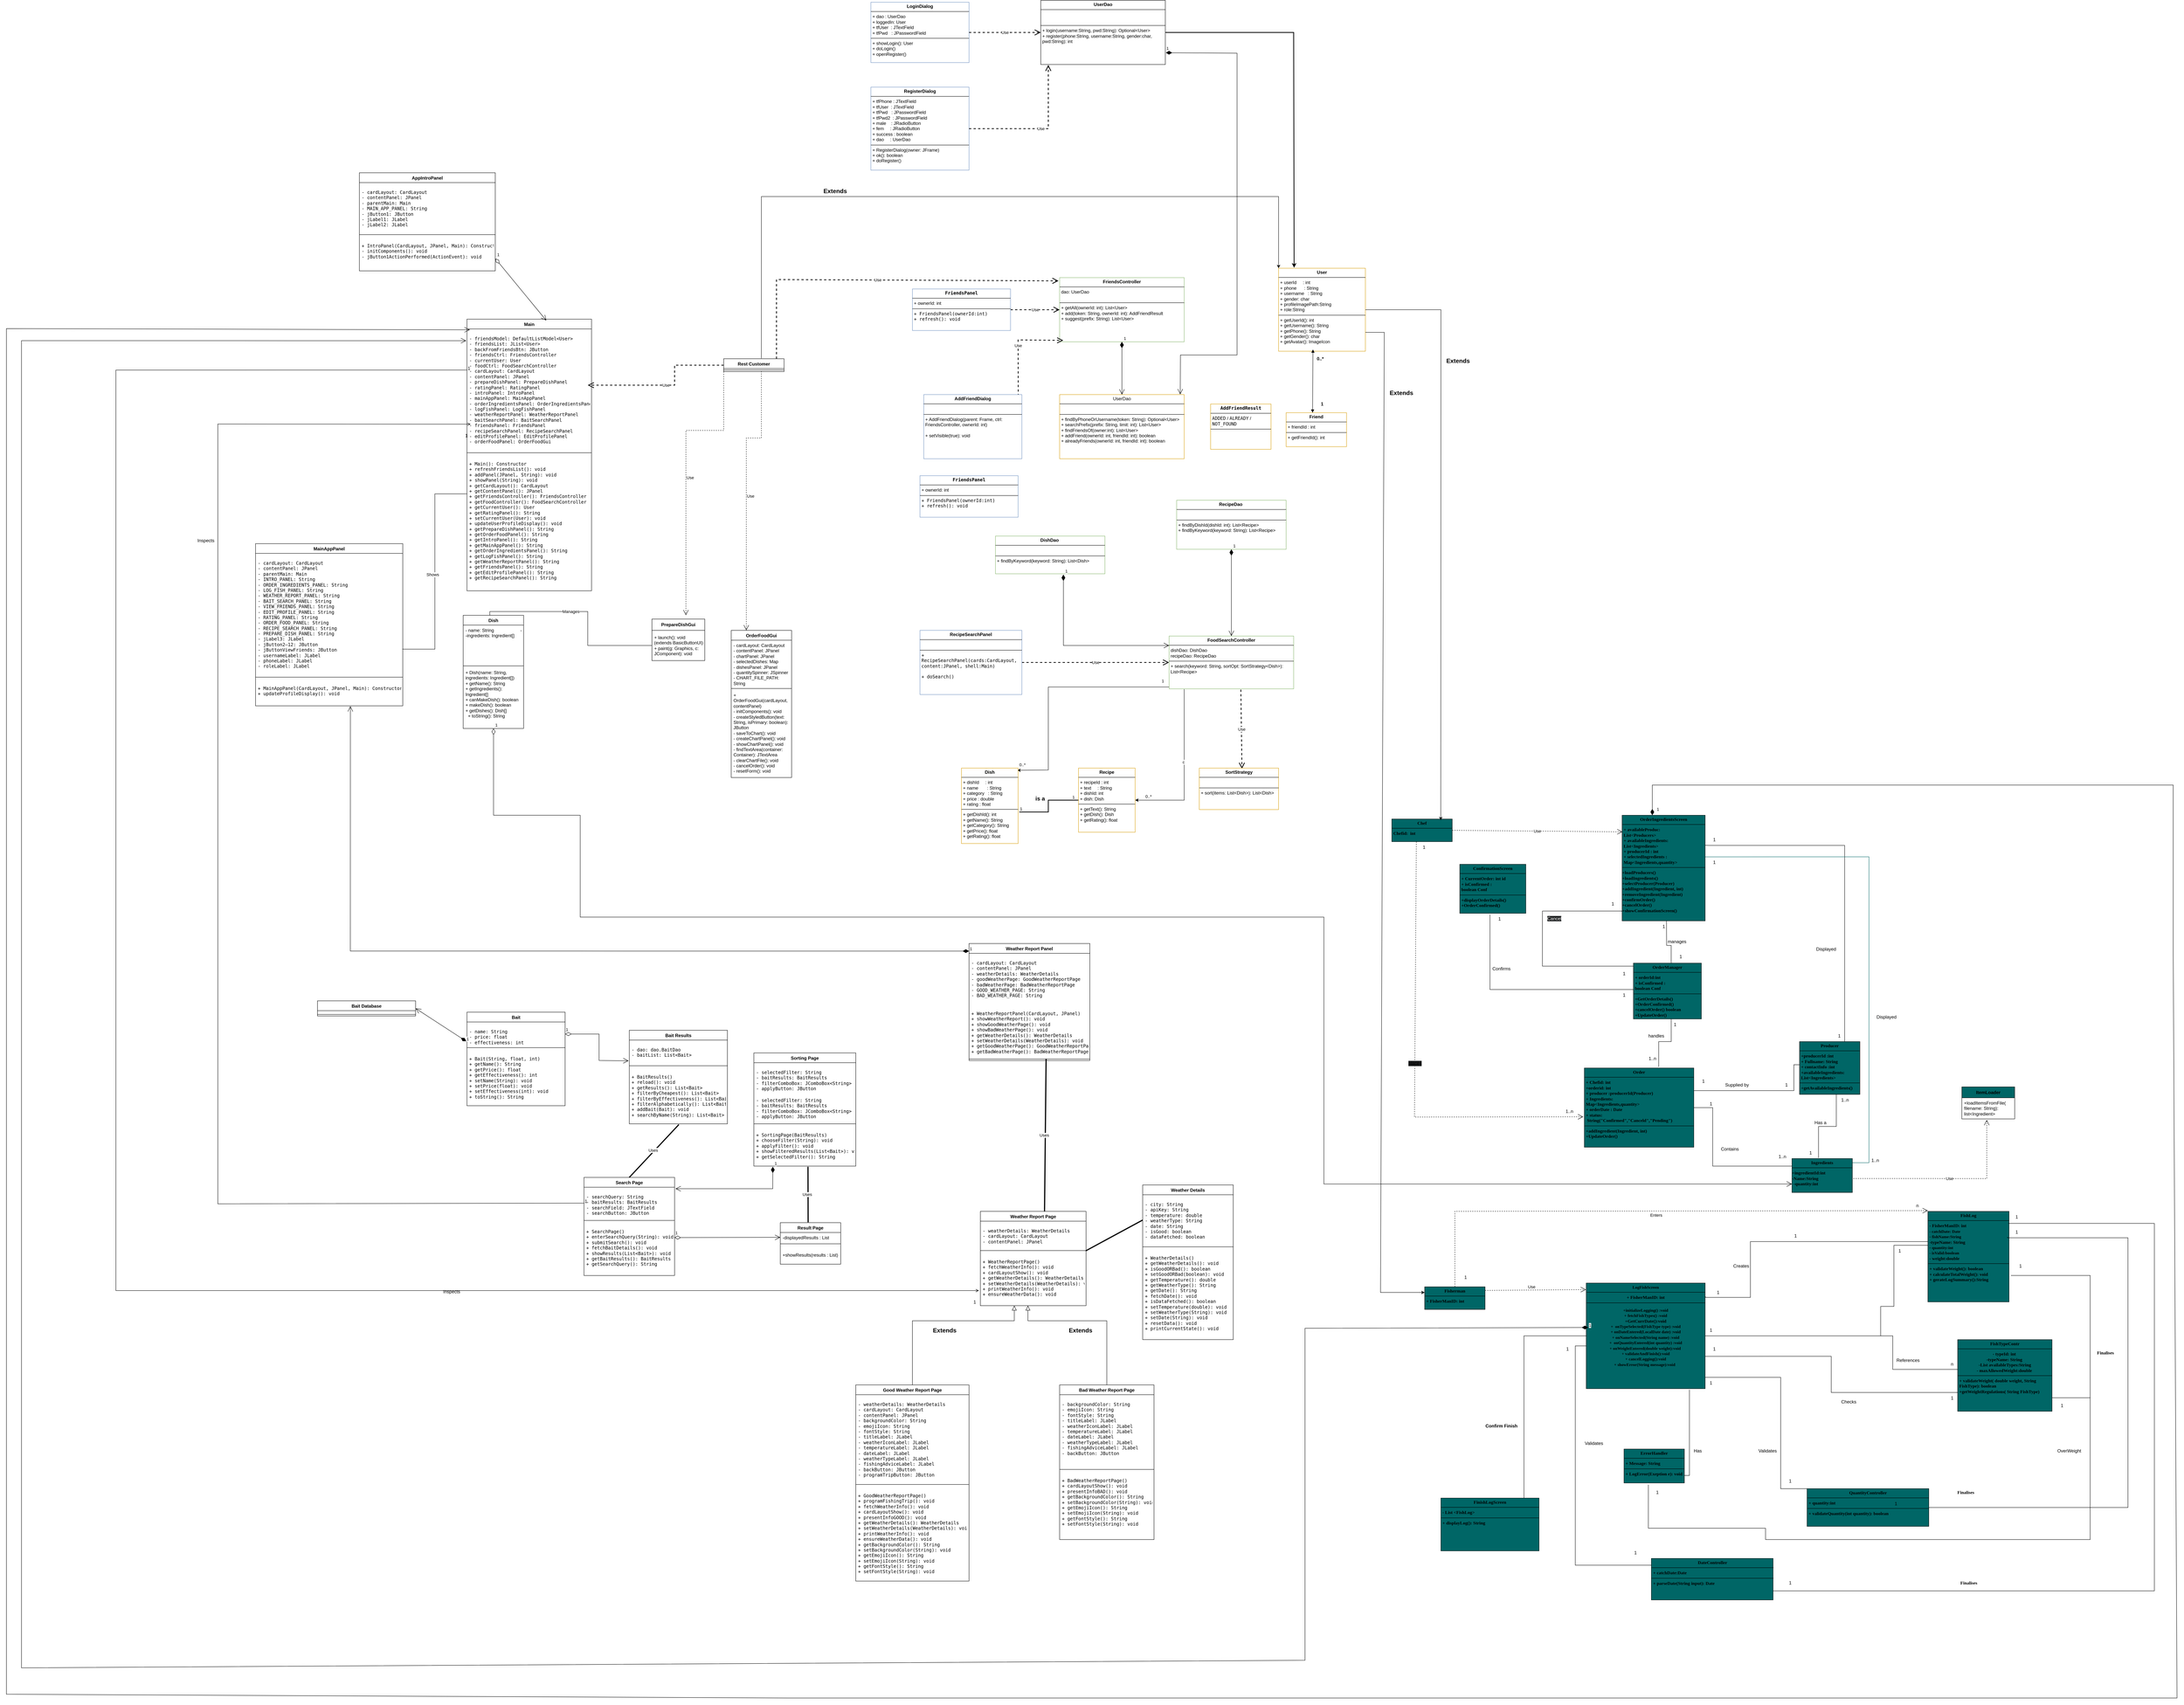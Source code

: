 <mxfile version="26.0.16">
  <diagram name="Page-1" id="YtV_MBaxOXHyL8krOH8G">
    <mxGraphModel dx="7040" dy="5070" grid="1" gridSize="10" guides="1" tooltips="1" connect="1" arrows="1" fold="1" page="1" pageScale="1" pageWidth="850" pageHeight="1100" math="0" shadow="0">
      <root>
        <mxCell id="0" />
        <mxCell id="1" parent="0" />
        <mxCell id="tQyVGpeCjlCovoECdZ1f-1" value="OrderFoodGui" style="swimlane;fontStyle=1;align=center;verticalAlign=top;childLayout=stackLayout;horizontal=1;startSize=26;horizontalStack=0;resizeParent=1;resizeParentMax=0;resizeLast=0;collapsible=1;marginBottom=0;whiteSpace=wrap;html=1;" vertex="1" parent="1">
          <mxGeometry x="320" y="-270" width="160" height="390" as="geometry" />
        </mxCell>
        <mxCell id="tQyVGpeCjlCovoECdZ1f-2" value="- cardLayout: CardLayout&lt;div&gt;- contentPanel: JPanel&lt;/div&gt;&lt;div&gt;- chartPanel: JPanel&lt;/div&gt;&lt;div&gt;- selectedDishes: Map&lt;/div&gt;&lt;div&gt;- dishesPanel: JPanel&amp;nbsp;&lt;/div&gt;&lt;div&gt;- quantitySpinner: JSpinner&lt;/div&gt;&lt;div&gt;- CHART_FILE_PATH: String&lt;/div&gt;" style="text;strokeColor=none;fillColor=none;align=left;verticalAlign=top;spacingLeft=4;spacingRight=4;overflow=hidden;rotatable=0;points=[[0,0.5],[1,0.5]];portConstraint=eastwest;whiteSpace=wrap;html=1;" vertex="1" parent="tQyVGpeCjlCovoECdZ1f-1">
          <mxGeometry y="26" width="160" height="124" as="geometry" />
        </mxCell>
        <mxCell id="tQyVGpeCjlCovoECdZ1f-3" value="" style="line;strokeWidth=1;fillColor=none;align=left;verticalAlign=middle;spacingTop=-1;spacingLeft=3;spacingRight=3;rotatable=0;labelPosition=right;points=[];portConstraint=eastwest;strokeColor=inherit;" vertex="1" parent="tQyVGpeCjlCovoECdZ1f-1">
          <mxGeometry y="150" width="160" height="8" as="geometry" />
        </mxCell>
        <mxCell id="tQyVGpeCjlCovoECdZ1f-4" value="+ OrderFoodGui(cardLayout, contentPanel)&lt;div&gt;- initComponents(): void&lt;/div&gt;&lt;div&gt;- createStyledButton(text: String, isPrimary: boolean): JButton&amp;nbsp;&lt;/div&gt;&lt;div&gt;- saveToChart(): void&lt;/div&gt;&lt;div&gt;- createChartPanel(): void&lt;/div&gt;&lt;div&gt;- showChartPanel(): void&lt;/div&gt;&lt;div&gt;- findTextArea(container: Container): JTextArea&lt;/div&gt;&lt;div&gt;- clearChartFile(): void&lt;/div&gt;&lt;div&gt;- cancelOrder(): void&lt;/div&gt;&lt;div&gt;- resetForm(): void&amp;nbsp;&lt;/div&gt;" style="text;strokeColor=none;fillColor=none;align=left;verticalAlign=top;spacingLeft=4;spacingRight=4;overflow=hidden;rotatable=0;points=[[0,0.5],[1,0.5]];portConstraint=eastwest;whiteSpace=wrap;html=1;" vertex="1" parent="tQyVGpeCjlCovoECdZ1f-1">
          <mxGeometry y="158" width="160" height="232" as="geometry" />
        </mxCell>
        <mxCell id="tQyVGpeCjlCovoECdZ1f-5" value="Dish" style="swimlane;fontStyle=1;align=center;verticalAlign=top;childLayout=stackLayout;horizontal=1;startSize=26;horizontalStack=0;resizeParent=1;resizeParentMax=0;resizeLast=0;collapsible=1;marginBottom=0;whiteSpace=wrap;html=1;strokeColor=light-dark(#000000,#00FF00);" vertex="1" parent="1">
          <mxGeometry x="-390" y="-310" width="160" height="300" as="geometry" />
        </mxCell>
        <mxCell id="tQyVGpeCjlCovoECdZ1f-6" value="&lt;div&gt;- name: String&amp;nbsp; &amp;nbsp; &amp;nbsp; &amp;nbsp; &amp;nbsp; &amp;nbsp; &amp;nbsp; &amp;nbsp; &amp;nbsp; &amp;nbsp; &lt;span style=&quot;background-color: transparent; color: light-dark(rgb(0, 0, 0), rgb(255, 255, 255));&quot;&gt;&amp;nbsp;- -ingredients: Ingredient[]&lt;/span&gt;&lt;/div&gt;" style="text;strokeColor=none;fillColor=none;align=left;verticalAlign=top;spacingLeft=4;spacingRight=4;overflow=hidden;rotatable=0;points=[[0,0.5],[1,0.5]];portConstraint=eastwest;whiteSpace=wrap;html=1;" vertex="1" parent="tQyVGpeCjlCovoECdZ1f-5">
          <mxGeometry y="26" width="160" height="104" as="geometry" />
        </mxCell>
        <mxCell id="tQyVGpeCjlCovoECdZ1f-7" value="" style="line;strokeWidth=1;fillColor=none;align=left;verticalAlign=middle;spacingTop=-1;spacingLeft=3;spacingRight=3;rotatable=0;labelPosition=right;points=[];portConstraint=eastwest;strokeColor=inherit;" vertex="1" parent="tQyVGpeCjlCovoECdZ1f-5">
          <mxGeometry y="130" width="160" height="8" as="geometry" />
        </mxCell>
        <mxCell id="tQyVGpeCjlCovoECdZ1f-8" value="&lt;div&gt;+ Dish(name: String, ingredients: Ingredient[])&amp;nbsp;&amp;nbsp;&lt;/div&gt;&lt;div&gt;+ getName(): String&amp;nbsp; &amp;nbsp; &amp;nbsp; &amp;nbsp; &amp;nbsp; &amp;nbsp; &amp;nbsp;&lt;/div&gt;&lt;div&gt;+ getIngredients(): Ingredient[]&amp;nbsp; &amp;nbsp; &amp;nbsp; &amp;nbsp;&amp;nbsp;&lt;/div&gt;&lt;div&gt;+ canMakeDish(): boolean&amp;nbsp; &lt;span style=&quot;background-color: transparent; color: light-dark(rgb(0, 0, 0), rgb(255, 255, 255));&quot;&gt;+ makeDish(): boolean&amp;nbsp; &amp;nbsp; &amp;nbsp; &amp;nbsp;&amp;nbsp;&lt;/span&gt;&lt;/div&gt;&lt;div&gt;+ getDishes(): Dish[]&amp;nbsp; &amp;nbsp; &amp;nbsp; &amp;nbsp; &amp;nbsp; &amp;nbsp;&amp;nbsp;&lt;span style=&quot;background-color: transparent; color: light-dark(rgb(0, 0, 0), rgb(255, 255, 255));&quot;&gt;+ toString(): String&lt;/span&gt;&lt;/div&gt;" style="text;strokeColor=none;fillColor=none;align=left;verticalAlign=top;spacingLeft=4;spacingRight=4;overflow=hidden;rotatable=0;points=[[0,0.5],[1,0.5]];portConstraint=eastwest;whiteSpace=wrap;html=1;" vertex="1" parent="tQyVGpeCjlCovoECdZ1f-5">
          <mxGeometry y="138" width="160" height="162" as="geometry" />
        </mxCell>
        <mxCell id="tQyVGpeCjlCovoECdZ1f-13" value="" style="endArrow=none;html=1;edgeStyle=orthogonalEdgeStyle;rounded=0;exitX=0;exitY=0.5;exitDx=0;exitDy=0;entryX=0.441;entryY=0;entryDx=0;entryDy=0;entryPerimeter=0;" edge="1" parent="1" target="tQyVGpeCjlCovoECdZ1f-5" source="tQyVGpeCjlCovoECdZ1f-20">
          <mxGeometry relative="1" as="geometry">
            <mxPoint x="-530" y="-135" as="sourcePoint" />
            <mxPoint x="-333" y="50" as="targetPoint" />
          </mxGeometry>
        </mxCell>
        <mxCell id="tQyVGpeCjlCovoECdZ1f-14" value="Manages" style="edgeLabel;html=1;align=center;verticalAlign=middle;resizable=0;points=[];" vertex="1" connectable="0" parent="tQyVGpeCjlCovoECdZ1f-13">
          <mxGeometry x="0.153" y="1" relative="1" as="geometry">
            <mxPoint y="-1" as="offset" />
          </mxGeometry>
        </mxCell>
        <mxCell id="tQyVGpeCjlCovoECdZ1f-15" value="Use" style="endArrow=open;endSize=12;dashed=1;html=1;rounded=0;entryX=0.25;entryY=0;entryDx=0;entryDy=0;" edge="1" parent="1" target="tQyVGpeCjlCovoECdZ1f-1">
          <mxGeometry x="0.021" y="11" width="160" relative="1" as="geometry">
            <mxPoint x="400" y="-957" as="sourcePoint" />
            <mxPoint x="190" y="-145.43" as="targetPoint" />
            <Array as="points">
              <mxPoint x="400" y="-780" />
              <mxPoint x="360" y="-780" />
            </Array>
            <mxPoint as="offset" />
          </mxGeometry>
        </mxCell>
        <mxCell id="tQyVGpeCjlCovoECdZ1f-16" value="Use" style="endArrow=open;endSize=12;dashed=1;html=1;rounded=0;exitX=0;exitY=1;exitDx=0;exitDy=0;" edge="1" parent="1" source="tQyVGpeCjlCovoECdZ1f-29">
          <mxGeometry x="0.021" y="11" width="160" relative="1" as="geometry">
            <mxPoint x="40" y="-336" as="sourcePoint" />
            <mxPoint x="200" y="-310" as="targetPoint" />
            <Array as="points">
              <mxPoint x="300" y="-800" />
              <mxPoint x="200" y="-800" />
            </Array>
            <mxPoint as="offset" />
          </mxGeometry>
        </mxCell>
        <mxCell id="tQyVGpeCjlCovoECdZ1f-19" value="PrepareDishGui" style="swimlane;fontStyle=1;align=center;verticalAlign=middle;childLayout=stackLayout;horizontal=1;startSize=30;horizontalStack=0;resizeParent=1;resizeParentMax=0;resizeLast=0;collapsible=0;marginBottom=0;html=1;whiteSpace=wrap;" vertex="1" parent="1">
          <mxGeometry x="110" y="-300" width="140" height="110" as="geometry" />
        </mxCell>
        <mxCell id="tQyVGpeCjlCovoECdZ1f-20" value="+ launch(): void&lt;div&gt;(extends BasicButtonUI)&lt;/div&gt;&lt;div&gt;+ paint(g: Graphics, c: JComponent): void&lt;/div&gt;" style="text;html=1;strokeColor=none;fillColor=none;align=left;verticalAlign=middle;spacingLeft=4;spacingRight=4;overflow=hidden;rotatable=0;points=[[0,0.5],[1,0.5]];portConstraint=eastwest;whiteSpace=wrap;" vertex="1" parent="tQyVGpeCjlCovoECdZ1f-19">
          <mxGeometry y="30" width="140" height="80" as="geometry" />
        </mxCell>
        <mxCell id="tQyVGpeCjlCovoECdZ1f-21" value="Main" style="swimlane;fontStyle=1;align=center;verticalAlign=top;childLayout=stackLayout;horizontal=1;startSize=26;horizontalStack=0;resizeParent=1;resizeParentMax=0;resizeLast=0;collapsible=1;marginBottom=0;whiteSpace=wrap;html=1;" vertex="1" parent="1">
          <mxGeometry x="-380" y="-1095" width="330" height="720" as="geometry" />
        </mxCell>
        <mxCell id="tQyVGpeCjlCovoECdZ1f-22" value="&lt;pre&gt;- friendsModel: DefaultListModel&amp;lt;User&amp;gt; &lt;br/&gt;- friendsList: JList&amp;lt;User&amp;gt;   &lt;br/&gt;- backFromFriendsBtn: JButton&lt;br/&gt;- friendsCtrl: FriendsController &lt;br/&gt;- currentUser: User          &lt;br/&gt;- foodCtrl: FoodSearchController &lt;br/&gt;- cardLayout: CardLayout     &lt;br/&gt;- contentPanel: JPanel       &lt;br/&gt;- prepareDishPanel: PrepareDishPanel &lt;br/&gt;- ratingPanel: RatingPanel   &lt;br/&gt;- introPanel: IntroPanel     &lt;br/&gt;- mainAppPanel: MainAppPanel &lt;br/&gt;- orderIngredientsPanel: OrderIngredientsPanel &lt;br/&gt;- logFishPanel: LogFishPanel &lt;br/&gt;- weatherReportPanel: WeatherReportPanel &lt;br/&gt;- baitSearchPanel: BaitSearchPanel &lt;br/&gt;- friendsPanel: FriendsPanel &lt;br/&gt;- recipeSearchPanel: RecipeSearchPanel &lt;br/&gt;- editProfilePanel: EditProfilePanel &lt;br/&gt;- orderFoodPanel: OrderFoodGui &lt;/pre&gt;" style="text;strokeColor=none;fillColor=none;align=left;verticalAlign=top;spacingLeft=4;spacingRight=4;overflow=hidden;rotatable=0;points=[[0,0.5],[1,0.5]];portConstraint=eastwest;whiteSpace=wrap;html=1;" vertex="1" parent="tQyVGpeCjlCovoECdZ1f-21">
          <mxGeometry y="26" width="330" height="324" as="geometry" />
        </mxCell>
        <mxCell id="tQyVGpeCjlCovoECdZ1f-23" value="" style="line;strokeWidth=1;fillColor=none;align=left;verticalAlign=middle;spacingTop=-1;spacingLeft=3;spacingRight=3;rotatable=0;labelPosition=right;points=[];portConstraint=eastwest;strokeColor=inherit;" vertex="1" parent="tQyVGpeCjlCovoECdZ1f-21">
          <mxGeometry y="350" width="330" height="8" as="geometry" />
        </mxCell>
        <mxCell id="tQyVGpeCjlCovoECdZ1f-24" value="&lt;pre&gt;+ Main(): Constructor        &lt;br/&gt;+ refreshFriendsList(): void &lt;br/&gt;+ addPanel(JPanel, String): void &lt;br/&gt;+ showPanel(String): void    &lt;br/&gt;+ getCardLayout(): CardLayout&lt;br/&gt;+ getContentPanel(): JPanel  &lt;br/&gt;+ getFriendsController(): FriendsController &lt;br/&gt;+ getFoodController(): FoodSearchController &lt;br/&gt;+ getCurrentUser(): User     &lt;br/&gt;+ getRatingPanel(): String   &lt;br/&gt;+ setCurrentUser(User): void &lt;br/&gt;+ updateUserProfileDisplay(): void &lt;br/&gt;+ getPrepareDishPanel(): String &lt;br/&gt;+ getOrderFoodPanel(): String&lt;br/&gt;+ getIntroPanel(): String    &lt;br/&gt;+ getMainAppPanel(): String  &lt;br/&gt;+ getOrderIngredientsPanel(): String &lt;br/&gt;+ getLogFishPanel(): String  &lt;br/&gt;+ getWeatherReportPanel(): String &lt;br/&gt;+ getFriendsPanel(): String  &lt;br/&gt;+ getEditProfilePanel(): String &lt;br/&gt;+ getRecipeSearchPanel(): String&lt;/pre&gt;" style="text;strokeColor=none;fillColor=none;align=left;verticalAlign=top;spacingLeft=4;spacingRight=4;overflow=hidden;rotatable=0;points=[[0,0.5],[1,0.5]];portConstraint=eastwest;whiteSpace=wrap;html=1;" vertex="1" parent="tQyVGpeCjlCovoECdZ1f-21">
          <mxGeometry y="358" width="330" height="362" as="geometry" />
        </mxCell>
        <mxCell id="tQyVGpeCjlCovoECdZ1f-25" value="MainAppPanel" style="swimlane;fontStyle=1;align=center;verticalAlign=top;childLayout=stackLayout;horizontal=1;startSize=26;horizontalStack=0;resizeParent=1;resizeParentMax=0;resizeLast=0;collapsible=1;marginBottom=0;whiteSpace=wrap;html=1;" vertex="1" parent="1">
          <mxGeometry x="-940" y="-500" width="390" height="430" as="geometry" />
        </mxCell>
        <mxCell id="tQyVGpeCjlCovoECdZ1f-26" value="&lt;pre&gt;- cardLayout: CardLayout     &lt;br/&gt;- contentPanel: JPanel       &lt;br/&gt;- parentMain: Main           &lt;br/&gt;- INTRO_PANEL: String        &lt;br/&gt;- ORDER_INGREDIENTS_PANEL: String &lt;br/&gt;- LOG_FISH_PANEL: String     &lt;br/&gt;- WEATHER_REPORT_PANEL: String &lt;br/&gt;- BAIT_SEARCH_PANEL: String  &lt;br/&gt;- VIEW_FRIENDS_PANEL: String &lt;br/&gt;- EDIT_PROFILE_PANEL: String &lt;br/&gt;- RATING_PANEL: String       &lt;br/&gt;- ORDER_FOOD_PANEL: String   &lt;br/&gt;- RECIPE_SEARCH_PANEL: String &lt;br/&gt;- PREPARE_DISH_PANEL: String &lt;br/&gt;- jLabel3: JLabel            &lt;br/&gt;- jButton2–12: JButton       &lt;br/&gt;- jButtonViewFriends: JButton&lt;br/&gt;- usernameLabel: JLabel      &lt;br/&gt;- phoneLabel: JLabel         &lt;br/&gt;- roleLabel: JLabel&lt;/pre&gt;" style="text;strokeColor=none;fillColor=none;align=left;verticalAlign=top;spacingLeft=4;spacingRight=4;overflow=hidden;rotatable=0;points=[[0,0.5],[1,0.5]];portConstraint=eastwest;whiteSpace=wrap;html=1;" vertex="1" parent="tQyVGpeCjlCovoECdZ1f-25">
          <mxGeometry y="26" width="390" height="324" as="geometry" />
        </mxCell>
        <mxCell id="tQyVGpeCjlCovoECdZ1f-27" value="" style="line;strokeWidth=1;fillColor=none;align=left;verticalAlign=middle;spacingTop=-1;spacingLeft=3;spacingRight=3;rotatable=0;labelPosition=right;points=[];portConstraint=eastwest;strokeColor=inherit;" vertex="1" parent="tQyVGpeCjlCovoECdZ1f-25">
          <mxGeometry y="350" width="390" height="8" as="geometry" />
        </mxCell>
        <mxCell id="tQyVGpeCjlCovoECdZ1f-28" value="&lt;pre&gt;+ MainAppPanel(CardLayout, JPanel, Main): Constructor &lt;br/&gt;+ updateProfileDisplay(): void &lt;/pre&gt;" style="text;strokeColor=none;fillColor=none;align=left;verticalAlign=top;spacingLeft=4;spacingRight=4;overflow=hidden;rotatable=0;points=[[0,0.5],[1,0.5]];portConstraint=eastwest;whiteSpace=wrap;html=1;" vertex="1" parent="tQyVGpeCjlCovoECdZ1f-25">
          <mxGeometry y="358" width="390" height="72" as="geometry" />
        </mxCell>
        <mxCell id="tQyVGpeCjlCovoECdZ1f-29" value="Rest Customer" style="swimlane;fontStyle=1;align=center;verticalAlign=top;childLayout=stackLayout;horizontal=1;startSize=26;horizontalStack=0;resizeParent=1;resizeParentMax=0;resizeLast=0;collapsible=1;marginBottom=0;whiteSpace=wrap;html=1;" vertex="1" parent="1">
          <mxGeometry x="300" y="-990" width="160" height="34" as="geometry" />
        </mxCell>
        <mxCell id="tQyVGpeCjlCovoECdZ1f-30" value="" style="line;strokeWidth=1;fillColor=none;align=left;verticalAlign=middle;spacingTop=-1;spacingLeft=3;spacingRight=3;rotatable=0;labelPosition=right;points=[];portConstraint=eastwest;strokeColor=inherit;" vertex="1" parent="tQyVGpeCjlCovoECdZ1f-29">
          <mxGeometry y="26" width="160" height="8" as="geometry" />
        </mxCell>
        <mxCell id="tQyVGpeCjlCovoECdZ1f-32" value="" style="endArrow=none;html=1;edgeStyle=orthogonalEdgeStyle;rounded=0;exitX=0.001;exitY=0.29;exitDx=0;exitDy=0;entryX=0.997;entryY=0.783;entryDx=0;entryDy=0;entryPerimeter=0;exitPerimeter=0;" edge="1" parent="1" source="tQyVGpeCjlCovoECdZ1f-24" target="tQyVGpeCjlCovoECdZ1f-26">
          <mxGeometry relative="1" as="geometry">
            <mxPoint x="264.22" y="-556.514" as="sourcePoint" />
            <mxPoint x="-50.0" y="-583.972" as="targetPoint" />
          </mxGeometry>
        </mxCell>
        <mxCell id="tQyVGpeCjlCovoECdZ1f-33" value="Shows" style="edgeLabel;html=1;align=center;verticalAlign=middle;resizable=0;points=[];" vertex="1" connectable="0" parent="tQyVGpeCjlCovoECdZ1f-32">
          <mxGeometry x="0.025" y="-6" relative="1" as="geometry">
            <mxPoint as="offset" />
          </mxGeometry>
        </mxCell>
        <mxCell id="tQyVGpeCjlCovoECdZ1f-34" value="1" style="endArrow=open;html=1;endSize=12;startArrow=diamondThin;startSize=14;startFill=0;edgeStyle=orthogonalEdgeStyle;align=left;verticalAlign=bottom;rounded=0;exitX=0.44;exitY=1.021;exitDx=0;exitDy=0;exitPerimeter=0;entryX=0;entryY=0.75;entryDx=0;entryDy=0;fillColor=#828282;strokeColor=light-dark(#000000,#00FF00);" edge="1" parent="1" target="tQyVGpeCjlCovoECdZ1f-361">
          <mxGeometry x="-1" y="3" relative="1" as="geometry">
            <mxPoint x="-309.6" y="-9.998" as="sourcePoint" />
            <mxPoint x="20" y="180.052" as="targetPoint" />
            <Array as="points">
              <mxPoint x="-310" y="220" />
              <mxPoint x="-80" y="220" />
              <mxPoint x="-80" y="490" />
              <mxPoint x="1890" y="490" />
              <mxPoint x="1890" y="1198" />
            </Array>
          </mxGeometry>
        </mxCell>
        <mxCell id="tQyVGpeCjlCovoECdZ1f-41" value="&lt;b&gt;0..*&lt;/b&gt;" style="text;html=1;align=center;verticalAlign=middle;resizable=0;points=[];autosize=1;strokeColor=none;fillColor=none;" vertex="1" parent="1">
          <mxGeometry x="970" y="138" width="40" height="30" as="geometry" />
        </mxCell>
        <mxCell id="tQyVGpeCjlCovoECdZ1f-126" value="Weather Report Page" style="swimlane;fontStyle=1;align=center;verticalAlign=top;childLayout=stackLayout;horizontal=1;startSize=26;horizontalStack=0;resizeParent=1;resizeParentMax=0;resizeLast=0;collapsible=1;marginBottom=0;whiteSpace=wrap;html=1;" vertex="1" parent="1">
          <mxGeometry x="980" y="1270" width="280" height="250" as="geometry" />
        </mxCell>
        <mxCell id="tQyVGpeCjlCovoECdZ1f-127" value="&lt;pre&gt;- weatherDetails: WeatherDetails &lt;br/&gt;- cardLayout: CardLayout     &lt;br/&gt;- contentPanel: JPanel &lt;/pre&gt;" style="text;strokeColor=none;fillColor=none;align=left;verticalAlign=top;spacingLeft=4;spacingRight=4;overflow=hidden;rotatable=0;points=[[0,0.5],[1,0.5]];portConstraint=eastwest;whiteSpace=wrap;html=1;" vertex="1" parent="tQyVGpeCjlCovoECdZ1f-126">
          <mxGeometry y="26" width="280" height="74" as="geometry" />
        </mxCell>
        <mxCell id="tQyVGpeCjlCovoECdZ1f-128" value="" style="line;strokeWidth=1;fillColor=none;align=left;verticalAlign=middle;spacingTop=-1;spacingLeft=3;spacingRight=3;rotatable=0;labelPosition=right;points=[];portConstraint=eastwest;strokeColor=inherit;" vertex="1" parent="tQyVGpeCjlCovoECdZ1f-126">
          <mxGeometry y="100" width="280" height="8" as="geometry" />
        </mxCell>
        <mxCell id="tQyVGpeCjlCovoECdZ1f-129" value="&lt;pre&gt;+ WeatherReportPage()        &lt;br/&gt;+ fetchWeatherInfo(): void   &lt;br/&gt;+ cardLayoutShow(): void     &lt;br/&gt;+ getWeatherDetails(): WeatherDetails &lt;br/&gt;+ setWeatherDetails(WeatherDetails): void &lt;br/&gt;+ printWeatherInfo(): void   &lt;br/&gt;+ ensureWeatherData(): void&lt;/pre&gt;" style="text;strokeColor=none;fillColor=none;align=left;verticalAlign=top;spacingLeft=4;spacingRight=4;overflow=hidden;rotatable=0;points=[[0,0.5],[1,0.5]];portConstraint=eastwest;whiteSpace=wrap;html=1;" vertex="1" parent="tQyVGpeCjlCovoECdZ1f-126">
          <mxGeometry y="108" width="280" height="142" as="geometry" />
        </mxCell>
        <mxCell id="tQyVGpeCjlCovoECdZ1f-130" value="Weather Details" style="swimlane;fontStyle=1;align=center;verticalAlign=top;childLayout=stackLayout;horizontal=1;startSize=26;horizontalStack=0;resizeParent=1;resizeParentMax=0;resizeLast=0;collapsible=1;marginBottom=0;whiteSpace=wrap;html=1;" vertex="1" parent="1">
          <mxGeometry x="1410" y="1200" width="240" height="410" as="geometry" />
        </mxCell>
        <mxCell id="tQyVGpeCjlCovoECdZ1f-131" value="&lt;pre&gt;- city: String               &lt;br/&gt;- apiKey: String             &lt;br/&gt;- temperature: double        &lt;br/&gt;- weatherType: String        &lt;br/&gt;- date: String               &lt;br/&gt;- isGood: boolean            &lt;br/&gt;- dataFetched: boolean &lt;/pre&gt;" style="text;strokeColor=none;fillColor=none;align=left;verticalAlign=top;spacingLeft=4;spacingRight=4;overflow=hidden;rotatable=0;points=[[0,0.5],[1,0.5]];portConstraint=eastwest;whiteSpace=wrap;html=1;" vertex="1" parent="tQyVGpeCjlCovoECdZ1f-130">
          <mxGeometry y="26" width="240" height="134" as="geometry" />
        </mxCell>
        <mxCell id="tQyVGpeCjlCovoECdZ1f-132" value="" style="line;strokeWidth=1;fillColor=none;align=left;verticalAlign=middle;spacingTop=-1;spacingLeft=3;spacingRight=3;rotatable=0;labelPosition=right;points=[];portConstraint=eastwest;strokeColor=inherit;" vertex="1" parent="tQyVGpeCjlCovoECdZ1f-130">
          <mxGeometry y="160" width="240" height="8" as="geometry" />
        </mxCell>
        <mxCell id="tQyVGpeCjlCovoECdZ1f-133" value="&lt;pre&gt;+ WeatherDetails()           &lt;br/&gt;+ getWeatherDetails(): void  &lt;br/&gt;+ isGoodORBad(): boolean     &lt;br/&gt;+ setGoodORBad(boolean): void&lt;br/&gt;+ getTemperature(): double   &lt;br/&gt;+ getWeatherType(): String   &lt;br/&gt;+ getDate(): String          &lt;br/&gt;+ fetchDate(): void          &lt;br/&gt;+ isDataFetched(): boolean   &lt;br/&gt;+ setTemperature(double): void&lt;br/&gt;+ setWeatherType(String): void&lt;br/&gt;+ setDate(String): void      &lt;br/&gt;+ resetData(): void          &lt;br/&gt;+ printCurrentState(): void  &lt;/pre&gt;" style="text;strokeColor=none;fillColor=none;align=left;verticalAlign=top;spacingLeft=4;spacingRight=4;overflow=hidden;rotatable=0;points=[[0,0.5],[1,0.5]];portConstraint=eastwest;whiteSpace=wrap;html=1;" vertex="1" parent="tQyVGpeCjlCovoECdZ1f-130">
          <mxGeometry y="168" width="240" height="242" as="geometry" />
        </mxCell>
        <mxCell id="tQyVGpeCjlCovoECdZ1f-134" value="" style="endArrow=none;startArrow=none;endFill=0;startFill=0;endSize=8;html=1;verticalAlign=bottom;labelBackgroundColor=none;strokeWidth=3;rounded=0;exitX=0.996;exitY=1.065;exitDx=0;exitDy=0;exitPerimeter=0;entryX=0;entryY=0.5;entryDx=0;entryDy=0;" edge="1" parent="1" source="tQyVGpeCjlCovoECdZ1f-127" target="tQyVGpeCjlCovoECdZ1f-131">
          <mxGeometry width="160" relative="1" as="geometry">
            <mxPoint x="1360" y="1610" as="sourcePoint" />
            <mxPoint x="1520" y="1610" as="targetPoint" />
          </mxGeometry>
        </mxCell>
        <mxCell id="tQyVGpeCjlCovoECdZ1f-135" value="Good Weather Report Page" style="swimlane;fontStyle=1;align=center;verticalAlign=top;childLayout=stackLayout;horizontal=1;startSize=26;horizontalStack=0;resizeParent=1;resizeParentMax=0;resizeLast=0;collapsible=1;marginBottom=0;whiteSpace=wrap;html=1;" vertex="1" parent="1">
          <mxGeometry x="650" y="1730" width="300" height="520" as="geometry" />
        </mxCell>
        <mxCell id="tQyVGpeCjlCovoECdZ1f-136" value="&lt;pre&gt;- weatherDetails: WeatherDetails &lt;br&gt;- cardLayout: CardLayout     &lt;br&gt;- contentPanel: JPanel       &lt;br&gt;- backgroundColor: String    &lt;br&gt;- emojiIcon: String          &lt;br&gt;- fontStyle: String          &lt;br&gt;- titleLabel: JLabel         &lt;br&gt;- weatherIconLabel: JLabel   &lt;br&gt;- temperatureLabel: JLabel   &lt;br&gt;- dateLabel: JLabel          &lt;br&gt;- weatherTypeLabel: JLabel   &lt;br&gt;- fishingAdviceLabel: JLabel &lt;br&gt;- backButton: JButton        &lt;br&gt;- programTripButton: JButton &lt;/pre&gt;" style="text;strokeColor=none;fillColor=none;align=left;verticalAlign=top;spacingLeft=4;spacingRight=4;overflow=hidden;rotatable=0;points=[[0,0.5],[1,0.5]];portConstraint=eastwest;whiteSpace=wrap;html=1;" vertex="1" parent="tQyVGpeCjlCovoECdZ1f-135">
          <mxGeometry y="26" width="300" height="234" as="geometry" />
        </mxCell>
        <mxCell id="tQyVGpeCjlCovoECdZ1f-137" value="" style="line;strokeWidth=1;fillColor=none;align=left;verticalAlign=middle;spacingTop=-1;spacingLeft=3;spacingRight=3;rotatable=0;labelPosition=right;points=[];portConstraint=eastwest;strokeColor=inherit;" vertex="1" parent="tQyVGpeCjlCovoECdZ1f-135">
          <mxGeometry y="260" width="300" height="8" as="geometry" />
        </mxCell>
        <mxCell id="tQyVGpeCjlCovoECdZ1f-138" value="&lt;pre&gt;+ GoodWeatherReportPage()    &lt;br/&gt;+ programFishingTrip(): void &lt;br/&gt;+ fetchWeatherInfo(): void   &lt;br/&gt;+ cardLayoutShow(): void     &lt;br/&gt;+ presentInfoGOOD(): void    &lt;br/&gt;+ getWeatherDetails(): WeatherDetails &lt;br/&gt;+ setWeatherDetails(WeatherDetails): void &lt;br/&gt;+ printWeatherInfo(): void   &lt;br/&gt;+ ensureWeatherData(): void  &lt;br/&gt;+ getBackgroundColor(): String&lt;br/&gt;+ setBackgroundColor(String): void &lt;br/&gt;+ getEmojiIcon(): String     &lt;br/&gt;+ setEmojiIcon(String): void &lt;br/&gt;+ getFontStyle(): String     &lt;br/&gt;+ setFontStyle(String): void &lt;/pre&gt;" style="text;strokeColor=none;fillColor=none;align=left;verticalAlign=top;spacingLeft=4;spacingRight=4;overflow=hidden;rotatable=0;points=[[0,0.5],[1,0.5]];portConstraint=eastwest;whiteSpace=wrap;html=1;" vertex="1" parent="tQyVGpeCjlCovoECdZ1f-135">
          <mxGeometry y="268" width="300" height="252" as="geometry" />
        </mxCell>
        <mxCell id="tQyVGpeCjlCovoECdZ1f-139" value="Bad Weather Report Page" style="swimlane;fontStyle=1;align=center;verticalAlign=top;childLayout=stackLayout;horizontal=1;startSize=26;horizontalStack=0;resizeParent=1;resizeParentMax=0;resizeLast=0;collapsible=1;marginBottom=0;whiteSpace=wrap;html=1;" vertex="1" parent="1">
          <mxGeometry x="1190" y="1730" width="250" height="410" as="geometry" />
        </mxCell>
        <mxCell id="tQyVGpeCjlCovoECdZ1f-140" value="&lt;pre&gt;- backgroundColor: String    &lt;br/&gt;- emojiIcon: String          &lt;br/&gt;- fontStyle: String          &lt;br/&gt;- titleLabel: JLabel         &lt;br/&gt;- weatherIconLabel: JLabel   &lt;br/&gt;- temperatureLabel: JLabel   &lt;br/&gt;- dateLabel: JLabel          &lt;br/&gt;- weatherTypeLabel: JLabel   &lt;br/&gt;- fishingAdviceLabel: JLabel &lt;br/&gt;- backButton: JButton &lt;/pre&gt;" style="text;strokeColor=none;fillColor=none;align=left;verticalAlign=top;spacingLeft=4;spacingRight=4;overflow=hidden;rotatable=0;points=[[0,0.5],[1,0.5]];portConstraint=eastwest;whiteSpace=wrap;html=1;" vertex="1" parent="tQyVGpeCjlCovoECdZ1f-139">
          <mxGeometry y="26" width="250" height="194" as="geometry" />
        </mxCell>
        <mxCell id="tQyVGpeCjlCovoECdZ1f-141" value="" style="line;strokeWidth=1;fillColor=none;align=left;verticalAlign=middle;spacingTop=-1;spacingLeft=3;spacingRight=3;rotatable=0;labelPosition=right;points=[];portConstraint=eastwest;strokeColor=inherit;" vertex="1" parent="tQyVGpeCjlCovoECdZ1f-139">
          <mxGeometry y="220" width="250" height="8" as="geometry" />
        </mxCell>
        <mxCell id="tQyVGpeCjlCovoECdZ1f-142" value="&lt;pre&gt;+ BadWeatherReportPage()     &lt;br/&gt;+ cardLayoutShow(): void     &lt;br/&gt;+ presentInfoBAD(): void     &lt;br/&gt;+ getBackgroundColor(): String&lt;br/&gt;+ setBackgroundColor(String): void &lt;br/&gt;+ getEmojiIcon(): String     &lt;br/&gt;+ setEmojiIcon(String): void &lt;br/&gt;+ getFontStyle(): String     &lt;br/&gt;+ setFontStyle(String): void &lt;/pre&gt;" style="text;strokeColor=none;fillColor=none;align=left;verticalAlign=top;spacingLeft=4;spacingRight=4;overflow=hidden;rotatable=0;points=[[0,0.5],[1,0.5]];portConstraint=eastwest;whiteSpace=wrap;html=1;" vertex="1" parent="tQyVGpeCjlCovoECdZ1f-139">
          <mxGeometry y="228" width="250" height="182" as="geometry" />
        </mxCell>
        <mxCell id="tQyVGpeCjlCovoECdZ1f-143" value="" style="endArrow=block;endSize=10;endFill=0;shadow=0;strokeWidth=1;rounded=0;curved=0;edgeStyle=elbowEdgeStyle;elbow=vertical;exitX=0.5;exitY=0;exitDx=0;exitDy=0;" edge="1" parent="1" source="tQyVGpeCjlCovoECdZ1f-139">
          <mxGeometry width="160" relative="1" as="geometry">
            <mxPoint x="1182" y="1612" as="sourcePoint" />
            <mxPoint x="1106" y="1520" as="targetPoint" />
            <Array as="points">
              <mxPoint x="1090" y="1560" />
            </Array>
          </mxGeometry>
        </mxCell>
        <mxCell id="tQyVGpeCjlCovoECdZ1f-144" value="" style="endArrow=block;endSize=10;endFill=0;shadow=0;strokeWidth=1;rounded=0;curved=0;edgeStyle=elbowEdgeStyle;elbow=vertical;exitX=0.5;exitY=0;exitDx=0;exitDy=0;entryX=0.321;entryY=1;entryDx=0;entryDy=0;entryPerimeter=0;" edge="1" parent="1" source="tQyVGpeCjlCovoECdZ1f-135" target="tQyVGpeCjlCovoECdZ1f-129">
          <mxGeometry width="160" relative="1" as="geometry">
            <mxPoint x="992" y="1592" as="sourcePoint" />
            <mxPoint x="1040" y="1520" as="targetPoint" />
            <Array as="points">
              <mxPoint x="990" y="1560" />
            </Array>
          </mxGeometry>
        </mxCell>
        <mxCell id="tQyVGpeCjlCovoECdZ1f-149" value="Search Page" style="swimlane;fontStyle=1;align=center;verticalAlign=top;childLayout=stackLayout;horizontal=1;startSize=26;horizontalStack=0;resizeParent=1;resizeParentMax=0;resizeLast=0;collapsible=1;marginBottom=0;whiteSpace=wrap;html=1;" vertex="1" parent="1">
          <mxGeometry x="-70" y="1180" width="240" height="260" as="geometry" />
        </mxCell>
        <mxCell id="tQyVGpeCjlCovoECdZ1f-150" value="&lt;pre&gt;- searchQuery: String        &lt;br&gt;- baitResults: BaitResults   &lt;br&gt;- searchField: JTextField    &lt;br&gt;- searchButton: JButton &lt;/pre&gt;" style="text;strokeColor=none;fillColor=none;align=left;verticalAlign=top;spacingLeft=4;spacingRight=4;overflow=hidden;rotatable=0;points=[[0,0.5],[1,0.5]];portConstraint=eastwest;whiteSpace=wrap;html=1;" vertex="1" parent="tQyVGpeCjlCovoECdZ1f-149">
          <mxGeometry y="26" width="240" height="84" as="geometry" />
        </mxCell>
        <mxCell id="tQyVGpeCjlCovoECdZ1f-151" value="" style="line;strokeWidth=1;fillColor=none;align=left;verticalAlign=middle;spacingTop=-1;spacingLeft=3;spacingRight=3;rotatable=0;labelPosition=right;points=[];portConstraint=eastwest;strokeColor=inherit;" vertex="1" parent="tQyVGpeCjlCovoECdZ1f-149">
          <mxGeometry y="110" width="240" height="8" as="geometry" />
        </mxCell>
        <mxCell id="tQyVGpeCjlCovoECdZ1f-152" value="&lt;pre&gt;+ SearchPage()               &lt;br/&gt;+ enterSearchQuery(String): void &lt;br/&gt;+ submitSearch(): void       &lt;br/&gt;+ fetchBaitDetails(): void   &lt;br/&gt;+ showResults(List&amp;lt;Bait&amp;gt;): void &lt;br/&gt;+ getBaitResults(): BaitResults &lt;br/&gt;+ getSearchQuery(): String   &lt;/pre&gt;" style="text;strokeColor=none;fillColor=none;align=left;verticalAlign=top;spacingLeft=4;spacingRight=4;overflow=hidden;rotatable=0;points=[[0,0.5],[1,0.5]];portConstraint=eastwest;whiteSpace=wrap;html=1;" vertex="1" parent="tQyVGpeCjlCovoECdZ1f-149">
          <mxGeometry y="118" width="240" height="142" as="geometry" />
        </mxCell>
        <mxCell id="tQyVGpeCjlCovoECdZ1f-153" value="Bait Results" style="swimlane;fontStyle=1;align=center;verticalAlign=top;childLayout=stackLayout;horizontal=1;startSize=26;horizontalStack=0;resizeParent=1;resizeParentMax=0;resizeLast=0;collapsible=1;marginBottom=0;whiteSpace=wrap;html=1;" vertex="1" parent="1">
          <mxGeometry x="50" y="790" width="260" height="248" as="geometry" />
        </mxCell>
        <mxCell id="tQyVGpeCjlCovoECdZ1f-154" value="&lt;pre&gt;- dao: dao.BaitDao           &lt;br/&gt;- baitList: List&amp;lt;Bait&amp;gt;&lt;/pre&gt;" style="text;strokeColor=none;fillColor=none;align=left;verticalAlign=top;spacingLeft=4;spacingRight=4;overflow=hidden;rotatable=0;points=[[0,0.5],[1,0.5]];portConstraint=eastwest;whiteSpace=wrap;html=1;" vertex="1" parent="tQyVGpeCjlCovoECdZ1f-153">
          <mxGeometry y="26" width="260" height="64" as="geometry" />
        </mxCell>
        <mxCell id="tQyVGpeCjlCovoECdZ1f-155" value="" style="line;strokeWidth=1;fillColor=none;align=left;verticalAlign=middle;spacingTop=-1;spacingLeft=3;spacingRight=3;rotatable=0;labelPosition=right;points=[];portConstraint=eastwest;strokeColor=inherit;" vertex="1" parent="tQyVGpeCjlCovoECdZ1f-153">
          <mxGeometry y="90" width="260" height="8" as="geometry" />
        </mxCell>
        <mxCell id="tQyVGpeCjlCovoECdZ1f-156" value="&lt;pre&gt;+ BaitResults()              &lt;br/&gt;+ reload(): void             &lt;br/&gt;+ getResults(): List&amp;lt;Bait&amp;gt;   &lt;br/&gt;+ filterByCheapest(): List&amp;lt;Bait&amp;gt; &lt;br/&gt;+ filterByEffectiveness(): List&amp;lt;Bait&amp;gt; &lt;br/&gt;+ filterAlphabetically(): List&amp;lt;Bait&amp;gt; &lt;br/&gt;+ addBait(Bait): void        &lt;br/&gt;+ searchByName(String): List&amp;lt;Bait&amp;gt; &lt;br/&gt;&lt;/pre&gt;" style="text;strokeColor=none;fillColor=none;align=left;verticalAlign=top;spacingLeft=4;spacingRight=4;overflow=hidden;rotatable=0;points=[[0,0.5],[1,0.5]];portConstraint=eastwest;whiteSpace=wrap;html=1;" vertex="1" parent="tQyVGpeCjlCovoECdZ1f-153">
          <mxGeometry y="98" width="260" height="150" as="geometry" />
        </mxCell>
        <mxCell id="tQyVGpeCjlCovoECdZ1f-157" value="Sorting Page" style="swimlane;fontStyle=1;align=center;verticalAlign=top;childLayout=stackLayout;horizontal=1;startSize=26;horizontalStack=0;resizeParent=1;resizeParentMax=0;resizeLast=0;collapsible=1;marginBottom=0;whiteSpace=wrap;html=1;" vertex="1" parent="1">
          <mxGeometry x="380" y="850" width="270" height="300" as="geometry" />
        </mxCell>
        <mxCell id="tQyVGpeCjlCovoECdZ1f-158" value="&lt;pre&gt;- selectedFilter: String     &lt;br/&gt;- baitResults: BaitResults   &lt;br/&gt;- filterComboBox: JComboBox&amp;lt;String&amp;gt; &lt;br/&gt;- applyButton: JButton   &lt;/pre&gt;" style="text;strokeColor=none;fillColor=none;align=left;verticalAlign=top;spacingLeft=4;spacingRight=4;overflow=hidden;rotatable=0;points=[[0,0.5],[1,0.5]];portConstraint=eastwest;whiteSpace=wrap;html=1;" vertex="1" parent="tQyVGpeCjlCovoECdZ1f-157">
          <mxGeometry y="26" width="270" height="74" as="geometry" />
        </mxCell>
        <mxCell id="tQyVGpeCjlCovoECdZ1f-159" value="&lt;pre&gt;- selectedFilter: String     &lt;br/&gt;- baitResults: BaitResults   &lt;br/&gt;- filterComboBox: JComboBox&amp;lt;String&amp;gt; &lt;br/&gt;- applyButton: JButton   &lt;/pre&gt;" style="text;strokeColor=none;fillColor=none;align=left;verticalAlign=top;spacingLeft=4;spacingRight=4;overflow=hidden;rotatable=0;points=[[0,0.5],[1,0.5]];portConstraint=eastwest;whiteSpace=wrap;html=1;" vertex="1" parent="tQyVGpeCjlCovoECdZ1f-157">
          <mxGeometry y="100" width="270" height="84" as="geometry" />
        </mxCell>
        <mxCell id="tQyVGpeCjlCovoECdZ1f-160" value="" style="line;strokeWidth=1;fillColor=none;align=left;verticalAlign=middle;spacingTop=-1;spacingLeft=3;spacingRight=3;rotatable=0;labelPosition=right;points=[];portConstraint=eastwest;strokeColor=inherit;" vertex="1" parent="tQyVGpeCjlCovoECdZ1f-157">
          <mxGeometry y="184" width="270" height="8" as="geometry" />
        </mxCell>
        <mxCell id="tQyVGpeCjlCovoECdZ1f-161" value="&lt;pre&gt;+ SortingPage(BaitResults)   &lt;br/&gt;+ chooseFilter(String): void &lt;br/&gt;+ applyFilter(): void        &lt;br/&gt;+ showFilteredResults(List&amp;lt;Bait&amp;gt;): void &lt;br/&gt;+ getSelectedFilter(): String&lt;br/&gt;&lt;/pre&gt;" style="text;strokeColor=none;fillColor=none;align=left;verticalAlign=top;spacingLeft=4;spacingRight=4;overflow=hidden;rotatable=0;points=[[0,0.5],[1,0.5]];portConstraint=eastwest;whiteSpace=wrap;html=1;" vertex="1" parent="tQyVGpeCjlCovoECdZ1f-157">
          <mxGeometry y="192" width="270" height="108" as="geometry" />
        </mxCell>
        <mxCell id="tQyVGpeCjlCovoECdZ1f-162" value="Result Page" style="swimlane;fontStyle=1;align=center;verticalAlign=top;childLayout=stackLayout;horizontal=1;startSize=26;horizontalStack=0;resizeParent=1;resizeParentMax=0;resizeLast=0;collapsible=1;marginBottom=0;whiteSpace=wrap;html=1;" vertex="1" parent="1">
          <mxGeometry x="450" y="1300" width="160" height="110" as="geometry" />
        </mxCell>
        <mxCell id="tQyVGpeCjlCovoECdZ1f-163" value="-displayedResults : List" style="text;strokeColor=none;fillColor=none;align=left;verticalAlign=top;spacingLeft=4;spacingRight=4;overflow=hidden;rotatable=0;points=[[0,0.5],[1,0.5]];portConstraint=eastwest;whiteSpace=wrap;html=1;" vertex="1" parent="tQyVGpeCjlCovoECdZ1f-162">
          <mxGeometry y="26" width="160" height="26" as="geometry" />
        </mxCell>
        <mxCell id="tQyVGpeCjlCovoECdZ1f-164" value="" style="line;strokeWidth=1;fillColor=none;align=left;verticalAlign=middle;spacingTop=-1;spacingLeft=3;spacingRight=3;rotatable=0;labelPosition=right;points=[];portConstraint=eastwest;strokeColor=inherit;" vertex="1" parent="tQyVGpeCjlCovoECdZ1f-162">
          <mxGeometry y="52" width="160" height="8" as="geometry" />
        </mxCell>
        <mxCell id="tQyVGpeCjlCovoECdZ1f-165" value="&lt;p&gt;+showResults(results : List)&lt;/p&gt;" style="text;strokeColor=none;fillColor=none;align=left;verticalAlign=top;spacingLeft=4;spacingRight=4;overflow=hidden;rotatable=0;points=[[0,0.5],[1,0.5]];portConstraint=eastwest;whiteSpace=wrap;html=1;" vertex="1" parent="tQyVGpeCjlCovoECdZ1f-162">
          <mxGeometry y="60" width="160" height="50" as="geometry" />
        </mxCell>
        <mxCell id="tQyVGpeCjlCovoECdZ1f-166" value="" style="endArrow=none;startArrow=none;endFill=0;startFill=0;endSize=8;html=1;verticalAlign=bottom;labelBackgroundColor=none;strokeWidth=3;rounded=0;entryX=0.461;entryY=-0.009;entryDx=0;entryDy=0;exitX=0.531;exitY=1.016;exitDx=0;exitDy=0;exitPerimeter=0;entryPerimeter=0;" edge="1" parent="1" source="tQyVGpeCjlCovoECdZ1f-161" target="tQyVGpeCjlCovoECdZ1f-162">
          <mxGeometry width="160" relative="1" as="geometry">
            <mxPoint x="428.92" y="1170.0" as="sourcePoint" />
            <mxPoint x="351.08" y="1247.95" as="targetPoint" />
          </mxGeometry>
        </mxCell>
        <mxCell id="tQyVGpeCjlCovoECdZ1f-167" value="Uses" style="edgeLabel;html=1;align=center;verticalAlign=middle;resizable=0;points=[];" vertex="1" connectable="0" parent="tQyVGpeCjlCovoECdZ1f-166">
          <mxGeometry x="0.003" y="-3" relative="1" as="geometry">
            <mxPoint y="-1" as="offset" />
          </mxGeometry>
        </mxCell>
        <mxCell id="tQyVGpeCjlCovoECdZ1f-168" value="1" style="endArrow=open;html=1;endSize=12;startArrow=diamondThin;startSize=14;startFill=1;align=left;verticalAlign=bottom;rounded=0;entryX=1.01;entryY=0.047;entryDx=0;entryDy=0;entryPerimeter=0;exitX=0.186;exitY=1.014;exitDx=0;exitDy=0;exitPerimeter=0;" edge="1" parent="1" source="tQyVGpeCjlCovoECdZ1f-161" target="tQyVGpeCjlCovoECdZ1f-150">
          <mxGeometry x="-1" y="3" relative="1" as="geometry">
            <mxPoint x="280" y="1280" as="sourcePoint" />
            <mxPoint x="690" y="1110" as="targetPoint" />
            <Array as="points">
              <mxPoint x="430" y="1210" />
            </Array>
          </mxGeometry>
        </mxCell>
        <mxCell id="tQyVGpeCjlCovoECdZ1f-169" value="1" style="endArrow=open;html=1;endSize=12;startArrow=diamondThin;startSize=14;startFill=0;align=left;verticalAlign=bottom;rounded=0;exitX=0.999;exitY=0.292;exitDx=0;exitDy=0;exitPerimeter=0;entryX=0;entryY=0.5;entryDx=0;entryDy=0;" edge="1" parent="1" source="tQyVGpeCjlCovoECdZ1f-152" target="tQyVGpeCjlCovoECdZ1f-163">
          <mxGeometry x="-1" y="3" relative="1" as="geometry">
            <mxPoint x="190" y="1270" as="sourcePoint" />
            <mxPoint x="350" y="1270" as="targetPoint" />
          </mxGeometry>
        </mxCell>
        <mxCell id="tQyVGpeCjlCovoECdZ1f-170" value="" style="endArrow=none;startArrow=none;endFill=0;startFill=0;endSize=8;html=1;verticalAlign=bottom;labelBackgroundColor=none;strokeWidth=3;rounded=0;entryX=0.5;entryY=0;entryDx=0;entryDy=0;exitX=0.505;exitY=1.013;exitDx=0;exitDy=0;exitPerimeter=0;" edge="1" parent="1" source="tQyVGpeCjlCovoECdZ1f-156" target="tQyVGpeCjlCovoECdZ1f-149">
          <mxGeometry width="160" relative="1" as="geometry">
            <mxPoint x="151" y="1110" as="sourcePoint" />
            <mxPoint x="73" y="1188" as="targetPoint" />
          </mxGeometry>
        </mxCell>
        <mxCell id="tQyVGpeCjlCovoECdZ1f-171" value="Uses" style="edgeLabel;html=1;align=center;verticalAlign=middle;resizable=0;points=[];" vertex="1" connectable="0" parent="tQyVGpeCjlCovoECdZ1f-170">
          <mxGeometry x="0.003" y="-3" relative="1" as="geometry">
            <mxPoint y="-1" as="offset" />
          </mxGeometry>
        </mxCell>
        <mxCell id="tQyVGpeCjlCovoECdZ1f-172" value="" style="endArrow=open;shadow=0;strokeWidth=1;rounded=0;endFill=1;elbow=vertical;entryX=0.029;entryY=0.779;entryDx=0;entryDy=0;entryPerimeter=0;" edge="1" parent="1" source="tQyVGpeCjlCovoECdZ1f-150" target="tQyVGpeCjlCovoECdZ1f-22">
          <mxGeometry x="0.5" y="41" relative="1" as="geometry">
            <mxPoint x="-549.89" y="1474" as="sourcePoint" />
            <mxPoint x="-1430" y="-800" as="targetPoint" />
            <mxPoint x="-40" y="32" as="offset" />
            <Array as="points">
              <mxPoint x="-1040" y="1250" />
              <mxPoint x="-1040" y="-817" />
            </Array>
          </mxGeometry>
        </mxCell>
        <mxCell id="tQyVGpeCjlCovoECdZ1f-173" value="1" style="resizable=0;align=left;verticalAlign=bottom;labelBackgroundColor=none;fontSize=12;" connectable="0" vertex="1" parent="tQyVGpeCjlCovoECdZ1f-172">
          <mxGeometry x="-1" relative="1" as="geometry">
            <mxPoint y="4" as="offset" />
          </mxGeometry>
        </mxCell>
        <mxCell id="tQyVGpeCjlCovoECdZ1f-174" value="1" style="resizable=0;align=right;verticalAlign=bottom;labelBackgroundColor=none;fontSize=12;" connectable="0" vertex="1" parent="tQyVGpeCjlCovoECdZ1f-172">
          <mxGeometry x="1" relative="1" as="geometry">
            <mxPoint x="-6" y="39" as="offset" />
          </mxGeometry>
        </mxCell>
        <mxCell id="tQyVGpeCjlCovoECdZ1f-175" value="Inspects" style="text;html=1;resizable=0;points=[];;align=center;verticalAlign=middle;labelBackgroundColor=none;rounded=0;shadow=0;strokeWidth=1;fontSize=12;" vertex="1" connectable="0" parent="tQyVGpeCjlCovoECdZ1f-172">
          <mxGeometry x="0.5" y="49" relative="1" as="geometry">
            <mxPoint x="17" y="52" as="offset" />
          </mxGeometry>
        </mxCell>
        <mxCell id="tQyVGpeCjlCovoECdZ1f-176" value="Weather Report Panel" style="swimlane;fontStyle=1;align=center;verticalAlign=top;childLayout=stackLayout;horizontal=1;startSize=26;horizontalStack=0;resizeParent=1;resizeParentMax=0;resizeLast=0;collapsible=1;marginBottom=0;whiteSpace=wrap;html=1;" vertex="1" parent="1">
          <mxGeometry x="950" y="560" width="320" height="310" as="geometry" />
        </mxCell>
        <mxCell id="tQyVGpeCjlCovoECdZ1f-177" value="&lt;pre&gt;- cardLayout: CardLayout     &lt;br/&gt;- contentPanel: JPanel       &lt;br/&gt;- weatherDetails: WeatherDetails &lt;br/&gt;- goodWeatherPage: GoodWeatherReportPage &lt;br/&gt;- badWeatherPage: BadWeatherReportPage   &lt;br/&gt;- GOOD_WEATHER_PAGE: String  &lt;br/&gt;- BAD_WEATHER_PAGE: String  &lt;/pre&gt;" style="text;strokeColor=none;fillColor=none;align=left;verticalAlign=top;spacingLeft=4;spacingRight=4;overflow=hidden;rotatable=0;points=[[0,0.5],[1,0.5]];portConstraint=eastwest;whiteSpace=wrap;html=1;" vertex="1" parent="tQyVGpeCjlCovoECdZ1f-176">
          <mxGeometry y="26" width="320" height="134" as="geometry" />
        </mxCell>
        <mxCell id="tQyVGpeCjlCovoECdZ1f-179" value="&lt;pre&gt;+ WeatherReportPanel(CardLayout, JPanel) &lt;br/&gt;+ showWeatherReport(): void  &lt;br/&gt;+ showGoodWeatherPage(): void&lt;br/&gt;+ showBadWeatherPage(): void &lt;br/&gt;+ getWeatherDetails(): WeatherDetails &lt;br/&gt;+ setWeatherDetails(WeatherDetails): void &lt;br/&gt;+ getGoodWeatherPage(): GoodWeatherReportPage &lt;br/&gt;+ getBadWeatherPage(): BadWeatherReportPage &lt;/pre&gt;" style="text;strokeColor=none;fillColor=none;align=left;verticalAlign=top;spacingLeft=4;spacingRight=4;overflow=hidden;rotatable=0;points=[[0,0.5],[1,0.5]];portConstraint=eastwest;whiteSpace=wrap;html=1;" vertex="1" parent="tQyVGpeCjlCovoECdZ1f-176">
          <mxGeometry y="160" width="320" height="142" as="geometry" />
        </mxCell>
        <mxCell id="tQyVGpeCjlCovoECdZ1f-178" value="" style="line;strokeWidth=1;fillColor=none;align=left;verticalAlign=middle;spacingTop=-1;spacingLeft=3;spacingRight=3;rotatable=0;labelPosition=right;points=[];portConstraint=eastwest;strokeColor=inherit;" vertex="1" parent="tQyVGpeCjlCovoECdZ1f-176">
          <mxGeometry y="302" width="320" height="8" as="geometry" />
        </mxCell>
        <mxCell id="tQyVGpeCjlCovoECdZ1f-188" value="AppIntroPanel" style="swimlane;fontStyle=1;align=center;verticalAlign=top;childLayout=stackLayout;horizontal=1;startSize=26;horizontalStack=0;resizeParent=1;resizeParentMax=0;resizeLast=0;collapsible=1;marginBottom=0;whiteSpace=wrap;html=1;" vertex="1" parent="1">
          <mxGeometry x="-665" y="-1483" width="360" height="260" as="geometry" />
        </mxCell>
        <mxCell id="tQyVGpeCjlCovoECdZ1f-189" value="&lt;pre&gt;- cardLayout: CardLayout     &lt;br/&gt;- contentPanel: JPanel       &lt;br/&gt;- parentMain: Main           &lt;br/&gt;- MAIN_APP_PANEL: String     &lt;br/&gt;- jButton1: JButton          &lt;br/&gt;- jLabel1: JLabel            &lt;br/&gt;- jLabel2: JLabel &lt;/pre&gt;" style="text;strokeColor=none;fillColor=none;align=left;verticalAlign=top;spacingLeft=4;spacingRight=4;overflow=hidden;rotatable=0;points=[[0,0.5],[1,0.5]];portConstraint=eastwest;whiteSpace=wrap;html=1;" vertex="1" parent="tQyVGpeCjlCovoECdZ1f-188">
          <mxGeometry y="26" width="360" height="134" as="geometry" />
        </mxCell>
        <mxCell id="tQyVGpeCjlCovoECdZ1f-190" value="" style="line;strokeWidth=1;fillColor=none;align=left;verticalAlign=middle;spacingTop=-1;spacingLeft=3;spacingRight=3;rotatable=0;labelPosition=right;points=[];portConstraint=eastwest;strokeColor=inherit;" vertex="1" parent="tQyVGpeCjlCovoECdZ1f-188">
          <mxGeometry y="160" width="360" height="8" as="geometry" />
        </mxCell>
        <mxCell id="tQyVGpeCjlCovoECdZ1f-191" value="&lt;pre&gt;+ IntroPanel(CardLayout, JPanel, Main): Constructor &lt;br/&gt;- initComponents(): void     &lt;br/&gt;- jButton1ActionPerformed(ActionEvent): void &lt;/pre&gt;" style="text;strokeColor=none;fillColor=none;align=left;verticalAlign=top;spacingLeft=4;spacingRight=4;overflow=hidden;rotatable=0;points=[[0,0.5],[1,0.5]];portConstraint=eastwest;whiteSpace=wrap;html=1;" vertex="1" parent="tQyVGpeCjlCovoECdZ1f-188">
          <mxGeometry y="168" width="360" height="92" as="geometry" />
        </mxCell>
        <mxCell id="tQyVGpeCjlCovoECdZ1f-193" value="1" style="endArrow=open;html=1;endSize=12;startArrow=diamondThin;startSize=14;startFill=0;align=left;verticalAlign=bottom;rounded=0;exitX=1.001;exitY=0.648;exitDx=0;exitDy=0;entryX=0.637;entryY=0.005;entryDx=0;entryDy=0;entryPerimeter=0;exitPerimeter=0;" edge="1" parent="1" source="tQyVGpeCjlCovoECdZ1f-191" target="tQyVGpeCjlCovoECdZ1f-21">
          <mxGeometry x="-1" y="3" relative="1" as="geometry">
            <mxPoint x="-690" y="-1303" as="sourcePoint" />
            <mxPoint x="-720" y="-1570" as="targetPoint" />
          </mxGeometry>
        </mxCell>
        <mxCell id="tQyVGpeCjlCovoECdZ1f-194" value="1" style="endArrow=open;html=1;endSize=12;startArrow=diamondThin;startSize=14;startFill=1;align=left;verticalAlign=bottom;rounded=0;exitX=0;exitY=0.065;exitDx=0;exitDy=0;exitPerimeter=0;entryX=0.644;entryY=1.013;entryDx=0;entryDy=0;entryPerimeter=0;" edge="1" parent="1" source="tQyVGpeCjlCovoECdZ1f-176" target="tQyVGpeCjlCovoECdZ1f-28">
          <mxGeometry x="-1" y="3" relative="1" as="geometry">
            <mxPoint x="863.6" y="762.994" as="sourcePoint" />
            <mxPoint x="-700" y="-410" as="targetPoint" />
            <Array as="points">
              <mxPoint x="-689" y="580" />
            </Array>
          </mxGeometry>
        </mxCell>
        <mxCell id="tQyVGpeCjlCovoECdZ1f-195" value="" style="endArrow=none;startArrow=none;endFill=0;startFill=0;endSize=8;html=1;verticalAlign=bottom;labelBackgroundColor=none;strokeWidth=3;rounded=0;exitX=0.638;exitY=1.029;exitDx=0;exitDy=0;exitPerimeter=0;" edge="1" parent="1" source="tQyVGpeCjlCovoECdZ1f-179">
          <mxGeometry width="160" relative="1" as="geometry">
            <mxPoint x="780" y="1240" as="sourcePoint" />
            <mxPoint x="1150" y="1270" as="targetPoint" />
          </mxGeometry>
        </mxCell>
        <mxCell id="tQyVGpeCjlCovoECdZ1f-196" value="Uses" style="edgeLabel;html=1;align=center;verticalAlign=middle;resizable=0;points=[];" vertex="1" connectable="0" parent="tQyVGpeCjlCovoECdZ1f-195">
          <mxGeometry x="0.003" y="-3" relative="1" as="geometry">
            <mxPoint y="-1" as="offset" />
          </mxGeometry>
        </mxCell>
        <mxCell id="tQyVGpeCjlCovoECdZ1f-197" value="Bait" style="swimlane;fontStyle=1;align=center;verticalAlign=top;childLayout=stackLayout;horizontal=1;startSize=26;horizontalStack=0;resizeParent=1;resizeParentMax=0;resizeLast=0;collapsible=1;marginBottom=0;whiteSpace=wrap;html=1;" vertex="1" parent="1">
          <mxGeometry x="-380" y="742" width="260" height="248" as="geometry" />
        </mxCell>
        <mxCell id="tQyVGpeCjlCovoECdZ1f-198" value="&lt;pre&gt;- name: String               &lt;br/&gt;- price: float               &lt;br/&gt;- effectiveness: int   &lt;/pre&gt;" style="text;strokeColor=none;fillColor=none;align=left;verticalAlign=top;spacingLeft=4;spacingRight=4;overflow=hidden;rotatable=0;points=[[0,0.5],[1,0.5]];portConstraint=eastwest;whiteSpace=wrap;html=1;" vertex="1" parent="tQyVGpeCjlCovoECdZ1f-197">
          <mxGeometry y="26" width="260" height="64" as="geometry" />
        </mxCell>
        <mxCell id="tQyVGpeCjlCovoECdZ1f-199" value="" style="line;strokeWidth=1;fillColor=none;align=left;verticalAlign=middle;spacingTop=-1;spacingLeft=3;spacingRight=3;rotatable=0;labelPosition=right;points=[];portConstraint=eastwest;strokeColor=inherit;" vertex="1" parent="tQyVGpeCjlCovoECdZ1f-197">
          <mxGeometry y="90" width="260" height="8" as="geometry" />
        </mxCell>
        <mxCell id="tQyVGpeCjlCovoECdZ1f-200" value="&lt;pre&gt;+ Bait(String, float, int)   &lt;br/&gt;+ getName(): String          &lt;br/&gt;+ getPrice(): float          &lt;br/&gt;+ getEffectiveness(): int    &lt;br/&gt;+ setName(String): void      &lt;br/&gt;+ setPrice(float): void      &lt;br/&gt;+ setEffectiveness(int): void&lt;br/&gt;+ toString(): String &lt;/pre&gt;" style="text;strokeColor=none;fillColor=none;align=left;verticalAlign=top;spacingLeft=4;spacingRight=4;overflow=hidden;rotatable=0;points=[[0,0.5],[1,0.5]];portConstraint=eastwest;whiteSpace=wrap;html=1;" vertex="1" parent="tQyVGpeCjlCovoECdZ1f-197">
          <mxGeometry y="98" width="260" height="150" as="geometry" />
        </mxCell>
        <mxCell id="tQyVGpeCjlCovoECdZ1f-201" value="1" style="endArrow=open;html=1;endSize=12;startArrow=diamondThin;startSize=14;startFill=0;align=left;verticalAlign=bottom;rounded=0;exitX=1;exitY=0.5;exitDx=0;exitDy=0;entryX=-0.007;entryY=0.858;entryDx=0;entryDy=0;entryPerimeter=0;" edge="1" parent="1" source="tQyVGpeCjlCovoECdZ1f-198" target="tQyVGpeCjlCovoECdZ1f-154">
          <mxGeometry x="-1" y="3" relative="1" as="geometry">
            <mxPoint x="-150" y="1040" as="sourcePoint" />
            <mxPoint x="10" y="990" as="targetPoint" />
            <Array as="points">
              <mxPoint x="-30" y="800" />
              <mxPoint x="-30" y="870" />
            </Array>
          </mxGeometry>
        </mxCell>
        <mxCell id="tQyVGpeCjlCovoECdZ1f-202" value="1" style="endArrow=open;html=1;endSize=12;startArrow=diamondThin;startSize=14;startFill=1;align=left;verticalAlign=bottom;rounded=0;entryX=1;entryY=0.5;entryDx=0;entryDy=0;exitX=-0.007;exitY=0.8;exitDx=0;exitDy=0;exitPerimeter=0;" edge="1" parent="1" source="tQyVGpeCjlCovoECdZ1f-198" target="tQyVGpeCjlCovoECdZ1f-203">
          <mxGeometry x="-1" y="3" relative="1" as="geometry">
            <mxPoint x="-360" y="700" as="sourcePoint" />
            <mxPoint x="-240" y="1080" as="targetPoint" />
          </mxGeometry>
        </mxCell>
        <mxCell id="tQyVGpeCjlCovoECdZ1f-203" value="Bait Database" style="swimlane;fontStyle=1;align=center;verticalAlign=top;childLayout=stackLayout;horizontal=1;startSize=26;horizontalStack=0;resizeParent=1;resizeParentMax=0;resizeLast=0;collapsible=1;marginBottom=0;whiteSpace=wrap;html=1;" vertex="1" parent="1">
          <mxGeometry x="-776" y="712" width="260" height="40" as="geometry" />
        </mxCell>
        <mxCell id="tQyVGpeCjlCovoECdZ1f-204" value="&lt;pre&gt;&lt;br&gt;&lt;/pre&gt;" style="text;strokeColor=none;fillColor=none;align=left;verticalAlign=top;spacingLeft=4;spacingRight=4;overflow=hidden;rotatable=0;points=[[0,0.5],[1,0.5]];portConstraint=eastwest;whiteSpace=wrap;html=1;" vertex="1" parent="tQyVGpeCjlCovoECdZ1f-203">
          <mxGeometry y="26" width="260" height="6" as="geometry" />
        </mxCell>
        <mxCell id="tQyVGpeCjlCovoECdZ1f-205" value="" style="line;strokeWidth=1;fillColor=none;align=left;verticalAlign=middle;spacingTop=-1;spacingLeft=3;spacingRight=3;rotatable=0;labelPosition=right;points=[];portConstraint=eastwest;strokeColor=inherit;" vertex="1" parent="tQyVGpeCjlCovoECdZ1f-203">
          <mxGeometry y="32" width="260" height="8" as="geometry" />
        </mxCell>
        <mxCell id="tQyVGpeCjlCovoECdZ1f-206" value="&lt;p style=&quot;margin:0px;margin-top:4px;text-align:center;&quot;&gt;&lt;code data-end=&quot;655&quot; data-start=&quot;641&quot;&gt;&lt;b&gt;FriendsPanel&lt;/b&gt;&lt;/code&gt;&lt;/p&gt;&lt;hr size=&quot;1&quot; style=&quot;border-style:solid;&quot;&gt;&lt;p style=&quot;margin:0px;margin-left:4px;&quot;&gt;+ ownerId: int&lt;/p&gt;&lt;hr size=&quot;1&quot; style=&quot;border-style:solid;&quot;&gt;&lt;p style=&quot;margin:0px;margin-left:4px;&quot;&gt;&lt;code data-end=&quot;428&quot; data-start=&quot;399&quot;&gt;+ FriendsPanel(ownerId:int)&lt;/code&gt;&lt;br&gt;&lt;code data-end=&quot;451&quot; data-start=&quot;432&quot;&gt;+ refresh(): void&lt;/code&gt;&lt;/p&gt;" style="verticalAlign=top;align=left;overflow=fill;html=1;whiteSpace=wrap;fillColor=#dae8fc;strokeColor=#6c8ebf;" vertex="1" parent="1">
          <mxGeometry x="800" y="-1175" width="260" height="110" as="geometry" />
        </mxCell>
        <mxCell id="tQyVGpeCjlCovoECdZ1f-207" value="&lt;p style=&quot;margin:0px;margin-top:4px;text-align:center;&quot;&gt;&lt;b&gt;FriendsController&lt;/b&gt;&lt;/p&gt;&lt;hr size=&quot;1&quot; style=&quot;border-style:solid;&quot;&gt;&lt;p style=&quot;margin:0px;margin-left:4px;&quot;&gt;dao: UserDao&lt;/p&gt;&lt;div&gt;&lt;br&gt;&lt;/div&gt;&lt;hr size=&quot;1&quot; style=&quot;border-style:solid;&quot;&gt;&lt;p style=&quot;margin:0px;margin-left:4px;&quot;&gt;&lt;span style=&quot;background-color: transparent; color: light-dark(rgb(0, 0, 0), rgb(255, 255, 255));&quot;&gt;+ getAll(ownerId: int): List&amp;lt;User&amp;gt;&lt;/span&gt;&lt;/p&gt;&lt;p style=&quot;margin:0px;margin-left:4px;&quot;&gt;+ add(token: String, ownerId: int): AddFriendResult&lt;/p&gt;&lt;p style=&quot;margin:0px;margin-left:4px;&quot;&gt;+ suggest(prefix: String): List&amp;lt;User&amp;gt;&lt;/p&gt;" style="verticalAlign=top;align=left;overflow=fill;html=1;whiteSpace=wrap;fillColor=default;strokeColor=#82b366;" vertex="1" parent="1">
          <mxGeometry x="1190" y="-1205" width="330" height="170" as="geometry" />
        </mxCell>
        <mxCell id="tQyVGpeCjlCovoECdZ1f-208" value="&lt;p style=&quot;margin:0px;margin-top:4px;text-align:center;&quot;&gt;&lt;b&gt;User&lt;/b&gt;&lt;/p&gt;&lt;hr size=&quot;1&quot; style=&quot;border-style:solid;&quot;&gt;&lt;p style=&quot;margin:0px;margin-left:4px;&quot;&gt;&lt;span style=&quot;background-color: transparent;&quot;&gt;+ userId&amp;nbsp; &amp;nbsp; &amp;nbsp;: int&lt;/span&gt;&lt;/p&gt;&lt;p style=&quot;margin:0px;margin-left:4px;&quot;&gt;+ phone&amp;nbsp; &amp;nbsp; &amp;nbsp; : String&lt;/p&gt;&lt;p style=&quot;margin:0px;margin-left:4px;&quot;&gt;+ username&amp;nbsp; &amp;nbsp;: String&lt;/p&gt;&lt;p style=&quot;margin:0px;margin-left:4px;&quot;&gt;+ gender: char&lt;/p&gt;&lt;p style=&quot;margin:0px;margin-left:4px;&quot;&gt;+&amp;nbsp;profileImagePath:String&lt;/p&gt;&lt;p style=&quot;margin:0px;margin-left:4px;&quot;&gt;+&amp;nbsp;role:String&lt;/p&gt;&lt;hr size=&quot;1&quot; style=&quot;border-style:solid;&quot;&gt;&lt;p style=&quot;margin:0px;margin-left:4px;&quot;&gt;+ getUserId(): int&lt;/p&gt;&lt;p style=&quot;margin:0px;margin-left:4px;&quot;&gt;+ getUsername(): String&lt;/p&gt;&lt;p style=&quot;margin:0px;margin-left:4px;&quot;&gt;+ getPhone(): String&lt;/p&gt;&lt;p style=&quot;margin:0px;margin-left:4px;&quot;&gt;+ getGender(): char&lt;/p&gt;&lt;p style=&quot;margin:0px;margin-left:4px;&quot;&gt;+ getAvatar(): ImageIcon&lt;/p&gt;" style="verticalAlign=top;align=left;overflow=fill;html=1;whiteSpace=wrap;fillColor=default;strokeColor=#d79b00;" vertex="1" parent="1">
          <mxGeometry x="1770" y="-1230" width="230" height="220" as="geometry" />
        </mxCell>
        <mxCell id="tQyVGpeCjlCovoECdZ1f-209" value="&lt;p style=&quot;margin:0px;margin-top:4px;text-align:center;&quot;&gt;&lt;b&gt;Friend&lt;/b&gt;&lt;/p&gt;&lt;hr size=&quot;1&quot; style=&quot;border-style:solid;&quot;&gt;&lt;p style=&quot;margin:0px;margin-left:4px;&quot;&gt;+ friendId : int&lt;/p&gt;&lt;hr size=&quot;1&quot; style=&quot;border-style:solid;&quot;&gt;&lt;p style=&quot;margin:0px;margin-left:4px;&quot;&gt;+ getFriendId(): int&lt;/p&gt;" style="verticalAlign=top;align=left;overflow=fill;html=1;whiteSpace=wrap;fillColor=default;strokeColor=#d79b00;" vertex="1" parent="1">
          <mxGeometry x="1790" y="-847" width="160" height="90" as="geometry" />
        </mxCell>
        <mxCell id="tQyVGpeCjlCovoECdZ1f-210" value="Use" style="endArrow=open;endSize=12;dashed=1;html=1;rounded=0;strokeWidth=2;" edge="1" parent="1" source="tQyVGpeCjlCovoECdZ1f-206" target="tQyVGpeCjlCovoECdZ1f-207">
          <mxGeometry width="160" relative="1" as="geometry">
            <mxPoint x="1060" y="-1025" as="sourcePoint" />
            <mxPoint x="1220" y="-1025" as="targetPoint" />
            <mxPoint as="offset" />
          </mxGeometry>
        </mxCell>
        <mxCell id="tQyVGpeCjlCovoECdZ1f-213" value="&lt;p style=&quot;margin:0px;margin-top:4px;text-align:center;&quot;&gt;&lt;b&gt;FoodSearchController&lt;/b&gt;&lt;/p&gt;&lt;hr size=&quot;1&quot; style=&quot;border-style:solid;&quot;&gt;&lt;p style=&quot;margin:0px;margin-left:4px;&quot;&gt;dishDao: DishDao&lt;/p&gt;&lt;p style=&quot;margin:0px;margin-left:4px;&quot;&gt;recipeDao: RecipeDao&lt;/p&gt;&lt;hr size=&quot;1&quot; style=&quot;border-style:solid;&quot;&gt;&lt;p style=&quot;margin:0px;margin-left:4px;&quot;&gt;+ search(keyword: String, sortOpt: SortStrategy&amp;lt;Dish&amp;gt;): List&amp;lt;Recipe&amp;gt;&lt;/p&gt;" style="verticalAlign=top;align=left;overflow=fill;html=1;whiteSpace=wrap;fillColor=#d5e8d4;strokeColor=#82b366;" vertex="1" parent="1">
          <mxGeometry x="1480" y="-255" width="330" height="140" as="geometry" />
        </mxCell>
        <mxCell id="tQyVGpeCjlCovoECdZ1f-214" value="&lt;p style=&quot;margin:0px;margin-top:4px;text-align:center;&quot;&gt;&lt;b&gt;Dish&lt;/b&gt;&lt;/p&gt;&lt;hr size=&quot;1&quot; style=&quot;border-style:solid;&quot;&gt;&lt;p style=&quot;margin:0px;margin-left:4px;&quot;&gt;&lt;span style=&quot;background-color: transparent; color: light-dark(rgb(0, 0, 0), rgb(255, 255, 255));&quot;&gt;+ dishId&amp;nbsp; &amp;nbsp; &amp;nbsp;: int&lt;/span&gt;&lt;/p&gt;&lt;p style=&quot;margin:0px;margin-left:4px;&quot;&gt;+ name&amp;nbsp; &amp;nbsp; &amp;nbsp; &amp;nbsp;: String&lt;/p&gt;&lt;p style=&quot;margin:0px;margin-left:4px;&quot;&gt;+ category&amp;nbsp; &amp;nbsp;: String&lt;/p&gt;&lt;p style=&quot;margin:0px;margin-left:4px;&quot;&gt;+ price : double&lt;/p&gt;&lt;p style=&quot;margin:0px;margin-left:4px;&quot;&gt;+ rating : float&lt;/p&gt;&lt;hr size=&quot;1&quot; style=&quot;border-style:solid;&quot;&gt;&lt;p style=&quot;margin:0px;margin-left:4px;&quot;&gt;+ getDishId(): int&lt;/p&gt;&lt;p style=&quot;margin:0px;margin-left:4px;&quot;&gt;+ getName(): String&lt;/p&gt;&lt;p style=&quot;margin:0px;margin-left:4px;&quot;&gt;+ getCategory(): String&lt;/p&gt;&lt;p style=&quot;margin:0px;margin-left:4px;&quot;&gt;+ getPrice(): float&lt;/p&gt;&lt;p style=&quot;margin:0px;margin-left:4px;&quot;&gt;+ getRating(): float&lt;/p&gt;" style="verticalAlign=top;align=left;overflow=fill;html=1;whiteSpace=wrap;fillColor=#ffe6cc;strokeColor=#d79b00;" vertex="1" parent="1">
          <mxGeometry x="930" y="95" width="150" height="200" as="geometry" />
        </mxCell>
        <mxCell id="tQyVGpeCjlCovoECdZ1f-215" value="&lt;p style=&quot;margin:0px;margin-top:4px;text-align:center;&quot;&gt;&lt;b&gt;Recipe&lt;/b&gt;&lt;/p&gt;&lt;hr size=&quot;1&quot; style=&quot;border-style:solid;&quot;&gt;&lt;p style=&quot;margin:0px;margin-left:4px;&quot;&gt;&lt;span style=&quot;background-color: transparent; color: light-dark(rgb(0, 0, 0), rgb(255, 255, 255));&quot;&gt;+ recipeId : int&lt;/span&gt;&lt;/p&gt;&lt;p style=&quot;margin:0px;margin-left:4px;&quot;&gt;+ text&amp;nbsp; &amp;nbsp; &amp;nbsp;: String&lt;/p&gt;&lt;p style=&quot;margin:0px;margin-left:4px;&quot;&gt;+ dishId: int&lt;/p&gt;&lt;p style=&quot;margin:0px;margin-left:4px;&quot;&gt;+ dish: Dish&lt;/p&gt;&lt;hr size=&quot;1&quot; style=&quot;border-style:solid;&quot;&gt;&lt;p style=&quot;margin:0px;margin-left:4px;&quot;&gt;+ getText(): String&lt;/p&gt;&lt;p style=&quot;margin:0px;margin-left:4px;&quot;&gt;+ getDish(): Dish&lt;/p&gt;&lt;p style=&quot;margin:0px;margin-left:4px;&quot;&gt;+ getRating(): float&lt;/p&gt;" style="verticalAlign=top;align=left;overflow=fill;html=1;whiteSpace=wrap;fillColor=#ffe6cc;strokeColor=#d79b00;" vertex="1" parent="1">
          <mxGeometry x="1240" y="95" width="150" height="170" as="geometry" />
        </mxCell>
        <mxCell id="tQyVGpeCjlCovoECdZ1f-216" value="&lt;p style=&quot;margin:0px;margin-top:4px;text-align:center;&quot;&gt;&lt;b&gt;SortStrategy&lt;/b&gt;&lt;/p&gt;&lt;hr size=&quot;1&quot; style=&quot;border-style:solid;&quot;&gt;&lt;p style=&quot;margin:0px;margin-left:4px;&quot;&gt;&lt;br&gt;&lt;/p&gt;&lt;hr size=&quot;1&quot; style=&quot;border-style:solid;&quot;&gt;&lt;p style=&quot;margin:0px;margin-left:4px;&quot;&gt;+ sort(items: List&amp;lt;Dish&amp;gt;): List&amp;lt;Dish&amp;gt;&lt;/p&gt;" style="verticalAlign=top;align=left;overflow=fill;html=1;whiteSpace=wrap;fillColor=#ffe6cc;strokeColor=#d79b00;" vertex="1" parent="1">
          <mxGeometry x="1560" y="95" width="210" height="109.98" as="geometry" />
        </mxCell>
        <mxCell id="tQyVGpeCjlCovoECdZ1f-217" value="Use" style="endArrow=open;endSize=12;dashed=1;html=1;rounded=0;strokeWidth=2;exitX=1;exitY=0.5;exitDx=0;exitDy=0;" edge="1" parent="1" source="tQyVGpeCjlCovoECdZ1f-251" target="tQyVGpeCjlCovoECdZ1f-213">
          <mxGeometry width="160" relative="1" as="geometry">
            <mxPoint x="1210" y="-185" as="sourcePoint" />
            <mxPoint x="1550" y="-65" as="targetPoint" />
          </mxGeometry>
        </mxCell>
        <mxCell id="tQyVGpeCjlCovoECdZ1f-218" value="" style="endArrow=classic;html=1;rounded=0;entryX=0.985;entryY=0.029;entryDx=0;entryDy=0;entryPerimeter=0;exitX=0;exitY=0.964;exitDx=0;exitDy=0;exitPerimeter=0;" edge="1" parent="1" source="tQyVGpeCjlCovoECdZ1f-255" target="tQyVGpeCjlCovoECdZ1f-252">
          <mxGeometry width="50" height="50" relative="1" as="geometry">
            <mxPoint x="1470" y="-120" as="sourcePoint" />
            <mxPoint x="1490" y="-95" as="targetPoint" />
            <Array as="points">
              <mxPoint x="1160" y="-120" />
              <mxPoint x="1160" y="100" />
            </Array>
          </mxGeometry>
        </mxCell>
        <mxCell id="tQyVGpeCjlCovoECdZ1f-219" value="1" style="edgeLabel;html=1;align=center;verticalAlign=middle;resizable=0;points=[];" vertex="1" connectable="0" parent="tQyVGpeCjlCovoECdZ1f-218">
          <mxGeometry x="-0.944" y="2" relative="1" as="geometry">
            <mxPoint y="-18" as="offset" />
          </mxGeometry>
        </mxCell>
        <mxCell id="tQyVGpeCjlCovoECdZ1f-220" value="0..*" style="edgeLabel;html=1;align=center;verticalAlign=middle;resizable=0;points=[];" vertex="1" connectable="0" parent="tQyVGpeCjlCovoECdZ1f-218">
          <mxGeometry x="0.923" y="-3" relative="1" as="geometry">
            <mxPoint x="-11" y="-12" as="offset" />
          </mxGeometry>
        </mxCell>
        <mxCell id="tQyVGpeCjlCovoECdZ1f-221" value="" style="endArrow=classic;html=1;rounded=0;" edge="1" parent="1" target="tQyVGpeCjlCovoECdZ1f-215">
          <mxGeometry width="50" height="50" relative="1" as="geometry">
            <mxPoint x="1520" y="-114" as="sourcePoint" />
            <mxPoint x="993" y="108" as="targetPoint" />
            <Array as="points">
              <mxPoint x="1520" y="180" />
            </Array>
          </mxGeometry>
        </mxCell>
        <mxCell id="tQyVGpeCjlCovoECdZ1f-222" value="c" style="edgeLabel;html=1;align=center;verticalAlign=middle;resizable=0;points=[];" vertex="1" connectable="0" parent="tQyVGpeCjlCovoECdZ1f-221">
          <mxGeometry x="-0.094" y="-2" relative="1" as="geometry">
            <mxPoint y="1" as="offset" />
          </mxGeometry>
        </mxCell>
        <mxCell id="tQyVGpeCjlCovoECdZ1f-223" value="0..*" style="edgeLabel;html=1;align=center;verticalAlign=middle;resizable=0;points=[];" vertex="1" connectable="0" parent="1">
          <mxGeometry x="1059.996" y="180.004" as="geometry">
            <mxPoint x="365" y="-10" as="offset" />
          </mxGeometry>
        </mxCell>
        <mxCell id="tQyVGpeCjlCovoECdZ1f-224" value="&lt;p style=&quot;margin:0px;margin-top:4px;text-align:center;&quot;&gt;&lt;b&gt;AddFriendDialog&lt;/b&gt;&lt;/p&gt;&lt;hr size=&quot;1&quot; style=&quot;border-style:solid;&quot;&gt;&lt;p style=&quot;margin:0px;margin-left:4px;&quot;&gt;&lt;br&gt;&lt;/p&gt;&lt;hr size=&quot;1&quot; style=&quot;border-style:solid;&quot;&gt;&lt;p style=&quot;margin:0px;margin-left:4px;&quot;&gt;+ AddFriendDialog(parent: Frame, ctrl: FriendsController, ownerId: int)&lt;/p&gt;&lt;p style=&quot;margin:0px;margin-left:4px;&quot;&gt;&lt;br&gt;&lt;/p&gt;&lt;p style=&quot;margin:0px;margin-left:4px;&quot;&gt;+ setVisible(true): void&lt;/p&gt;" style="verticalAlign=top;align=left;overflow=fill;html=1;whiteSpace=wrap;fillColor=#dae8fc;strokeColor=#6c8ebf;" vertex="1" parent="1">
          <mxGeometry x="830" y="-895" width="260" height="170" as="geometry" />
        </mxCell>
        <mxCell id="tQyVGpeCjlCovoECdZ1f-225" value="Use" style="endArrow=open;endSize=12;dashed=1;html=1;rounded=0;exitX=0.963;exitY=0.024;exitDx=0;exitDy=0;exitPerimeter=0;strokeWidth=2;entryX=0.029;entryY=0.978;entryDx=0;entryDy=0;entryPerimeter=0;" edge="1" parent="1" source="tQyVGpeCjlCovoECdZ1f-224" target="tQyVGpeCjlCovoECdZ1f-207">
          <mxGeometry width="160" relative="1" as="geometry">
            <mxPoint x="1010" y="-1122" as="sourcePoint" />
            <mxPoint x="1200" y="-1116" as="targetPoint" />
            <Array as="points">
              <mxPoint x="1080" y="-1040" />
            </Array>
          </mxGeometry>
        </mxCell>
        <mxCell id="tQyVGpeCjlCovoECdZ1f-226" value="&lt;p style=&quot;margin:0px;margin-top:4px;text-align:center;&quot;&gt;&lt;code data-end=&quot;1934&quot; data-start=&quot;1917&quot;&gt;&lt;b&gt;AddFriendResult&lt;/b&gt;&lt;/code&gt;&lt;/p&gt;&lt;hr size=&quot;1&quot; style=&quot;border-style:solid;&quot;&gt;&lt;p style=&quot;margin:0px;margin-left:4px;&quot;&gt;&lt;code data-end=&quot;1780&quot; data-start=&quot;1773&quot;&gt;ADDED&lt;/code&gt; / &lt;code data-end=&quot;1792&quot; data-start=&quot;1783&quot;&gt;ALREADY&lt;/code&gt; / &lt;code data-end=&quot;1806&quot; data-start=&quot;1795&quot;&gt;NOT_FOUND&lt;/code&gt;&lt;/p&gt;&lt;hr size=&quot;1&quot; style=&quot;border-style:solid;&quot;&gt;&lt;p style=&quot;margin:0px;margin-left:4px;&quot;&gt;&lt;br&gt;&lt;/p&gt;" style="verticalAlign=top;align=left;overflow=fill;html=1;whiteSpace=wrap;fillColor=#ffe6cc;strokeColor=#d79b00;" vertex="1" parent="1">
          <mxGeometry x="1590" y="-870" width="160" height="120" as="geometry" />
        </mxCell>
        <mxCell id="tQyVGpeCjlCovoECdZ1f-227" value="" style="endArrow=none;html=1;edgeStyle=orthogonalEdgeStyle;rounded=0;entryX=0;entryY=0.5;entryDx=0;entryDy=0;exitX=1.02;exitY=0.582;exitDx=0;exitDy=0;exitPerimeter=0;strokeWidth=2;" edge="1" parent="1" source="tQyVGpeCjlCovoECdZ1f-214" target="tQyVGpeCjlCovoECdZ1f-215">
          <mxGeometry relative="1" as="geometry">
            <mxPoint x="1060" y="305" as="sourcePoint" />
            <mxPoint x="1240" y="305" as="targetPoint" />
          </mxGeometry>
        </mxCell>
        <mxCell id="tQyVGpeCjlCovoECdZ1f-228" value="1" style="edgeLabel;resizable=0;html=1;align=left;verticalAlign=bottom;" connectable="0" vertex="1" parent="tQyVGpeCjlCovoECdZ1f-227">
          <mxGeometry x="-1" relative="1" as="geometry" />
        </mxCell>
        <mxCell id="tQyVGpeCjlCovoECdZ1f-229" value="1" style="edgeLabel;resizable=0;html=1;align=right;verticalAlign=bottom;" connectable="0" vertex="1" parent="tQyVGpeCjlCovoECdZ1f-227">
          <mxGeometry x="1" relative="1" as="geometry">
            <mxPoint x="-10" as="offset" />
          </mxGeometry>
        </mxCell>
        <mxCell id="tQyVGpeCjlCovoECdZ1f-234" value="&lt;p style=&quot;margin:0px;margin-top:4px;text-align:center;&quot;&gt;UserDao&lt;/p&gt;&lt;hr size=&quot;1&quot; style=&quot;border-style:solid;&quot;&gt;&lt;p style=&quot;margin:0px;margin-left:4px;&quot;&gt;&lt;br&gt;&lt;/p&gt;&lt;hr size=&quot;1&quot; style=&quot;border-style:solid;&quot;&gt;&lt;p style=&quot;margin:0px;margin-left:4px;&quot;&gt;+ findByPhoneOrUsername(token: String): Optional&amp;lt;User&amp;gt;&lt;/p&gt;&lt;p style=&quot;margin:0px;margin-left:4px;&quot;&gt;+ searchPrefix(prefix: String, limit: int): List&amp;lt;User&amp;gt;&lt;/p&gt;&lt;p style=&quot;margin:0px;margin-left:4px;&quot;&gt;+ findFriendsOf(owner:int): List&amp;lt;User&amp;gt;&lt;/p&gt;&lt;p style=&quot;margin:0px;margin-left:4px;&quot;&gt;+ addFriend(ownerId: int, friendId: int): boolean&lt;/p&gt;&lt;p style=&quot;margin:0px;margin-left:4px;&quot;&gt;+ alreadyFriends(ownerId: int, friendId: int): boolean&lt;/p&gt;&lt;p style=&quot;margin:0px;margin-left:4px;&quot;&gt;&lt;br&gt;&lt;/p&gt;&lt;p style=&quot;margin:0px;margin-left:4px;&quot;&gt;&lt;br&gt;&lt;/p&gt;&lt;p style=&quot;margin:0px;margin-left:4px;&quot;&gt;&lt;br&gt;&lt;/p&gt;" style="verticalAlign=top;align=left;overflow=fill;html=1;whiteSpace=wrap;fillColor=#ffe6cc;strokeColor=#d79b00;" vertex="1" parent="1">
          <mxGeometry x="1190" y="-895" width="330" height="170" as="geometry" />
        </mxCell>
        <mxCell id="tQyVGpeCjlCovoECdZ1f-238" value="" style="endArrow=block;startArrow=block;endFill=1;startFill=1;html=1;rounded=0;entryX=0.396;entryY=0.979;entryDx=0;entryDy=0;entryPerimeter=0;exitX=0.438;exitY=0;exitDx=0;exitDy=0;exitPerimeter=0;" edge="1" parent="1" source="tQyVGpeCjlCovoECdZ1f-209" target="tQyVGpeCjlCovoECdZ1f-208">
          <mxGeometry width="160" relative="1" as="geometry">
            <mxPoint x="1550" y="-955" as="sourcePoint" />
            <mxPoint x="1710" y="-955" as="targetPoint" />
          </mxGeometry>
        </mxCell>
        <mxCell id="tQyVGpeCjlCovoECdZ1f-239" value="&lt;b&gt;0..*&lt;/b&gt;" style="text;html=1;align=center;verticalAlign=middle;resizable=0;points=[];autosize=1;strokeColor=none;fillColor=none;" vertex="1" parent="1">
          <mxGeometry x="1860" y="-1005" width="40" height="30" as="geometry" />
        </mxCell>
        <mxCell id="tQyVGpeCjlCovoECdZ1f-240" value="&lt;b&gt;1&lt;/b&gt;" style="text;html=1;align=center;verticalAlign=middle;resizable=0;points=[];autosize=1;strokeColor=none;fillColor=none;" vertex="1" parent="1">
          <mxGeometry x="1870" y="-885" width="30" height="30" as="geometry" />
        </mxCell>
        <mxCell id="tQyVGpeCjlCovoECdZ1f-243" value="Use" style="endArrow=open;endSize=12;dashed=1;html=1;rounded=0;strokeWidth=2;exitX=0.576;exitY=1.014;exitDx=0;exitDy=0;exitPerimeter=0;entryX=0.538;entryY=0.018;entryDx=0;entryDy=0;entryPerimeter=0;" edge="1" parent="1" source="tQyVGpeCjlCovoECdZ1f-213" target="tQyVGpeCjlCovoECdZ1f-216">
          <mxGeometry width="160" relative="1" as="geometry">
            <mxPoint x="1660" y="-25" as="sourcePoint" />
            <mxPoint x="1930" y="-25" as="targetPoint" />
          </mxGeometry>
        </mxCell>
        <mxCell id="tQyVGpeCjlCovoECdZ1f-248" value="&lt;p style=&quot;margin:0px;margin-top:4px;text-align:center;&quot;&gt;&lt;code data-end=&quot;655&quot; data-start=&quot;641&quot;&gt;&lt;b&gt;FriendsPanel&lt;/b&gt;&lt;/code&gt;&lt;/p&gt;&lt;hr size=&quot;1&quot; style=&quot;border-style:solid;&quot;&gt;&lt;p style=&quot;margin:0px;margin-left:4px;&quot;&gt;+ ownerId: int&lt;/p&gt;&lt;hr size=&quot;1&quot; style=&quot;border-style:solid;&quot;&gt;&lt;p style=&quot;margin:0px;margin-left:4px;&quot;&gt;&lt;code data-end=&quot;428&quot; data-start=&quot;399&quot;&gt;+ FriendsPanel(ownerId:int)&lt;/code&gt;&lt;br&gt;&lt;code data-end=&quot;451&quot; data-start=&quot;432&quot;&gt;+ refresh(): void&lt;/code&gt;&lt;/p&gt;" style="verticalAlign=top;align=left;overflow=fill;html=1;whiteSpace=wrap;fillColor=default;strokeColor=#6c8ebf;" vertex="1" parent="1">
          <mxGeometry x="800" y="-1175" width="260" height="110" as="geometry" />
        </mxCell>
        <mxCell id="tQyVGpeCjlCovoECdZ1f-249" value="&lt;p style=&quot;margin:0px;margin-top:4px;text-align:center;&quot;&gt;&lt;b&gt;AddFriendDialog&lt;/b&gt;&lt;/p&gt;&lt;hr size=&quot;1&quot; style=&quot;border-style:solid;&quot;&gt;&lt;p style=&quot;margin:0px;margin-left:4px;&quot;&gt;&lt;br&gt;&lt;/p&gt;&lt;hr size=&quot;1&quot; style=&quot;border-style:solid;&quot;&gt;&lt;p style=&quot;margin:0px;margin-left:4px;&quot;&gt;+ AddFriendDialog(parent: Frame, ctrl: FriendsController, ownerId: int)&lt;/p&gt;&lt;p style=&quot;margin:0px;margin-left:4px;&quot;&gt;&lt;br&gt;&lt;/p&gt;&lt;p style=&quot;margin:0px;margin-left:4px;&quot;&gt;+ setVisible(true): void&lt;/p&gt;" style="verticalAlign=top;align=left;overflow=fill;html=1;whiteSpace=wrap;fillColor=default;strokeColor=#6c8ebf;" vertex="1" parent="1">
          <mxGeometry x="830" y="-895" width="260" height="170" as="geometry" />
        </mxCell>
        <mxCell id="tQyVGpeCjlCovoECdZ1f-250" value="&lt;p style=&quot;margin:0px;margin-top:4px;text-align:center;&quot;&gt;&lt;code data-end=&quot;655&quot; data-start=&quot;641&quot;&gt;&lt;b&gt;FriendsPanel&lt;/b&gt;&lt;/code&gt;&lt;/p&gt;&lt;hr size=&quot;1&quot; style=&quot;border-style:solid;&quot;&gt;&lt;p style=&quot;margin:0px;margin-left:4px;&quot;&gt;+ ownerId: int&lt;/p&gt;&lt;hr size=&quot;1&quot; style=&quot;border-style:solid;&quot;&gt;&lt;p style=&quot;margin:0px;margin-left:4px;&quot;&gt;&lt;code data-end=&quot;428&quot; data-start=&quot;399&quot;&gt;+ FriendsPanel(ownerId:int)&lt;/code&gt;&lt;br&gt;&lt;code data-end=&quot;451&quot; data-start=&quot;432&quot;&gt;+ refresh(): void&lt;/code&gt;&lt;/p&gt;" style="verticalAlign=top;align=left;overflow=fill;html=1;whiteSpace=wrap;fillColor=default;strokeColor=#6c8ebf;" vertex="1" parent="1">
          <mxGeometry x="820" y="-680" width="260" height="110" as="geometry" />
        </mxCell>
        <mxCell id="tQyVGpeCjlCovoECdZ1f-251" value="&lt;p style=&quot;margin:0px;margin-top:4px;text-align:center;&quot;&gt;&lt;b&gt;RecipeSearchPanel&lt;/b&gt;&lt;/p&gt;&lt;hr size=&quot;1&quot; style=&quot;border-style:solid;&quot;&gt;&lt;p style=&quot;margin:0px;margin-left:4px;&quot;&gt;&lt;br&gt;&lt;/p&gt;&lt;hr size=&quot;1&quot; style=&quot;border-style:solid;&quot;&gt;&lt;p style=&quot;margin:0px;margin-left:4px;&quot;&gt;&lt;span style=&quot;background-color: transparent;&quot;&gt;&lt;font face=&quot;monospace&quot;&gt;+ RecipeSearchPanel(cards:CardLayout,&amp;nbsp;&lt;/font&gt;&lt;/span&gt;&lt;/p&gt;&lt;p style=&quot;margin:0px;margin-left:4px;&quot;&gt;&lt;span style=&quot;background-color: transparent;&quot;&gt;&lt;font face=&quot;monospace&quot;&gt;content:JPanel, shell:Main)&lt;/font&gt;&lt;/span&gt;&lt;/p&gt;&lt;p style=&quot;margin:0px;margin-left:4px;&quot;&gt;&lt;span style=&quot;background-color: transparent;&quot;&gt;&lt;font face=&quot;monospace&quot;&gt;&lt;br&gt;&lt;/font&gt;&lt;/span&gt;&lt;/p&gt;&lt;p style=&quot;margin:0px;margin-left:4px;&quot;&gt;&lt;span style=&quot;background-color: transparent;&quot;&gt;&lt;font face=&quot;monospace&quot;&gt;+&amp;nbsp;&lt;/font&gt;&lt;/span&gt;&lt;span style=&quot;background-color: transparent;&quot;&gt;&lt;font face=&quot;monospace&quot;&gt;doSearch()&amp;nbsp; &amp;nbsp;&lt;/font&gt;&lt;/span&gt;&lt;/p&gt;" style="verticalAlign=top;align=left;overflow=fill;html=1;whiteSpace=wrap;fillColor=default;strokeColor=#6c8ebf;" vertex="1" parent="1">
          <mxGeometry x="820" y="-270" width="270" height="170" as="geometry" />
        </mxCell>
        <mxCell id="tQyVGpeCjlCovoECdZ1f-252" value="&lt;p style=&quot;margin:0px;margin-top:4px;text-align:center;&quot;&gt;&lt;b&gt;Dish&lt;/b&gt;&lt;/p&gt;&lt;hr size=&quot;1&quot; style=&quot;border-style:solid;&quot;&gt;&lt;p style=&quot;margin:0px;margin-left:4px;&quot;&gt;&lt;span style=&quot;background-color: transparent; color: light-dark(rgb(0, 0, 0), rgb(255, 255, 255));&quot;&gt;+ dishId&amp;nbsp; &amp;nbsp; &amp;nbsp;: int&lt;/span&gt;&lt;/p&gt;&lt;p style=&quot;margin:0px;margin-left:4px;&quot;&gt;+ name&amp;nbsp; &amp;nbsp; &amp;nbsp; &amp;nbsp;: String&lt;/p&gt;&lt;p style=&quot;margin:0px;margin-left:4px;&quot;&gt;+ category&amp;nbsp; &amp;nbsp;: String&lt;/p&gt;&lt;p style=&quot;margin:0px;margin-left:4px;&quot;&gt;+ price : double&lt;/p&gt;&lt;p style=&quot;margin:0px;margin-left:4px;&quot;&gt;+ rating : float&lt;/p&gt;&lt;hr size=&quot;1&quot; style=&quot;border-style:solid;&quot;&gt;&lt;p style=&quot;margin:0px;margin-left:4px;&quot;&gt;+ getDishId(): int&lt;/p&gt;&lt;p style=&quot;margin:0px;margin-left:4px;&quot;&gt;+ getName(): String&lt;/p&gt;&lt;p style=&quot;margin:0px;margin-left:4px;&quot;&gt;+ getCategory(): String&lt;/p&gt;&lt;p style=&quot;margin:0px;margin-left:4px;&quot;&gt;+ getPrice(): float&lt;/p&gt;&lt;p style=&quot;margin:0px;margin-left:4px;&quot;&gt;+ getRating(): float&lt;/p&gt;" style="verticalAlign=top;align=left;overflow=fill;html=1;whiteSpace=wrap;fillColor=default;strokeColor=#d79b00;" vertex="1" parent="1">
          <mxGeometry x="930" y="95" width="150" height="200" as="geometry" />
        </mxCell>
        <mxCell id="tQyVGpeCjlCovoECdZ1f-253" value="&lt;p style=&quot;margin:0px;margin-top:4px;text-align:center;&quot;&gt;&lt;b&gt;Recipe&lt;/b&gt;&lt;/p&gt;&lt;hr size=&quot;1&quot; style=&quot;border-style:solid;&quot;&gt;&lt;p style=&quot;margin:0px;margin-left:4px;&quot;&gt;&lt;span style=&quot;background-color: transparent; color: light-dark(rgb(0, 0, 0), rgb(255, 255, 255));&quot;&gt;+ recipeId : int&lt;/span&gt;&lt;/p&gt;&lt;p style=&quot;margin:0px;margin-left:4px;&quot;&gt;+ text&amp;nbsp; &amp;nbsp; &amp;nbsp;: String&lt;/p&gt;&lt;p style=&quot;margin:0px;margin-left:4px;&quot;&gt;+ dishId: int&lt;/p&gt;&lt;p style=&quot;margin:0px;margin-left:4px;&quot;&gt;+ dish: Dish&lt;/p&gt;&lt;hr size=&quot;1&quot; style=&quot;border-style:solid;&quot;&gt;&lt;p style=&quot;margin:0px;margin-left:4px;&quot;&gt;+ getText(): String&lt;/p&gt;&lt;p style=&quot;margin:0px;margin-left:4px;&quot;&gt;+ getDish(): Dish&lt;/p&gt;&lt;p style=&quot;margin:0px;margin-left:4px;&quot;&gt;+ getRating(): float&lt;/p&gt;" style="verticalAlign=top;align=left;overflow=fill;html=1;whiteSpace=wrap;fillColor=default;strokeColor=#d79b00;" vertex="1" parent="1">
          <mxGeometry x="1240" y="95" width="150" height="170" as="geometry" />
        </mxCell>
        <mxCell id="tQyVGpeCjlCovoECdZ1f-254" value="&lt;p style=&quot;margin:0px;margin-top:4px;text-align:center;&quot;&gt;&lt;b&gt;SortStrategy&lt;/b&gt;&lt;/p&gt;&lt;hr size=&quot;1&quot; style=&quot;border-style:solid;&quot;&gt;&lt;p style=&quot;margin:0px;margin-left:4px;&quot;&gt;&lt;br&gt;&lt;/p&gt;&lt;hr size=&quot;1&quot; style=&quot;border-style:solid;&quot;&gt;&lt;p style=&quot;margin:0px;margin-left:4px;&quot;&gt;+ sort(items: List&amp;lt;Dish&amp;gt;): List&amp;lt;Dish&amp;gt;&lt;/p&gt;" style="verticalAlign=top;align=left;overflow=fill;html=1;whiteSpace=wrap;fillColor=default;strokeColor=#d79b00;" vertex="1" parent="1">
          <mxGeometry x="1560" y="95" width="210" height="109.98" as="geometry" />
        </mxCell>
        <mxCell id="tQyVGpeCjlCovoECdZ1f-255" value="&lt;p style=&quot;margin:0px;margin-top:4px;text-align:center;&quot;&gt;&lt;b&gt;FoodSearchController&lt;/b&gt;&lt;/p&gt;&lt;hr size=&quot;1&quot; style=&quot;border-style:solid;&quot;&gt;&lt;p style=&quot;margin:0px;margin-left:4px;&quot;&gt;dishDao: DishDao&lt;/p&gt;&lt;p style=&quot;margin:0px;margin-left:4px;&quot;&gt;recipeDao: RecipeDao&lt;/p&gt;&lt;hr size=&quot;1&quot; style=&quot;border-style:solid;&quot;&gt;&lt;p style=&quot;margin:0px;margin-left:4px;&quot;&gt;+ search(keyword: String, sortOpt: SortStrategy&amp;lt;Dish&amp;gt;): List&amp;lt;Recipe&amp;gt;&lt;/p&gt;" style="verticalAlign=top;align=left;overflow=fill;html=1;whiteSpace=wrap;fillColor=default;strokeColor=#82b366;" vertex="1" parent="1">
          <mxGeometry x="1480" y="-255" width="330" height="140" as="geometry" />
        </mxCell>
        <mxCell id="tQyVGpeCjlCovoECdZ1f-256" value="&lt;p style=&quot;margin:0px;margin-top:4px;text-align:center;&quot;&gt;&lt;b&gt;RecipeDao&amp;nbsp;&lt;/b&gt;&lt;/p&gt;&lt;hr size=&quot;1&quot; style=&quot;border-style:solid;&quot;&gt;&lt;p style=&quot;margin:0px;margin-left:4px;&quot;&gt;&lt;br&gt;&lt;/p&gt;&lt;hr size=&quot;1&quot; style=&quot;border-style:solid;&quot;&gt;&lt;p style=&quot;margin:0px;margin-left:4px;&quot;&gt;+ findByDishId(dishId: int): List&amp;lt;Recipe&amp;gt;&lt;/p&gt;&lt;p style=&quot;margin:0px;margin-left:4px;&quot;&gt;+ findByKeyword(keyword: String): List&amp;lt;Recipe&amp;gt;&amp;nbsp;&lt;/p&gt;" style="verticalAlign=top;align=left;overflow=fill;html=1;whiteSpace=wrap;fillColor=default;strokeColor=#82b366;" vertex="1" parent="1">
          <mxGeometry x="1500" y="-615" width="290" height="130" as="geometry" />
        </mxCell>
        <mxCell id="tQyVGpeCjlCovoECdZ1f-257" value="&lt;p style=&quot;margin:0px;margin-top:4px;text-align:center;&quot;&gt;&lt;b&gt;DishDao&amp;nbsp;&lt;/b&gt;&lt;/p&gt;&lt;hr size=&quot;1&quot; style=&quot;border-style:solid;&quot;&gt;&lt;p style=&quot;margin:0px;margin-left:4px;&quot;&gt;&lt;span style=&quot;background-color: transparent; color: light-dark(rgb(0, 0, 0), rgb(255, 255, 255));&quot;&gt;&lt;br&gt;&lt;/span&gt;&lt;/p&gt;&lt;hr size=&quot;1&quot; style=&quot;border-style:solid;&quot;&gt;&lt;p style=&quot;margin:0px;margin-left:4px;&quot;&gt;+ findByKeyword(keyword: String): List&amp;lt;Dish&amp;gt;&lt;/p&gt;" style="verticalAlign=top;align=left;overflow=fill;html=1;whiteSpace=wrap;fillColor=default;strokeColor=#82b366;" vertex="1" parent="1">
          <mxGeometry x="1020" y="-520" width="290" height="100" as="geometry" />
        </mxCell>
        <mxCell id="tQyVGpeCjlCovoECdZ1f-258" value="&lt;p style=&quot;margin:0px;margin-top:4px;text-align:center;&quot;&gt;UserDao&lt;/p&gt;&lt;hr size=&quot;1&quot; style=&quot;border-style:solid;&quot;&gt;&lt;p style=&quot;margin:0px;margin-left:4px;&quot;&gt;&lt;br&gt;&lt;/p&gt;&lt;hr size=&quot;1&quot; style=&quot;border-style:solid;&quot;&gt;&lt;p style=&quot;margin:0px;margin-left:4px;&quot;&gt;+ findByPhoneOrUsername(token: String): Optional&amp;lt;User&amp;gt;&lt;/p&gt;&lt;p style=&quot;margin:0px;margin-left:4px;&quot;&gt;+ searchPrefix(prefix: String, limit: int): List&amp;lt;User&amp;gt;&lt;/p&gt;&lt;p style=&quot;margin:0px;margin-left:4px;&quot;&gt;+ findFriendsOf(owner:int): List&amp;lt;User&amp;gt;&lt;/p&gt;&lt;p style=&quot;margin:0px;margin-left:4px;&quot;&gt;+ addFriend(ownerId: int, friendId: int): boolean&lt;/p&gt;&lt;p style=&quot;margin:0px;margin-left:4px;&quot;&gt;+ alreadyFriends(ownerId: int, friendId: int): boolean&lt;/p&gt;&lt;p style=&quot;margin:0px;margin-left:4px;&quot;&gt;&lt;br&gt;&lt;/p&gt;&lt;p style=&quot;margin:0px;margin-left:4px;&quot;&gt;&lt;br&gt;&lt;/p&gt;&lt;p style=&quot;margin:0px;margin-left:4px;&quot;&gt;&lt;br&gt;&lt;/p&gt;" style="verticalAlign=top;align=left;overflow=fill;html=1;whiteSpace=wrap;fillColor=default;strokeColor=#d79b00;" vertex="1" parent="1">
          <mxGeometry x="1190" y="-895" width="330" height="170" as="geometry" />
        </mxCell>
        <mxCell id="tQyVGpeCjlCovoECdZ1f-259" value="&lt;p style=&quot;margin:0px;margin-top:4px;text-align:center;&quot;&gt;&lt;code data-end=&quot;1934&quot; data-start=&quot;1917&quot;&gt;&lt;b&gt;AddFriendResult&lt;/b&gt;&lt;/code&gt;&lt;/p&gt;&lt;hr size=&quot;1&quot; style=&quot;border-style:solid;&quot;&gt;&lt;p style=&quot;margin:0px;margin-left:4px;&quot;&gt;&lt;code data-end=&quot;1780&quot; data-start=&quot;1773&quot;&gt;ADDED&lt;/code&gt; / &lt;code data-end=&quot;1792&quot; data-start=&quot;1783&quot;&gt;ALREADY&lt;/code&gt; / &lt;code data-end=&quot;1806&quot; data-start=&quot;1795&quot;&gt;NOT_FOUND&lt;/code&gt;&lt;/p&gt;&lt;hr size=&quot;1&quot; style=&quot;border-style:solid;&quot;&gt;&lt;p style=&quot;margin:0px;margin-left:4px;&quot;&gt;&lt;br&gt;&lt;/p&gt;" style="verticalAlign=top;align=left;overflow=fill;html=1;whiteSpace=wrap;fillColor=default;strokeColor=#d79b00;" vertex="1" parent="1">
          <mxGeometry x="1590" y="-870" width="160" height="120" as="geometry" />
        </mxCell>
        <mxCell id="tQyVGpeCjlCovoECdZ1f-260" value="" style="endArrow=none;html=1;edgeStyle=orthogonalEdgeStyle;rounded=0;exitX=0.485;exitY=1.008;exitDx=0;exitDy=0;exitPerimeter=0;entryX=0.557;entryY=0.004;entryDx=0;entryDy=0;entryPerimeter=0;" edge="1" parent="1" target="tQyVGpeCjlCovoECdZ1f-348">
          <mxGeometry relative="1" as="geometry">
            <mxPoint x="2797.7" y="500.004" as="sourcePoint" />
            <mxPoint x="2802.3" y="604.98" as="targetPoint" />
            <Array as="points">
              <mxPoint x="2798" y="525" />
              <mxPoint x="2798" y="525" />
              <mxPoint x="2798" y="565" />
              <mxPoint x="2810" y="565" />
              <mxPoint x="2810" y="609" />
              <mxPoint x="2810" y="609" />
            </Array>
          </mxGeometry>
        </mxCell>
        <mxCell id="tQyVGpeCjlCovoECdZ1f-261" value="" style="endArrow=none;html=1;edgeStyle=orthogonalEdgeStyle;rounded=0;entryX=0;entryY=0.438;entryDx=0;entryDy=0;entryPerimeter=0;" edge="1" parent="1" target="tQyVGpeCjlCovoECdZ1f-341">
          <mxGeometry relative="1" as="geometry">
            <mxPoint x="2845" y="950" as="sourcePoint" />
            <mxPoint x="3110" y="955" as="targetPoint" />
            <Array as="points">
              <mxPoint x="3135" y="950" />
            </Array>
          </mxGeometry>
        </mxCell>
        <mxCell id="tQyVGpeCjlCovoECdZ1f-262" value="" style="endArrow=none;html=1;edgeStyle=orthogonalEdgeStyle;rounded=0;exitX=1;exitY=0.617;exitDx=0;exitDy=0;exitPerimeter=0;entryX=0;entryY=0.222;entryDx=0;entryDy=0;entryPerimeter=0;" edge="1" parent="1" source="tQyVGpeCjlCovoECdZ1f-337" target="tQyVGpeCjlCovoECdZ1f-361">
          <mxGeometry relative="1" as="geometry">
            <mxPoint x="2890" y="994.71" as="sourcePoint" />
            <mxPoint x="3130" y="1150.059" as="targetPoint" />
            <Array as="points">
              <mxPoint x="2870" y="995" />
              <mxPoint x="2920" y="995" />
              <mxPoint x="2920" y="1150" />
            </Array>
          </mxGeometry>
        </mxCell>
        <mxCell id="tQyVGpeCjlCovoECdZ1f-263" value="manages" style="text;html=1;align=center;verticalAlign=middle;resizable=0;points=[];autosize=1;strokeColor=none;fillColor=none;" vertex="1" parent="1">
          <mxGeometry x="2790" y="540" width="70" height="30" as="geometry" />
        </mxCell>
        <mxCell id="tQyVGpeCjlCovoECdZ1f-264" value="1" style="text;html=1;align=center;verticalAlign=middle;resizable=0;points=[];autosize=1;strokeColor=none;fillColor=none;" vertex="1" parent="1">
          <mxGeometry x="2775" y="500" width="30" height="30" as="geometry" />
        </mxCell>
        <mxCell id="tQyVGpeCjlCovoECdZ1f-265" value="handles" style="text;html=1;align=center;verticalAlign=middle;resizable=0;points=[];autosize=1;strokeColor=none;fillColor=none;" vertex="1" parent="1">
          <mxGeometry x="2735" y="790" width="70" height="30" as="geometry" />
        </mxCell>
        <mxCell id="tQyVGpeCjlCovoECdZ1f-266" value="1..n" style="text;html=1;align=center;verticalAlign=middle;resizable=0;points=[];autosize=1;strokeColor=none;fillColor=none;" vertex="1" parent="1">
          <mxGeometry x="2740" y="850" width="40" height="30" as="geometry" />
        </mxCell>
        <mxCell id="tQyVGpeCjlCovoECdZ1f-267" value="Supplied by" style="text;html=1;align=center;verticalAlign=middle;resizable=0;points=[];autosize=1;strokeColor=none;fillColor=none;" vertex="1" parent="1">
          <mxGeometry x="2939" y="920" width="90" height="30" as="geometry" />
        </mxCell>
        <mxCell id="tQyVGpeCjlCovoECdZ1f-268" value="1" style="text;html=1;align=center;verticalAlign=middle;resizable=0;points=[];autosize=1;strokeColor=none;fillColor=none;" vertex="1" parent="1">
          <mxGeometry x="2850" y="920" width="30" height="30" as="geometry" />
        </mxCell>
        <mxCell id="tQyVGpeCjlCovoECdZ1f-269" value="1" style="text;html=1;align=center;verticalAlign=middle;resizable=0;points=[];autosize=1;strokeColor=none;fillColor=none;" vertex="1" parent="1">
          <mxGeometry x="3100" y="920" width="30" height="30" as="geometry" />
        </mxCell>
        <mxCell id="tQyVGpeCjlCovoECdZ1f-270" value="Contains" style="text;html=1;align=center;verticalAlign=middle;resizable=0;points=[];autosize=1;strokeColor=none;fillColor=none;" vertex="1" parent="1">
          <mxGeometry x="2930" y="1090" width="70" height="30" as="geometry" />
        </mxCell>
        <mxCell id="tQyVGpeCjlCovoECdZ1f-271" value="1" style="text;html=1;align=center;verticalAlign=middle;resizable=0;points=[];autosize=1;strokeColor=none;fillColor=none;" vertex="1" parent="1">
          <mxGeometry x="2845" y="1010" width="30" height="30" as="geometry" />
        </mxCell>
        <mxCell id="tQyVGpeCjlCovoECdZ1f-272" value="1..n" style="text;html=1;align=center;verticalAlign=middle;resizable=0;points=[];autosize=1;strokeColor=none;fillColor=none;" vertex="1" parent="1">
          <mxGeometry x="3083.75" y="1110" width="40" height="30" as="geometry" />
        </mxCell>
        <mxCell id="tQyVGpeCjlCovoECdZ1f-273" value="" style="endArrow=none;html=1;edgeStyle=orthogonalEdgeStyle;rounded=0;exitX=0.986;exitY=1.135;exitDx=0;exitDy=0;exitPerimeter=0;entryX=0.993;entryY=0.284;entryDx=0;entryDy=0;entryPerimeter=0;" edge="1" parent="1" source="tQyVGpeCjlCovoECdZ1f-276" target="tQyVGpeCjlCovoECdZ1f-360">
          <mxGeometry relative="1" as="geometry">
            <mxPoint x="3270.2" y="892.24" as="sourcePoint" />
            <mxPoint x="2910" y="250" as="targetPoint" />
            <Array as="points">
              <mxPoint x="3270" y="300" />
              <mxPoint x="2910" y="300" />
            </Array>
          </mxGeometry>
        </mxCell>
        <mxCell id="tQyVGpeCjlCovoECdZ1f-274" value="" style="endArrow=none;html=1;edgeStyle=orthogonalEdgeStyle;rounded=0;entryX=0.991;entryY=0.394;entryDx=0;entryDy=0;entryPerimeter=0;exitX=0.998;exitY=0.122;exitDx=0;exitDy=0;exitPerimeter=0;strokeColor=light-dark(#006666,#006666);" edge="1" parent="1" source="tQyVGpeCjlCovoECdZ1f-361" target="tQyVGpeCjlCovoECdZ1f-360">
          <mxGeometry relative="1" as="geometry">
            <mxPoint x="3270" y="1140.059" as="sourcePoint" />
            <mxPoint x="2925.96" y="269.52" as="targetPoint" />
            <Array as="points">
              <mxPoint x="3334" y="1141" />
              <mxPoint x="3334" y="330" />
            </Array>
          </mxGeometry>
        </mxCell>
        <mxCell id="tQyVGpeCjlCovoECdZ1f-275" value="1" style="text;html=1;align=center;verticalAlign=middle;resizable=0;points=[];autosize=1;strokeColor=none;fillColor=none;" vertex="1" parent="1">
          <mxGeometry x="2909" y="270" width="30" height="30" as="geometry" />
        </mxCell>
        <mxCell id="tQyVGpeCjlCovoECdZ1f-276" value="1" style="text;html=1;align=center;verticalAlign=middle;resizable=0;points=[];autosize=1;strokeColor=none;fillColor=none;" vertex="1" parent="1">
          <mxGeometry x="3240" y="790" width="30" height="30" as="geometry" />
        </mxCell>
        <mxCell id="tQyVGpeCjlCovoECdZ1f-277" value="1" style="text;html=1;align=center;verticalAlign=middle;resizable=0;points=[];autosize=1;strokeColor=none;fillColor=none;" vertex="1" parent="1">
          <mxGeometry x="2909" y="330" width="30" height="30" as="geometry" />
        </mxCell>
        <mxCell id="tQyVGpeCjlCovoECdZ1f-278" value="1..n" style="text;html=1;align=center;verticalAlign=middle;resizable=0;points=[];autosize=1;strokeColor=none;fillColor=none;" vertex="1" parent="1">
          <mxGeometry x="3330" y="1120" width="40" height="30" as="geometry" />
        </mxCell>
        <mxCell id="tQyVGpeCjlCovoECdZ1f-279" value="Use" style="endArrow=open;endSize=12;dashed=1;html=1;rounded=0;entryX=0.005;entryY=0.157;entryDx=0;entryDy=0;entryPerimeter=0;exitX=1;exitY=0.5;exitDx=0;exitDy=0;" edge="1" parent="1" source="tQyVGpeCjlCovoECdZ1f-350" target="tQyVGpeCjlCovoECdZ1f-360">
          <mxGeometry width="160" relative="1" as="geometry">
            <mxPoint x="2240" y="259.996" as="sourcePoint" />
            <mxPoint x="2683.8" y="259.8" as="targetPoint" />
          </mxGeometry>
        </mxCell>
        <mxCell id="tQyVGpeCjlCovoECdZ1f-280" value="1" style="text;html=1;align=center;verticalAlign=middle;resizable=0;points=[];autosize=1;strokeColor=none;fillColor=none;" vertex="1" parent="1">
          <mxGeometry x="2140" y="290" width="30" height="30" as="geometry" />
        </mxCell>
        <mxCell id="tQyVGpeCjlCovoECdZ1f-281" value="1..n" style="text;html=1;align=center;verticalAlign=middle;resizable=0;points=[];autosize=1;strokeColor=none;fillColor=none;" vertex="1" parent="1">
          <mxGeometry x="2520" y="990" width="40" height="30" as="geometry" />
        </mxCell>
        <mxCell id="tQyVGpeCjlCovoECdZ1f-282" value="&lt;p style=&quot;margin:0px;margin-top:4px;text-align:center;&quot;&gt;&lt;b&gt;&lt;font style=&quot;font-size: 11px;&quot; face=&quot;Verdana&quot;&gt;LogFishScreen&lt;/font&gt;&lt;/b&gt;&lt;/p&gt;&lt;hr size=&quot;1&quot; style=&quot;border-style:solid;&quot;&gt;&lt;div style=&quot;text-align: center; text-wrap-mode: nowrap;&quot;&gt;&lt;b style=&quot;text-align: left; text-wrap-mode: wrap; background-color: transparent; color: light-dark(rgb(0, 0, 0), rgb(255, 255, 255));&quot;&gt;&lt;font face=&quot;Verdana&quot;&gt;+ FisherManID: int&lt;/font&gt;&lt;/b&gt;&lt;/div&gt;&lt;hr size=&quot;1&quot; style=&quot;border-style:solid;&quot;&gt;&lt;pre style=&quot;text-align: center;&quot;&gt;&lt;b&gt;&lt;font style=&quot;font-size: 11px;&quot;&gt;&lt;font face=&quot;Verdana&quot;&gt;+initializeLogging() &lt;/font&gt;&lt;font style=&quot;font-family: Verdana; background-color: transparent; color: light-dark(rgb(0, 0, 0), rgb(255, 255, 255)); white-space: normal;&quot;&gt;:&lt;/font&gt;&lt;span style=&quot;font-family: Verdana; background-color: transparent; color: light-dark(rgb(0, 0, 0), rgb(255, 255, 255)); white-space: normal;&quot;&gt;void&lt;/span&gt;&lt;font face=&quot;Verdana&quot;&gt;&lt;br&gt;+ fetchFishTypes() &lt;/font&gt;&lt;font style=&quot;font-family: Verdana; background-color: transparent; color: light-dark(rgb(0, 0, 0), rgb(255, 255, 255)); white-space: normal;&quot;&gt;:&lt;/font&gt;&lt;span style=&quot;background-color: transparent; color: light-dark(rgb(0, 0, 0), rgb(255, 255, 255)); white-space: normal;&quot;&gt;&lt;font face=&quot;Verdana&quot;&gt;void&lt;/font&gt;&lt;font face=&quot;Verdana&quot;&gt;&lt;br&gt;&lt;/font&gt;&lt;/span&gt;&lt;/font&gt;&lt;/b&gt;&lt;span style=&quot;white-space: normal;&quot;&gt;&lt;font face=&quot;Verdana&quot;&gt;&lt;b&gt;+GetCurrDate():void&lt;/b&gt;&lt;/font&gt;&lt;/span&gt;&lt;b&gt;&lt;font style=&quot;font-size: 11px;&quot; face=&quot;Verdana&quot;&gt;&lt;br&gt;+  onTypeSelected(FishType type) &lt;font style=&quot;background-color: transparent; color: light-dark(rgb(0, 0, 0), rgb(255, 255, 255)); white-space: normal;&quot;&gt;:&lt;/font&gt;&lt;span style=&quot;background-color: transparent; color: light-dark(rgb(0, 0, 0), rgb(255, 255, 255)); white-space: normal;&quot;&gt;void&lt;/span&gt;&lt;br&gt;+ onDateEntered(LocalDate date) &lt;font style=&quot;background-color: transparent; color: light-dark(rgb(0, 0, 0), rgb(255, 255, 255)); white-space: normal;&quot;&gt;:&lt;/font&gt;&lt;span style=&quot;background-color: transparent; color: light-dark(rgb(0, 0, 0), rgb(255, 255, 255)); white-space: normal;&quot;&gt;void&lt;/span&gt;&lt;br&gt;+ onNameSelected(String name) &lt;font style=&quot;background-color: transparent; color: light-dark(rgb(0, 0, 0), rgb(255, 255, 255)); white-space: normal;&quot;&gt;:&lt;/font&gt;&lt;span style=&quot;background-color: transparent; color: light-dark(rgb(0, 0, 0), rgb(255, 255, 255)); white-space: normal;&quot;&gt;void&lt;/span&gt;&lt;br&gt;+  onQuantityEntered(int quantity) &lt;font style=&quot;background-color: transparent; color: light-dark(rgb(0, 0, 0), rgb(255, 255, 255)); white-space: normal;&quot;&gt;:&lt;/font&gt;&lt;span style=&quot;background-color: transparent; color: light-dark(rgb(0, 0, 0), rgb(255, 255, 255)); white-space: normal;&quot;&gt;void&lt;/span&gt;&lt;br&gt;+ onWeightEntered(double weight)&lt;font style=&quot;background-color: transparent; color: light-dark(rgb(0, 0, 0), rgb(255, 255, 255)); white-space: normal;&quot;&gt;:&lt;/font&gt;&lt;span style=&quot;background-color: transparent; color: light-dark(rgb(0, 0, 0), rgb(255, 255, 255)); white-space: normal;&quot;&gt;void&lt;/span&gt; &lt;br&gt;+&lt;font style=&quot;background-color: transparent; color: light-dark(rgb(0, 0, 0), rgb(255, 255, 255)); white-space: normal;&quot;&gt; validateAndFinish()&lt;/font&gt;&lt;font style=&quot;background-color: transparent; color: light-dark(rgb(0, 0, 0), rgb(255, 255, 255)); white-space: normal;&quot;&gt;:&lt;/font&gt;&lt;span style=&quot;background-color: transparent; color: light-dark(rgb(0, 0, 0), rgb(255, 255, 255));&quot;&gt;&lt;span style=&quot;white-space: normal;&quot;&gt;void&lt;br&gt;&lt;/span&gt;&lt;/span&gt;+&lt;font style=&quot;background-color: transparent; color: light-dark(rgb(0, 0, 0), rgb(255, 255, 255)); white-space: normal;&quot;&gt; cancelLogging()&lt;/font&gt;&lt;font style=&quot;background-color: transparent; color: light-dark(rgb(0, 0, 0), rgb(255, 255, 255)); white-space: normal;&quot;&gt;:&lt;/font&gt;&lt;span style=&quot;background-color: transparent; color: light-dark(rgb(0, 0, 0), rgb(255, 255, 255));&quot;&gt;&lt;span style=&quot;white-space: normal;&quot;&gt;void&lt;br&gt;&lt;/span&gt;&lt;/span&gt;+&lt;font style=&quot;background-color: transparent; color: light-dark(rgb(0, 0, 0), rgb(255, 255, 255)); white-space: normal;&quot;&gt; showError(String message):&lt;/font&gt;&lt;span style=&quot;background-color: transparent; color: light-dark(rgb(0, 0, 0), rgb(255, 255, 255)); white-space: normal;&quot;&gt;void&amp;nbsp;&amp;nbsp;&lt;/span&gt;&lt;/font&gt;&lt;/b&gt;&lt;/pre&gt;" style="verticalAlign=top;align=left;overflow=fill;html=1;whiteSpace=wrap;strokeColor=light-dark(#000000,#006666);fillColor=light-dark(#006666,#000000);" vertex="1" parent="1">
          <mxGeometry x="2585" y="1460" width="315" height="280" as="geometry" />
        </mxCell>
        <mxCell id="tQyVGpeCjlCovoECdZ1f-283" value="&lt;p style=&quot;margin:0px;margin-top:4px;text-align:center;&quot;&gt;&lt;b&gt;&lt;font face=&quot;Verdana&quot;&gt;FishLog&lt;/font&gt;&lt;/b&gt;&lt;/p&gt;&lt;hr size=&quot;1&quot; style=&quot;border-style:solid;&quot;&gt;&lt;pre style=&quot;margin:0px;margin-left:4px;&quot;&gt;&lt;b&gt;&lt;font face=&quot;Verdana&quot;&gt;- &lt;/font&gt;&lt;/b&gt;&lt;span style=&quot;white-space: normal;&quot;&gt;&lt;b style=&quot;&quot;&gt;&lt;font face=&quot;Verdana&quot;&gt;FisherManID: int&lt;/font&gt;&lt;/b&gt;&lt;/span&gt;&lt;b&gt;&lt;font face=&quot;Verdana&quot;&gt;&lt;br&gt;&lt;span style=&quot;font-size: 11px; text-align: center; background-color: transparent; color: light-dark(rgb(0, 0, 0), rgb(255, 255, 255));&quot; class=&quot;token keyword&quot;&gt;-&lt;/span&gt;&lt;span style=&quot;text-align: center; background-color: transparent; color: light-dark(rgb(0, 0, 0), rgb(255, 255, 255));&quot;&gt;&lt;span style=&quot;font-size: 11px;&quot;&gt; catchDate: Date&lt;br&gt;&lt;/span&gt;&lt;/span&gt;&lt;span style=&quot;text-align: center; background-color: transparent; color: light-dark(rgb(0, 0, 0), rgb(255, 255, 255));&quot;&gt;-&lt;/span&gt;&lt;span style=&quot;text-align: center; background-color: transparent; color: light-dark(rgb(0, 0, 0), rgb(255, 255, 255)); font-size: 11px;&quot;&gt; fishName:String&lt;br&gt;&lt;/span&gt;&lt;/font&gt;&lt;/b&gt;&lt;b style=&quot;font-family: Helvetica; text-align: center; white-space-collapse: collapse;&quot;&gt;&lt;font face=&quot;Verdana&quot;&gt;-typeName:&amp;nbsp;&lt;span style=&quot;background-color: transparent; color: light-dark(rgb(0, 0, 0), rgb(255, 255, 255));&quot;&gt;String&lt;/span&gt;&lt;span style=&quot;background-color: transparent; color: light-dark(rgb(0, 0, 0), rgb(255, 255, 255));&quot;&gt;&amp;nbsp;&lt;/span&gt;&lt;/font&gt;&lt;/b&gt;&lt;b&gt;&lt;font face=&quot;Verdana&quot;&gt;&lt;span style=&quot;text-align: center; background-color: transparent; color: light-dark(rgb(0, 0, 0), rgb(255, 255, 255));&quot;&gt;&lt;span style=&quot;font-size: 11px;&quot;&gt;&amp;nbsp;&lt;br&gt;&lt;/span&gt;&lt;/span&gt;&lt;span style=&quot;text-align: center; background-color: transparent; color: light-dark(rgb(0, 0, 0), rgb(255, 255, 255));&quot;&gt;-&lt;/span&gt;&lt;span style=&quot;text-align: center; background-color: transparent; color: light-dark(rgb(0, 0, 0), rgb(255, 255, 255)); font-size: 11px;&quot;&gt;&amp;nbsp;quantity:int&lt;/span&gt;&lt;font style=&quot;text-align: center; background-color: transparent; color: light-dark(rgb(0, 0, 0), rgb(255, 255, 255)); font-size: 11px;&quot;&gt;&amp;nbsp;&lt;br&gt;&lt;/font&gt;&lt;span style=&quot;text-align: center; background-color: transparent; color: light-dark(rgb(0, 0, 0), rgb(255, 255, 255)); font-size: 11px;&quot;&gt;- isValid&lt;/span&gt;&lt;font style=&quot;text-align: center; background-color: transparent; color: light-dark(rgb(0, 0, 0), rgb(255, 255, 255)); font-size: 11px;&quot;&gt;:&lt;/font&gt;&lt;span style=&quot;text-align: center; background-color: transparent; color: light-dark(rgb(0, 0, 0), rgb(255, 255, 255));&quot;&gt;&lt;span style=&quot;font-size: 11px;&quot;&gt;boolean&lt;br&gt;&lt;/span&gt;&lt;/span&gt;&lt;span style=&quot;text-align: center; background-color: transparent; color: light-dark(rgb(0, 0, 0), rgb(255, 255, 255));&quot;&gt;- weight:double&lt;/span&gt;&lt;/font&gt;&lt;/b&gt;&lt;/pre&gt;&lt;hr size=&quot;1&quot; style=&quot;border-style:solid;&quot;&gt;&lt;p style=&quot;margin:0px;margin-left:4px;&quot;&gt;&lt;b style=&quot;&quot;&gt;&lt;font face=&quot;Verdana&quot;&gt;+ validateWeight(): boolean&lt;br&gt;+ calculateTotalWeight(): void&lt;br&gt;+ gerateLogSummary():String&lt;/font&gt;&lt;/b&gt;&lt;/p&gt;" style="verticalAlign=top;align=left;overflow=fill;html=1;whiteSpace=wrap;strokeColor=light-dark(#000000,#006666);fillColor=light-dark(#006666,#000000);" vertex="1" parent="1">
          <mxGeometry x="3490" y="1270" width="215" height="240" as="geometry" />
        </mxCell>
        <mxCell id="tQyVGpeCjlCovoECdZ1f-284" value="&lt;p style=&quot;margin:0px;margin-top:4px;text-align:center;&quot;&gt;&lt;b&gt;&lt;font face=&quot;Verdana&quot;&gt;ErrorHandler&lt;/font&gt;&lt;/b&gt;&lt;/p&gt;&lt;hr size=&quot;1&quot; style=&quot;border-style:solid;&quot;&gt;&lt;p style=&quot;margin:0px;margin-left:4px;&quot;&gt;&lt;b&gt;&lt;font face=&quot;Verdana&quot;&gt;+ Message: String&lt;/font&gt;&lt;/b&gt;&lt;/p&gt;&lt;hr size=&quot;1&quot; style=&quot;border-style:solid;&quot;&gt;&lt;p style=&quot;margin:0px;margin-left:4px;&quot;&gt;&lt;b&gt;&lt;font face=&quot;Verdana&quot;&gt;+ LogError(Exeption e): void&lt;/font&gt;&lt;/b&gt;&lt;/p&gt;" style="verticalAlign=top;align=left;overflow=fill;html=1;whiteSpace=wrap;strokeColor=light-dark(#000000,#006666);fillColor=light-dark(#006666,#000000);" vertex="1" parent="1">
          <mxGeometry x="2685" y="1900" width="160" height="90" as="geometry" />
        </mxCell>
        <mxCell id="tQyVGpeCjlCovoECdZ1f-285" value="&lt;p style=&quot;margin:0px;margin-top:4px;text-align:center;&quot;&gt;&lt;b&gt;&lt;font face=&quot;Verdana&quot;&gt;Fisherman&lt;/font&gt;&lt;/b&gt;&lt;/p&gt;&lt;hr size=&quot;1&quot; style=&quot;border-style:solid;&quot;&gt;&lt;p style=&quot;margin:0px;margin-left:4px;&quot;&gt;&lt;b&gt;&lt;font face=&quot;Verdana&quot;&gt;+ FisherManID: int&lt;/font&gt;&lt;/b&gt;&lt;/p&gt;" style="verticalAlign=top;align=left;overflow=fill;html=1;whiteSpace=wrap;strokeColor=light-dark(#000000,#006666);fillColor=light-dark(#006666,#000000);" vertex="1" parent="1">
          <mxGeometry x="2157" y="1470" width="160" height="60" as="geometry" />
        </mxCell>
        <mxCell id="tQyVGpeCjlCovoECdZ1f-286" value="&lt;p style=&quot;margin:0px;margin-top:4px;text-align:center;&quot;&gt;&lt;b&gt;&lt;font face=&quot;Verdana&quot;&gt;DateController&lt;/font&gt;&lt;/b&gt;&lt;/p&gt;&lt;hr size=&quot;1&quot; style=&quot;border-style:solid;&quot;&gt;&lt;p style=&quot;margin:0px;margin-left:4px;&quot;&gt;&lt;b&gt;&lt;font face=&quot;Verdana&quot;&gt;+ catchDate:Date&lt;/font&gt;&lt;/b&gt;&lt;/p&gt;&lt;hr size=&quot;1&quot; style=&quot;border-style:solid;&quot;&gt;&lt;p style=&quot;margin:0px;margin-left:4px;&quot;&gt;&lt;b&gt;&lt;font face=&quot;Verdana&quot;&gt;+ parseDate(String input): Date&lt;br&gt;&lt;/font&gt;&lt;/b&gt;&lt;br&gt;&lt;/p&gt;" style="verticalAlign=top;align=left;overflow=fill;html=1;whiteSpace=wrap;strokeColor=light-dark(#000000,#006666);fillColor=light-dark(#006666,#000000);" vertex="1" parent="1">
          <mxGeometry x="2757.5" y="2190" width="322.5" height="110" as="geometry" />
        </mxCell>
        <mxCell id="tQyVGpeCjlCovoECdZ1f-287" value="&lt;p style=&quot;margin:0px;margin-top:4px;text-align:center;&quot;&gt;&lt;b&gt;&lt;font face=&quot;Verdana&quot;&gt;QuantityController&lt;/font&gt;&lt;/b&gt;&lt;/p&gt;&lt;hr size=&quot;1&quot; style=&quot;border-style:solid;&quot;&gt;&lt;p style=&quot;margin:0px;margin-left:4px;&quot;&gt;&lt;b&gt;&lt;font face=&quot;Verdana&quot;&gt;+ quantity:int&lt;/font&gt;&lt;/b&gt;&lt;/p&gt;&lt;hr size=&quot;1&quot; style=&quot;border-style:solid;&quot;&gt;&lt;p style=&quot;margin:0px;margin-left:4px;&quot;&gt;&lt;b&gt;&lt;font face=&quot;Verdana&quot;&gt;+ validateQuantity(int quantity): boolean&lt;br&gt;&lt;br&gt;&lt;/font&gt;&lt;/b&gt;&lt;br&gt;&lt;/p&gt;" style="verticalAlign=top;align=left;overflow=fill;html=1;whiteSpace=wrap;strokeColor=light-dark(#000000,#006666);fillColor=light-dark(#006666,#000000);" vertex="1" parent="1">
          <mxGeometry x="3170" y="2005" width="322.5" height="100" as="geometry" />
        </mxCell>
        <mxCell id="tQyVGpeCjlCovoECdZ1f-288" value="Use" style="endArrow=open;endSize=12;dashed=1;html=1;rounded=0;exitX=1;exitY=0.159;exitDx=0;exitDy=0;exitPerimeter=0;entryX=-0.002;entryY=0.062;entryDx=0;entryDy=0;entryPerimeter=0;" edge="1" parent="1" source="tQyVGpeCjlCovoECdZ1f-285" target="tQyVGpeCjlCovoECdZ1f-282">
          <mxGeometry x="-0.079" y="9" width="160" relative="1" as="geometry">
            <mxPoint x="2159.5" y="1480" as="sourcePoint" />
            <mxPoint x="2580" y="1480" as="targetPoint" />
            <mxPoint as="offset" />
          </mxGeometry>
        </mxCell>
        <mxCell id="tQyVGpeCjlCovoECdZ1f-289" value="&lt;p style=&quot;margin:0px;margin-top:4px;text-align:center;&quot;&gt;&lt;b&gt;&lt;font face=&quot;Verdana&quot;&gt;FinishLogScreen&lt;/font&gt;&lt;/b&gt;&lt;/p&gt;&lt;hr size=&quot;1&quot; style=&quot;border-style:solid;&quot;&gt;&lt;pre style=&quot;margin:0px;margin-left:4px;&quot;&gt;&lt;b&gt;&lt;font face=&quot;Verdana&quot;&gt;- List &amp;lt;FishLog&amp;gt;&lt;br&gt;&lt;/font&gt;&lt;/b&gt;&lt;/pre&gt;&lt;hr size=&quot;1&quot; style=&quot;border-style:solid;&quot;&gt;&lt;p style=&quot;margin:0px;margin-left:4px;&quot;&gt;&lt;b style=&quot;&quot;&gt;&lt;font face=&quot;Verdana&quot;&gt;+ displayLog(): String&lt;/font&gt;&lt;/b&gt;&lt;/p&gt;" style="verticalAlign=top;align=left;overflow=fill;html=1;whiteSpace=wrap;strokeColor=light-dark(#000000,#006666);fillColor=light-dark(#006666,#000000);" vertex="1" parent="1">
          <mxGeometry x="2200" y="2030" width="260" height="140" as="geometry" />
        </mxCell>
        <mxCell id="tQyVGpeCjlCovoECdZ1f-290" value="" style="endArrow=none;html=1;edgeStyle=orthogonalEdgeStyle;rounded=0;entryX=0;entryY=0;entryDx=0;entryDy=0;exitX=1.002;exitY=0.127;exitDx=0;exitDy=0;exitPerimeter=0;" edge="1" parent="1" source="tQyVGpeCjlCovoECdZ1f-282" target="tQyVGpeCjlCovoECdZ1f-283">
          <mxGeometry relative="1" as="geometry">
            <mxPoint x="2820" y="1390" as="sourcePoint" />
            <mxPoint x="3105" y="1486" as="targetPoint" />
            <Array as="points">
              <mxPoint x="2901" y="1498" />
              <mxPoint x="3020" y="1498" />
              <mxPoint x="3020" y="1350" />
            </Array>
          </mxGeometry>
        </mxCell>
        <mxCell id="tQyVGpeCjlCovoECdZ1f-291" value="Creates" style="text;html=1;align=center;verticalAlign=middle;resizable=0;points=[];autosize=1;strokeColor=none;fillColor=none;" vertex="1" parent="1">
          <mxGeometry x="2960" y="1400" width="70" height="30" as="geometry" />
        </mxCell>
        <mxCell id="tQyVGpeCjlCovoECdZ1f-292" value="1" style="text;html=1;align=center;verticalAlign=middle;resizable=0;points=[];autosize=1;strokeColor=none;fillColor=none;" vertex="1" parent="1">
          <mxGeometry x="3123.75" y="1320" width="30" height="30" as="geometry" />
        </mxCell>
        <mxCell id="tQyVGpeCjlCovoECdZ1f-293" value="1" style="text;html=1;align=center;verticalAlign=middle;resizable=0;points=[];autosize=1;strokeColor=none;fillColor=none;" vertex="1" parent="1">
          <mxGeometry x="2919" y="1470" width="30" height="30" as="geometry" />
        </mxCell>
        <mxCell id="tQyVGpeCjlCovoECdZ1f-294" value="" style="endArrow=none;html=1;edgeStyle=orthogonalEdgeStyle;rounded=0;exitX=0.868;exitY=1.01;exitDx=0;exitDy=0;exitPerimeter=0;" edge="1" parent="1" source="tQyVGpeCjlCovoECdZ1f-282" target="tQyVGpeCjlCovoECdZ1f-284">
          <mxGeometry relative="1" as="geometry">
            <mxPoint x="2884.9" y="2070" as="sourcePoint" />
            <mxPoint x="2486.05" y="1971.74" as="targetPoint" />
            <Array as="points">
              <mxPoint x="2858" y="1970" />
            </Array>
          </mxGeometry>
        </mxCell>
        <mxCell id="tQyVGpeCjlCovoECdZ1f-295" value="Has" style="text;html=1;align=center;verticalAlign=middle;resizable=0;points=[];autosize=1;strokeColor=none;fillColor=none;" vertex="1" parent="1">
          <mxGeometry x="2860" y="1890" width="40" height="30" as="geometry" />
        </mxCell>
        <mxCell id="tQyVGpeCjlCovoECdZ1f-296" value="" style="endArrow=none;html=1;edgeStyle=orthogonalEdgeStyle;rounded=0;exitX=0;exitY=0;exitDx=0;exitDy=0;" edge="1" parent="1" source="tQyVGpeCjlCovoECdZ1f-287" target="tQyVGpeCjlCovoECdZ1f-282">
          <mxGeometry relative="1" as="geometry">
            <mxPoint x="3099.977" y="1880" as="sourcePoint" />
            <mxPoint x="2902.98" y="1650" as="targetPoint" />
            <Array as="points">
              <mxPoint x="3100" y="2005" />
              <mxPoint x="3100" y="1710" />
            </Array>
          </mxGeometry>
        </mxCell>
        <mxCell id="tQyVGpeCjlCovoECdZ1f-297" value="Validates" style="text;html=1;align=center;verticalAlign=middle;resizable=0;points=[];autosize=1;strokeColor=none;fillColor=none;" vertex="1" parent="1">
          <mxGeometry x="3030" y="1890" width="70" height="30" as="geometry" />
        </mxCell>
        <mxCell id="tQyVGpeCjlCovoECdZ1f-298" value="1" style="text;html=1;align=center;verticalAlign=middle;resizable=0;points=[];autosize=1;strokeColor=none;fillColor=none;" vertex="1" parent="1">
          <mxGeometry x="2900" y="1710" width="30" height="30" as="geometry" />
        </mxCell>
        <mxCell id="tQyVGpeCjlCovoECdZ1f-299" value="1" style="text;html=1;align=center;verticalAlign=middle;resizable=0;points=[];autosize=1;strokeColor=none;fillColor=none;" vertex="1" parent="1">
          <mxGeometry x="3110" y="1970" width="30" height="30" as="geometry" />
        </mxCell>
        <mxCell id="tQyVGpeCjlCovoECdZ1f-300" value="" style="endArrow=none;html=1;edgeStyle=orthogonalEdgeStyle;rounded=0;exitX=0.002;exitY=0.163;exitDx=0;exitDy=0;exitPerimeter=0;entryX=0.002;entryY=0.595;entryDx=0;entryDy=0;entryPerimeter=0;" edge="1" parent="1" source="tQyVGpeCjlCovoECdZ1f-286" target="tQyVGpeCjlCovoECdZ1f-282">
          <mxGeometry relative="1" as="geometry">
            <mxPoint x="2556.498" y="2019" as="sourcePoint" />
            <mxPoint x="2446.285" y="1609.68" as="targetPoint" />
            <Array as="points">
              <mxPoint x="2556" y="2208" />
              <mxPoint x="2556" y="1627" />
            </Array>
          </mxGeometry>
        </mxCell>
        <mxCell id="tQyVGpeCjlCovoECdZ1f-301" value="Validates" style="text;html=1;align=center;verticalAlign=middle;resizable=0;points=[];autosize=1;strokeColor=none;fillColor=none;" vertex="1" parent="1">
          <mxGeometry x="2570" y="1870" width="70" height="30" as="geometry" />
        </mxCell>
        <mxCell id="tQyVGpeCjlCovoECdZ1f-302" value="1" style="text;html=1;align=center;verticalAlign=middle;resizable=0;points=[];autosize=1;strokeColor=none;fillColor=none;" vertex="1" parent="1">
          <mxGeometry x="2520" y="1620" width="30" height="30" as="geometry" />
        </mxCell>
        <mxCell id="tQyVGpeCjlCovoECdZ1f-303" value="1" style="text;html=1;align=center;verticalAlign=middle;resizable=0;points=[];autosize=1;strokeColor=none;fillColor=none;" vertex="1" parent="1">
          <mxGeometry x="2700" y="2160" width="30" height="30" as="geometry" />
        </mxCell>
        <mxCell id="tQyVGpeCjlCovoECdZ1f-304" value="" style="endArrow=none;html=1;edgeStyle=orthogonalEdgeStyle;rounded=0;entryX=1;entryY=0.5;entryDx=0;entryDy=0;exitX=0.006;exitY=0.416;exitDx=0;exitDy=0;exitPerimeter=0;" edge="1" parent="1" source="tQyVGpeCjlCovoECdZ1f-330" target="tQyVGpeCjlCovoECdZ1f-282">
          <mxGeometry relative="1" as="geometry">
            <mxPoint x="3570.28" y="1695.2" as="sourcePoint" />
            <mxPoint x="3397.005" y="1568.45" as="targetPoint" />
            <Array as="points">
              <mxPoint x="3397" y="1689" />
              <mxPoint x="3397" y="1600" />
            </Array>
          </mxGeometry>
        </mxCell>
        <mxCell id="tQyVGpeCjlCovoECdZ1f-305" value="References" style="text;html=1;align=center;verticalAlign=middle;resizable=0;points=[];autosize=1;strokeColor=none;fillColor=none;" vertex="1" parent="1">
          <mxGeometry x="3397" y="1650" width="80" height="30" as="geometry" />
        </mxCell>
        <mxCell id="tQyVGpeCjlCovoECdZ1f-306" value="1" style="text;html=1;align=center;verticalAlign=middle;resizable=0;points=[];autosize=1;strokeColor=none;fillColor=none;" vertex="1" parent="1">
          <mxGeometry x="2900" y="1570" width="30" height="30" as="geometry" />
        </mxCell>
        <mxCell id="tQyVGpeCjlCovoECdZ1f-307" value="n" style="text;html=1;align=center;verticalAlign=middle;resizable=0;points=[];autosize=1;strokeColor=none;fillColor=none;" vertex="1" parent="1">
          <mxGeometry x="3538.9" y="1660" width="30" height="30" as="geometry" />
        </mxCell>
        <mxCell id="tQyVGpeCjlCovoECdZ1f-308" value="1" style="text;html=1;align=center;verticalAlign=middle;resizable=0;points=[];autosize=1;strokeColor=none;fillColor=none;" vertex="1" parent="1">
          <mxGeometry x="3720" y="1400" width="30" height="30" as="geometry" />
        </mxCell>
        <mxCell id="tQyVGpeCjlCovoECdZ1f-309" value="" style="endArrow=none;html=1;edgeStyle=orthogonalEdgeStyle;rounded=0;entryX=1.023;entryY=0.708;entryDx=0;entryDy=0;entryPerimeter=0;" edge="1" parent="1" target="tQyVGpeCjlCovoECdZ1f-283">
          <mxGeometry relative="1" as="geometry">
            <mxPoint x="3815.83" y="1764" as="sourcePoint" />
            <mxPoint x="3730" y="1440" as="targetPoint" />
            <Array as="points">
              <mxPoint x="3920" y="1764" />
              <mxPoint x="3920" y="1440" />
            </Array>
          </mxGeometry>
        </mxCell>
        <mxCell id="tQyVGpeCjlCovoECdZ1f-310" value="1" style="text;html=1;align=center;verticalAlign=middle;resizable=0;points=[];autosize=1;strokeColor=none;fillColor=none;" vertex="1" parent="1">
          <mxGeometry x="3400" y="1360" width="30" height="30" as="geometry" />
        </mxCell>
        <mxCell id="tQyVGpeCjlCovoECdZ1f-311" value="1" style="text;html=1;align=center;verticalAlign=middle;resizable=0;points=[];autosize=1;strokeColor=none;fillColor=none;" vertex="1" parent="1">
          <mxGeometry x="3538.9" y="1750" width="30" height="30" as="geometry" />
        </mxCell>
        <mxCell id="tQyVGpeCjlCovoECdZ1f-312" value="&lt;b&gt;&lt;font face=&quot;Verdana&quot;&gt;Finalises&lt;/font&gt;&lt;/b&gt;" style="text;html=1;align=center;verticalAlign=middle;resizable=0;points=[];autosize=1;strokeColor=none;fillColor=none;" vertex="1" parent="1">
          <mxGeometry x="3920" y="1630" width="80" height="30" as="geometry" />
        </mxCell>
        <mxCell id="tQyVGpeCjlCovoECdZ1f-313" value="" style="endArrow=none;html=1;edgeStyle=orthogonalEdgeStyle;rounded=0;exitX=0;exitY=0.348;exitDx=0;exitDy=0;exitPerimeter=0;" edge="1" parent="1" source="tQyVGpeCjlCovoECdZ1f-283">
          <mxGeometry relative="1" as="geometry">
            <mxPoint x="3459" y="1360.04" as="sourcePoint" />
            <mxPoint x="3365" y="1600" as="targetPoint" />
            <Array as="points">
              <mxPoint x="3400" y="1360" />
              <mxPoint x="3400" y="1522" />
              <mxPoint x="3365" y="1522" />
            </Array>
          </mxGeometry>
        </mxCell>
        <mxCell id="tQyVGpeCjlCovoECdZ1f-314" value="" style="endArrow=none;html=1;edgeStyle=orthogonalEdgeStyle;rounded=0;exitX=1;exitY=0.694;exitDx=0;exitDy=0;exitPerimeter=0;entryX=0;entryY=0.75;entryDx=0;entryDy=0;" edge="1" parent="1" source="tQyVGpeCjlCovoECdZ1f-282" target="tQyVGpeCjlCovoECdZ1f-330">
          <mxGeometry relative="1" as="geometry">
            <mxPoint x="3153.75" y="1660" as="sourcePoint" />
            <mxPoint x="3313.75" y="1899.88" as="targetPoint" />
            <Array as="points">
              <mxPoint x="3234" y="1654" />
              <mxPoint x="3234" y="1750" />
              <mxPoint x="3569" y="1750" />
            </Array>
          </mxGeometry>
        </mxCell>
        <mxCell id="tQyVGpeCjlCovoECdZ1f-315" value="1" style="text;html=1;align=center;verticalAlign=middle;resizable=0;points=[];autosize=1;strokeColor=none;fillColor=none;" vertex="1" parent="1">
          <mxGeometry x="2909" y="1620" width="30" height="30" as="geometry" />
        </mxCell>
        <mxCell id="tQyVGpeCjlCovoECdZ1f-316" value="Checks" style="text;html=1;align=center;verticalAlign=middle;resizable=0;points=[];autosize=1;strokeColor=none;fillColor=none;" vertex="1" parent="1">
          <mxGeometry x="3250" y="1760" width="60" height="30" as="geometry" />
        </mxCell>
        <mxCell id="tQyVGpeCjlCovoECdZ1f-317" value="" style="endArrow=none;html=1;edgeStyle=orthogonalEdgeStyle;rounded=0;entryX=0.404;entryY=1.048;entryDx=0;entryDy=0;entryPerimeter=0;" edge="1" parent="1" target="tQyVGpeCjlCovoECdZ1f-284">
          <mxGeometry relative="1" as="geometry">
            <mxPoint x="3920" y="1760" as="sourcePoint" />
            <mxPoint x="3510.98" y="2238.97" as="targetPoint" />
            <Array as="points">
              <mxPoint x="3060" y="2140" />
              <mxPoint x="3060" y="2110" />
              <mxPoint x="2750" y="2110" />
            </Array>
          </mxGeometry>
        </mxCell>
        <mxCell id="tQyVGpeCjlCovoECdZ1f-318" value="OverWeight" style="text;html=1;align=center;verticalAlign=middle;resizable=0;points=[];autosize=1;strokeColor=none;fillColor=none;" vertex="1" parent="1">
          <mxGeometry x="3818.9" y="1890" width="90" height="30" as="geometry" />
        </mxCell>
        <mxCell id="tQyVGpeCjlCovoECdZ1f-319" value="&lt;b&gt;&lt;font face=&quot;Verdana&quot;&gt;Finalises&lt;/font&gt;&lt;/b&gt;" style="text;html=1;align=center;verticalAlign=middle;resizable=0;points=[];autosize=1;strokeColor=none;fillColor=none;" vertex="1" parent="1">
          <mxGeometry x="3550" y="2000" width="80" height="30" as="geometry" />
        </mxCell>
        <mxCell id="tQyVGpeCjlCovoECdZ1f-320" value="1" style="text;html=1;align=center;verticalAlign=middle;resizable=0;points=[];autosize=1;strokeColor=none;fillColor=none;" vertex="1" parent="1">
          <mxGeometry x="3390" y="2030" width="30" height="30" as="geometry" />
        </mxCell>
        <mxCell id="tQyVGpeCjlCovoECdZ1f-321" value="1" style="text;html=1;align=center;verticalAlign=middle;resizable=0;points=[];autosize=1;strokeColor=none;fillColor=none;" vertex="1" parent="1">
          <mxGeometry x="3710" y="1310" width="30" height="30" as="geometry" />
        </mxCell>
        <mxCell id="tQyVGpeCjlCovoECdZ1f-322" value="" style="endArrow=none;html=1;edgeStyle=orthogonalEdgeStyle;rounded=0;" edge="1" parent="1">
          <mxGeometry relative="1" as="geometry">
            <mxPoint x="2420" y="2030" as="sourcePoint" />
            <mxPoint x="2586" y="1600" as="targetPoint" />
            <Array as="points">
              <mxPoint x="2420" y="1600" />
              <mxPoint x="2586" y="1600" />
            </Array>
          </mxGeometry>
        </mxCell>
        <mxCell id="tQyVGpeCjlCovoECdZ1f-323" value="&lt;b&gt;Confirm Finish&lt;/b&gt;" style="text;html=1;align=center;verticalAlign=middle;resizable=0;points=[];autosize=1;strokeColor=none;fillColor=none;" vertex="1" parent="1">
          <mxGeometry x="2305" y="1824" width="110" height="30" as="geometry" />
        </mxCell>
        <mxCell id="tQyVGpeCjlCovoECdZ1f-324" value="1" style="text;html=1;align=center;verticalAlign=middle;resizable=0;points=[];autosize=1;strokeColor=none;fillColor=none;" vertex="1" parent="1">
          <mxGeometry x="3110" y="2240" width="30" height="30" as="geometry" />
        </mxCell>
        <mxCell id="tQyVGpeCjlCovoECdZ1f-325" value="&lt;b&gt;&lt;font face=&quot;Verdana&quot;&gt;Finalises&lt;/font&gt;&lt;/b&gt;" style="text;html=1;align=center;verticalAlign=middle;resizable=0;points=[];autosize=1;strokeColor=none;fillColor=none;" vertex="1" parent="1">
          <mxGeometry x="3557.5" y="2240" width="80" height="30" as="geometry" />
        </mxCell>
        <mxCell id="tQyVGpeCjlCovoECdZ1f-326" value="n" style="text;html=1;align=center;verticalAlign=middle;resizable=0;points=[];autosize=1;strokeColor=none;fillColor=none;" vertex="1" parent="1">
          <mxGeometry x="3447" y="1240" width="30" height="30" as="geometry" />
        </mxCell>
        <mxCell id="tQyVGpeCjlCovoECdZ1f-327" value="1" style="text;html=1;align=center;verticalAlign=middle;resizable=0;points=[];autosize=1;strokeColor=none;fillColor=none;" vertex="1" parent="1">
          <mxGeometry x="2250" y="1430" width="30" height="30" as="geometry" />
        </mxCell>
        <mxCell id="tQyVGpeCjlCovoECdZ1f-328" value="1" style="text;html=1;align=center;verticalAlign=middle;resizable=0;points=[];autosize=1;strokeColor=none;fillColor=none;" vertex="1" parent="1">
          <mxGeometry x="2805" y="760" width="30" height="30" as="geometry" />
        </mxCell>
        <mxCell id="tQyVGpeCjlCovoECdZ1f-329" value="Enters" style="endArrow=open;endSize=12;dashed=1;html=1;rounded=0;exitX=0.5;exitY=0;exitDx=0;exitDy=0;" edge="1" parent="1" source="tQyVGpeCjlCovoECdZ1f-285">
          <mxGeometry x="0.009" y="-11" width="160" relative="1" as="geometry">
            <mxPoint x="2251.5" y="1390" as="sourcePoint" />
            <mxPoint x="3490" y="1268" as="targetPoint" />
            <mxPoint as="offset" />
            <Array as="points">
              <mxPoint x="2237" y="1270" />
            </Array>
          </mxGeometry>
        </mxCell>
        <mxCell id="tQyVGpeCjlCovoECdZ1f-330" value="&lt;p style=&quot;margin:0px;margin-top:4px;text-align:center;&quot;&gt;&lt;b&gt;&lt;font face=&quot;Verdana&quot;&gt;FishTypeContr&lt;/font&gt;&lt;/b&gt;&lt;/p&gt;&lt;hr style=&quot;border-style: solid;&quot; size=&quot;1&quot;&gt;&lt;div style=&quot;text-wrap-mode: nowrap; text-align: center;&quot;&gt;&lt;b&gt;&lt;font face=&quot;Verdana&quot;&gt;-&amp;nbsp;&lt;span style=&quot;background-color: transparent; color: light-dark(rgb(0, 0, 0), rgb(255, 255, 255));&quot;&gt;typeId: int&lt;/span&gt;&lt;span style=&quot;background-color: transparent; color: light-dark(rgb(0, 0, 0), rgb(255, 255, 255));&quot;&gt;&amp;nbsp;&lt;/span&gt;&lt;/font&gt;&lt;/b&gt;&lt;/div&gt;&lt;div style=&quot;text-wrap-mode: nowrap; text-align: center;&quot;&gt;&lt;b&gt;&lt;font face=&quot;Verdana&quot;&gt;-typeName:&amp;nbsp;&lt;span style=&quot;background-color: transparent; color: light-dark(rgb(0, 0, 0), rgb(255, 255, 255));&quot;&gt;String&lt;/span&gt;&lt;span style=&quot;background-color: transparent; color: light-dark(rgb(0, 0, 0), rgb(255, 255, 255));&quot;&gt;&amp;nbsp;&lt;/span&gt;&lt;/font&gt;&lt;/b&gt;&lt;/div&gt;&lt;div style=&quot;text-wrap-mode: nowrap; text-align: center;&quot;&gt;&lt;b&gt;&lt;font face=&quot;Verdana&quot;&gt;-List availableTypes&lt;/font&gt;&lt;/b&gt;&lt;b style=&quot;background-color: transparent; color: light-dark(rgb(0, 0, 0), rgb(255, 255, 255));&quot;&gt;&lt;font face=&quot;Verdana&quot;&gt;:String&lt;/font&gt;&lt;/b&gt;&lt;/div&gt;&lt;div style=&quot;text-wrap-mode: nowrap; text-align: center;&quot;&gt;&lt;b&gt;&lt;font face=&quot;Verdana&quot;&gt;- maxAllowedWeight:&lt;span style=&quot;background-color: transparent; color: light-dark(rgb(0, 0, 0), rgb(255, 255, 255));&quot;&gt;double&lt;/span&gt;&lt;span style=&quot;background-color: transparent; color: light-dark(rgb(0, 0, 0), rgb(255, 255, 255));&quot;&gt;&amp;nbsp;&lt;/span&gt;&lt;/font&gt;&lt;/b&gt;&lt;/div&gt;&lt;hr size=&quot;1&quot; style=&quot;border-style:solid;&quot;&gt;&lt;p style=&quot;margin: 0px 0px 0px 4px;&quot;&gt;&lt;b&gt;&lt;font face=&quot;Verdana&quot;&gt;+ validateWeight( double weight, String FishType): boolean&lt;br&gt;+getWeightRegulations( String FishType)&lt;/font&gt;&lt;/b&gt;&lt;/p&gt;" style="verticalAlign=top;align=left;overflow=fill;html=1;whiteSpace=wrap;strokeColor=light-dark(#000000,#006666);fillColor=light-dark(#006666,#000000);" vertex="1" parent="1">
          <mxGeometry x="3568.9" y="1610" width="250" height="190" as="geometry" />
        </mxCell>
        <mxCell id="tQyVGpeCjlCovoECdZ1f-331" value="" style="endArrow=none;html=1;edgeStyle=orthogonalEdgeStyle;rounded=0;exitX=1;exitY=0.5;exitDx=0;exitDy=0;entryX=0.981;entryY=0.283;entryDx=0;entryDy=0;entryPerimeter=0;strokeColor=light-dark(#000000,#006666);" edge="1" parent="1" source="tQyVGpeCjlCovoECdZ1f-287" target="tQyVGpeCjlCovoECdZ1f-283">
          <mxGeometry relative="1" as="geometry">
            <mxPoint x="3510" y="1846" as="sourcePoint" />
            <mxPoint x="3785" y="1430" as="targetPoint" />
            <Array as="points">
              <mxPoint x="4020" y="2055" />
              <mxPoint x="4020" y="1340" />
              <mxPoint x="3701" y="1340" />
            </Array>
          </mxGeometry>
        </mxCell>
        <mxCell id="tQyVGpeCjlCovoECdZ1f-332" value="1" style="text;html=1;align=center;verticalAlign=middle;resizable=0;points=[];autosize=1;strokeColor=none;fillColor=none;" vertex="1" parent="1">
          <mxGeometry x="3830" y="1770" width="30" height="30" as="geometry" />
        </mxCell>
        <mxCell id="tQyVGpeCjlCovoECdZ1f-333" value="" style="endArrow=none;html=1;edgeStyle=orthogonalEdgeStyle;rounded=0;entryX=0.995;entryY=0.128;entryDx=0;entryDy=0;entryPerimeter=0;" edge="1" parent="1" target="tQyVGpeCjlCovoECdZ1f-283">
          <mxGeometry relative="1" as="geometry">
            <mxPoint x="3080" y="2275" as="sourcePoint" />
            <mxPoint x="3700" y="1310" as="targetPoint" />
            <Array as="points">
              <mxPoint x="4090" y="2276" />
              <mxPoint x="4090" y="1302" />
            </Array>
          </mxGeometry>
        </mxCell>
        <mxCell id="tQyVGpeCjlCovoECdZ1f-334" value="1" style="text;html=1;align=center;verticalAlign=middle;resizable=0;points=[];autosize=1;strokeColor=none;fillColor=none;" vertex="1" parent="1">
          <mxGeometry x="3710" y="1270" width="30" height="30" as="geometry" />
        </mxCell>
        <mxCell id="tQyVGpeCjlCovoECdZ1f-335" value="1" style="text;html=1;align=center;verticalAlign=middle;resizable=0;points=[];autosize=1;strokeColor=none;fillColor=none;" vertex="1" parent="1">
          <mxGeometry x="2757.5" y="2000" width="30" height="30" as="geometry" />
        </mxCell>
        <mxCell id="tQyVGpeCjlCovoECdZ1f-336" value="&lt;span style=&quot;font-size: 12px; background-color: rgb(27, 29, 30);&quot;&gt;places&lt;/span&gt;" style="endArrow=open;endSize=12;dashed=1;html=1;rounded=0;exitX=0.406;exitY=1;exitDx=0;exitDy=0;exitPerimeter=0;entryX=-0.01;entryY=0.616;entryDx=0;entryDy=0;entryPerimeter=0;" edge="1" parent="1" source="tQyVGpeCjlCovoECdZ1f-350" target="tQyVGpeCjlCovoECdZ1f-337">
          <mxGeometry width="160" relative="1" as="geometry">
            <mxPoint x="2135" y="290" as="sourcePoint" />
            <mxPoint x="2570" y="1020" as="targetPoint" />
            <Array as="points">
              <mxPoint x="2130" y="1020" />
            </Array>
          </mxGeometry>
        </mxCell>
        <mxCell id="tQyVGpeCjlCovoECdZ1f-337" value="&lt;p style=&quot;margin:0px;margin-top:4px;text-align:center;&quot;&gt;&lt;b&gt;&lt;font face=&quot;Verdana&quot;&gt;Order&lt;/font&gt;&lt;/b&gt;&lt;/p&gt;&lt;hr size=&quot;1&quot; style=&quot;border-style:solid;&quot;&gt;&lt;p style=&quot;margin:0px;margin-left:4px;&quot;&gt;&lt;b&gt;&lt;font face=&quot;Verdana&quot;&gt;+ Chefid: int&lt;br&gt;+orderid: int&lt;br&gt;+ producer :producerId(Producer)&amp;nbsp;&lt;br&gt;+ Ingredients:&lt;br&gt;Map&amp;lt;Ingredients,quantity&amp;gt;&lt;br&gt;+ orderDate : Date&lt;br&gt;+ status:&lt;br&gt;&amp;nbsp;String(&quot;Confirmed&quot;,&quot;Canceld&quot;,&quot;Pending&quot;)&amp;nbsp;&lt;/font&gt;&lt;/b&gt;&lt;/p&gt;&lt;hr size=&quot;1&quot; style=&quot;border-style:solid;&quot;&gt;&lt;p style=&quot;margin:0px;margin-left:4px;&quot;&gt;&lt;b&gt;&lt;font face=&quot;Verdana&quot;&gt;+addIngredient(Ingredient, int)&lt;br&gt;&lt;/font&gt;&lt;/b&gt;&lt;b&gt;&lt;font face=&quot;Verdana&quot;&gt;+UpdateOrder()&lt;/font&gt;&lt;/b&gt;&lt;/p&gt;" style="verticalAlign=top;align=left;overflow=fill;html=1;whiteSpace=wrap;strokeColor=light-dark(#000000,#006666);fillColor=light-dark(#006666,#000000);" vertex="1" parent="1">
          <mxGeometry x="2580" y="890" width="290" height="210" as="geometry" />
        </mxCell>
        <mxCell id="tQyVGpeCjlCovoECdZ1f-338" value="" style="endArrow=none;html=1;edgeStyle=orthogonalEdgeStyle;rounded=0;exitX=0.556;exitY=1.002;exitDx=0;exitDy=0;exitPerimeter=0;" edge="1" parent="1" source="tQyVGpeCjlCovoECdZ1f-348">
          <mxGeometry relative="1" as="geometry">
            <mxPoint x="2810" y="770" as="sourcePoint" />
            <mxPoint x="2777" y="887" as="targetPoint" />
            <Array as="points">
              <mxPoint x="2810" y="820" />
              <mxPoint x="2777" y="820" />
            </Array>
          </mxGeometry>
        </mxCell>
        <mxCell id="tQyVGpeCjlCovoECdZ1f-339" value="Displayed" style="text;html=1;align=center;verticalAlign=middle;resizable=0;points=[];autosize=1;strokeColor=none;fillColor=none;" vertex="1" parent="1">
          <mxGeometry x="3180" y="560" width="80" height="30" as="geometry" />
        </mxCell>
        <mxCell id="tQyVGpeCjlCovoECdZ1f-340" value="Displayed" style="text;html=1;align=center;verticalAlign=middle;resizable=0;points=[];autosize=1;strokeColor=none;fillColor=none;" vertex="1" parent="1">
          <mxGeometry x="3340" y="740" width="80" height="30" as="geometry" />
        </mxCell>
        <mxCell id="tQyVGpeCjlCovoECdZ1f-341" value="&lt;p style=&quot;margin:0px;margin-top:4px;text-align:center;&quot;&gt;&lt;b&gt;&lt;font face=&quot;Verdana&quot;&gt;Producer&lt;/font&gt;&lt;/b&gt;&lt;/p&gt;&lt;hr size=&quot;1&quot; style=&quot;border-style:solid;&quot;&gt;&lt;p style=&quot;margin:0px;margin-left:4px;&quot;&gt;&lt;b&gt;&lt;font face=&quot;Verdana&quot;&gt;+producerId :int&lt;br&gt;+ Fullname: String&lt;br&gt;+ contactInfo :int&lt;br&gt;+availableIngredients:&lt;br&gt;List&amp;lt;Ingredients&amp;gt;&lt;/font&gt;&lt;/b&gt;&lt;/p&gt;&lt;hr size=&quot;1&quot; style=&quot;border-style:solid;&quot;&gt;&lt;p style=&quot;margin:0px;margin-left:4px;&quot;&gt;&lt;b&gt;&lt;font face=&quot;Verdana&quot;&gt;+getAvailableIngredients()&amp;nbsp;&lt;/font&gt;&lt;/b&gt;&lt;/p&gt;" style="verticalAlign=top;align=left;overflow=fill;html=1;whiteSpace=wrap;strokeColor=light-dark(#000000,#006666);fillColor=light-dark(#006666,#000000);" vertex="1" parent="1">
          <mxGeometry x="3150" y="820" width="160" height="140" as="geometry" />
        </mxCell>
        <mxCell id="tQyVGpeCjlCovoECdZ1f-342" value="1" style="text;html=1;align=center;verticalAlign=middle;resizable=0;points=[];autosize=1;strokeColor=none;fillColor=none;" vertex="1" parent="1">
          <mxGeometry x="2880" y="910" width="30" height="30" as="geometry" />
        </mxCell>
        <mxCell id="tQyVGpeCjlCovoECdZ1f-343" value="1" style="text;html=1;align=center;verticalAlign=middle;resizable=0;points=[];autosize=1;strokeColor=none;fillColor=none;" vertex="1" parent="1">
          <mxGeometry x="2900" y="970" width="30" height="30" as="geometry" />
        </mxCell>
        <mxCell id="tQyVGpeCjlCovoECdZ1f-344" value="" style="endArrow=none;html=1;edgeStyle=orthogonalEdgeStyle;rounded=0;exitX=0.44;exitY=-0.019;exitDx=0;exitDy=0;entryX=0.609;entryY=0.997;entryDx=0;entryDy=0;entryPerimeter=0;exitPerimeter=0;" edge="1" parent="1" source="tQyVGpeCjlCovoECdZ1f-361" target="tQyVGpeCjlCovoECdZ1f-341">
          <mxGeometry relative="1" as="geometry">
            <mxPoint x="3200" y="1130" as="sourcePoint" />
            <mxPoint x="3250" y="1030" as="targetPoint" />
          </mxGeometry>
        </mxCell>
        <mxCell id="tQyVGpeCjlCovoECdZ1f-345" value="Has a" style="text;html=1;align=center;verticalAlign=middle;resizable=0;points=[];autosize=1;strokeColor=none;fillColor=none;" vertex="1" parent="1">
          <mxGeometry x="3180" y="1020" width="50" height="30" as="geometry" />
        </mxCell>
        <mxCell id="tQyVGpeCjlCovoECdZ1f-346" value="1" style="text;html=1;align=center;verticalAlign=middle;resizable=0;points=[];autosize=1;strokeColor=none;fillColor=none;" vertex="1" parent="1">
          <mxGeometry x="3163.75" y="1100" width="30" height="30" as="geometry" />
        </mxCell>
        <mxCell id="tQyVGpeCjlCovoECdZ1f-347" value="1..n" style="text;html=1;align=center;verticalAlign=middle;resizable=0;points=[];autosize=1;strokeColor=none;fillColor=none;" vertex="1" parent="1">
          <mxGeometry x="3250" y="960" width="40" height="30" as="geometry" />
        </mxCell>
        <mxCell id="tQyVGpeCjlCovoECdZ1f-348" value="&lt;p style=&quot;margin:0px;margin-top:4px;text-align:center;&quot;&gt;&lt;b&gt;&lt;font face=&quot;Verdana&quot;&gt;OrderManager&lt;/font&gt;&lt;/b&gt;&lt;/p&gt;&lt;hr size=&quot;1&quot; style=&quot;border-style:solid;&quot;&gt;&lt;p style=&quot;margin:0px;margin-left:4px;&quot;&gt;&lt;b&gt;&lt;font face=&quot;Verdana&quot;&gt;+ orderId:int&lt;br&gt;&lt;/font&gt;&lt;/b&gt;&lt;span style=&quot;font-family: Verdana; font-weight: 700;&quot;&gt;+ isConfirmed :&lt;/span&gt;&lt;br style=&quot;font-family: Verdana; font-weight: 700;&quot;&gt;&lt;span style=&quot;font-family: Verdana; font-weight: 700;&quot;&gt;boolean Conf&lt;/span&gt;&lt;/p&gt;&lt;hr size=&quot;1&quot; style=&quot;border-style:solid;&quot;&gt;&lt;p style=&quot;margin:0px;margin-left:4px;&quot;&gt;&lt;b&gt;&lt;font face=&quot;Verdana&quot;&gt;+GetOrderDetails()&amp;nbsp;&lt;/font&gt;&lt;/b&gt;&lt;/p&gt;&lt;p style=&quot;margin:0px;margin-left:4px;&quot;&gt;&lt;b&gt;&lt;font face=&quot;Verdana&quot;&gt;+OrderConfirmed()&lt;/font&gt;&lt;/b&gt;&lt;/p&gt;&lt;p style=&quot;margin:0px;margin-left:4px;&quot;&gt;&lt;b&gt;&lt;font face=&quot;Verdana&quot;&gt;+cancelOrder() boolean&lt;br&gt;+UpdateOrder()&lt;/font&gt;&lt;/b&gt;&lt;/p&gt;&lt;div&gt;&lt;br&gt;&lt;/div&gt;" style="verticalAlign=top;align=left;overflow=fill;html=1;whiteSpace=wrap;strokeColor=light-dark(#000000,#006666);fillColor=light-dark(#006666,#000000);" vertex="1" parent="1">
          <mxGeometry x="2710" y="612" width="180" height="148" as="geometry" />
        </mxCell>
        <mxCell id="tQyVGpeCjlCovoECdZ1f-349" value="1" style="text;html=1;align=center;verticalAlign=middle;resizable=0;points=[];autosize=1;strokeColor=none;fillColor=none;" vertex="1" parent="1">
          <mxGeometry x="2820" y="580" width="30" height="30" as="geometry" />
        </mxCell>
        <mxCell id="tQyVGpeCjlCovoECdZ1f-350" value="&lt;p style=&quot;margin:0px;margin-top:4px;text-align:center;&quot;&gt;&lt;b&gt;&lt;font face=&quot;Verdana&quot;&gt;Chef&lt;/font&gt;&lt;/b&gt;&lt;/p&gt;&lt;hr size=&quot;1&quot; style=&quot;border-style:solid;&quot;&gt;&lt;p style=&quot;margin:0px;margin-left:4px;&quot;&gt;&lt;b&gt;&lt;font face=&quot;Verdana&quot;&gt;Chefid:&amp;nbsp; int&lt;/font&gt;&lt;/b&gt;&lt;/p&gt;&lt;p style=&quot;margin:0px;margin-left:4px;&quot;&gt;&lt;br&gt;&lt;/p&gt;" style="verticalAlign=top;align=left;overflow=fill;html=1;whiteSpace=wrap;fillColor=light-dark(#006666,#000000);strokeColor=light-dark(#000000,#006666);" vertex="1" parent="1">
          <mxGeometry x="2070" y="230" width="160" height="60" as="geometry" />
        </mxCell>
        <mxCell id="tQyVGpeCjlCovoECdZ1f-351" value="&lt;p style=&quot;margin:0px;margin-top:4px;text-align:center;&quot;&gt;&lt;b&gt;&lt;font face=&quot;Verdana&quot;&gt;ConfirmationScreen&lt;/font&gt;&lt;/b&gt;&lt;/p&gt;&lt;hr size=&quot;1&quot; style=&quot;border-style:solid;&quot;&gt;&lt;p style=&quot;margin:0px;margin-left:4px;&quot;&gt;&lt;b&gt;&lt;font face=&quot;Verdana&quot;&gt;+ CurrentOrder: int id&lt;br&gt;+ isConfirmed :&lt;br&gt;boolean Conf&lt;/font&gt;&lt;/b&gt;&lt;/p&gt;&lt;hr size=&quot;1&quot; style=&quot;border-style:solid;&quot;&gt;&lt;p style=&quot;margin:0px;margin-left:4px;&quot;&gt;&lt;b&gt;&lt;font face=&quot;Verdana&quot;&gt;+displayOrderDetails()&lt;/font&gt;&lt;/b&gt;&lt;/p&gt;&lt;p style=&quot;margin:0px;margin-left:4px;&quot;&gt;&lt;b&gt;&lt;font face=&quot;Verdana&quot;&gt;+OrderConfirmed()&lt;/font&gt;&lt;/b&gt;&lt;/p&gt;&lt;div&gt;&lt;br&gt;&lt;/div&gt;" style="verticalAlign=top;align=left;overflow=fill;html=1;whiteSpace=wrap;strokeColor=light-dark(#000000,#006666);fillColor=light-dark(#006666,#000000);" vertex="1" parent="1">
          <mxGeometry x="2250" y="350" width="175" height="130" as="geometry" />
        </mxCell>
        <mxCell id="tQyVGpeCjlCovoECdZ1f-352" value="" style="endArrow=none;html=1;edgeStyle=orthogonalEdgeStyle;rounded=0;entryX=0.457;entryY=1.025;entryDx=0;entryDy=0;entryPerimeter=0;" edge="1" parent="1" target="tQyVGpeCjlCovoECdZ1f-351">
          <mxGeometry relative="1" as="geometry">
            <mxPoint x="2710" y="682" as="sourcePoint" />
            <mxPoint x="2670" y="530" as="targetPoint" />
            <Array as="points">
              <mxPoint x="2330" y="682" />
            </Array>
          </mxGeometry>
        </mxCell>
        <mxCell id="tQyVGpeCjlCovoECdZ1f-353" value="Confirms" style="text;html=1;align=center;verticalAlign=middle;resizable=0;points=[];autosize=1;strokeColor=none;fillColor=none;" vertex="1" parent="1">
          <mxGeometry x="2325" y="612" width="70" height="30" as="geometry" />
        </mxCell>
        <mxCell id="tQyVGpeCjlCovoECdZ1f-354" value="1" style="text;html=1;align=center;verticalAlign=middle;resizable=0;points=[];autosize=1;strokeColor=none;fillColor=none;" vertex="1" parent="1">
          <mxGeometry x="2340" y="480" width="30" height="30" as="geometry" />
        </mxCell>
        <mxCell id="tQyVGpeCjlCovoECdZ1f-355" value="1" style="text;html=1;align=center;verticalAlign=middle;resizable=0;points=[];autosize=1;strokeColor=none;fillColor=none;" vertex="1" parent="1">
          <mxGeometry x="2670" y="682" width="30" height="30" as="geometry" />
        </mxCell>
        <mxCell id="tQyVGpeCjlCovoECdZ1f-356" value="" style="endArrow=none;html=1;edgeStyle=orthogonalEdgeStyle;rounded=0;entryX=-0.005;entryY=0.911;entryDx=0;entryDy=0;entryPerimeter=0;" edge="1" parent="1" target="tQyVGpeCjlCovoECdZ1f-360">
          <mxGeometry relative="1" as="geometry">
            <mxPoint x="2710" y="620" as="sourcePoint" />
            <mxPoint x="2682.12" y="474.048" as="targetPoint" />
            <Array as="points">
              <mxPoint x="2469" y="620" />
              <mxPoint x="2469" y="474" />
              <mxPoint x="2679" y="474" />
            </Array>
          </mxGeometry>
        </mxCell>
        <mxCell id="tQyVGpeCjlCovoECdZ1f-357" value="&lt;span style=&quot;color: rgb(255, 255, 255); font-family: Helvetica; font-size: 12px; font-style: normal; font-variant-ligatures: normal; font-variant-caps: normal; font-weight: 400; letter-spacing: normal; orphans: 2; text-align: center; text-indent: 0px; text-transform: none; widows: 2; word-spacing: 0px; -webkit-text-stroke-width: 0px; white-space: nowrap; background-color: rgb(27, 29, 30); text-decoration-thickness: initial; text-decoration-style: initial; text-decoration-color: initial; display: inline !important; float: none;&quot;&gt;Cancel&lt;/span&gt;" style="text;whiteSpace=wrap;html=1;" vertex="1" parent="1">
          <mxGeometry x="2480" y="480" width="60" height="30" as="geometry" />
        </mxCell>
        <mxCell id="tQyVGpeCjlCovoECdZ1f-358" value="1" style="text;html=1;align=center;verticalAlign=middle;resizable=0;points=[];autosize=1;strokeColor=none;fillColor=none;" vertex="1" parent="1">
          <mxGeometry x="2670" y="625" width="30" height="30" as="geometry" />
        </mxCell>
        <mxCell id="tQyVGpeCjlCovoECdZ1f-359" value="1" style="text;html=1;align=center;verticalAlign=middle;resizable=0;points=[];autosize=1;strokeColor=none;fillColor=none;" vertex="1" parent="1">
          <mxGeometry x="2640" y="440" width="30" height="30" as="geometry" />
        </mxCell>
        <mxCell id="tQyVGpeCjlCovoECdZ1f-360" value="&lt;p style=&quot;margin:0px;margin-top:4px;text-align:center;&quot;&gt;&lt;b&gt;&lt;font face=&quot;Verdana&quot;&gt;OrderIngredientsScreen&lt;/font&gt;&lt;/b&gt;&lt;/p&gt;&lt;hr size=&quot;1&quot; style=&quot;border-style:solid;&quot;&gt;&lt;p style=&quot;margin:0px;margin-left:4px;&quot;&gt;&lt;b&gt;&lt;font face=&quot;Verdana&quot;&gt;+ availableProduc:&lt;br&gt;List&amp;lt;Producers&amp;gt;&lt;br&gt;+ availableIngredients:&lt;br&gt;List&amp;lt;Ingredients&amp;gt;&lt;br&gt;+ producerId : int&lt;br&gt;+ selectedIngredients : Map&amp;lt;Ingredients,quantity&amp;gt;&lt;/font&gt;&lt;/b&gt;&lt;/p&gt;&lt;hr size=&quot;1&quot; style=&quot;border-style:solid;&quot;&gt;&lt;div&gt;&lt;b&gt;&lt;font face=&quot;Verdana&quot;&gt;+loadProducers()&lt;/font&gt;&lt;/b&gt;&lt;/div&gt;&lt;div&gt;&lt;b&gt;&lt;font face=&quot;Verdana&quot;&gt;+loadIngredients()&lt;/font&gt;&lt;/b&gt;&lt;/div&gt;&lt;div&gt;&lt;b&gt;&lt;font face=&quot;Verdana&quot;&gt;+selectProducer(Producer)&lt;/font&gt;&lt;/b&gt;&lt;/div&gt;&lt;div&gt;&lt;b&gt;&lt;font face=&quot;Verdana&quot;&gt;+addIngredient(Ingredient, int)&lt;/font&gt;&lt;/b&gt;&lt;/div&gt;&lt;div&gt;&lt;b&gt;&lt;font face=&quot;Verdana&quot;&gt;+removeIngredient(Ingredient)&lt;/font&gt;&lt;/b&gt;&lt;/div&gt;&lt;div&gt;&lt;b&gt;&lt;font face=&quot;Verdana&quot;&gt;+confirmOrder()&lt;/font&gt;&lt;/b&gt;&lt;/div&gt;&lt;div&gt;&lt;b&gt;&lt;font face=&quot;Verdana&quot;&gt;+cancelOrder()&lt;/font&gt;&lt;/b&gt;&lt;/div&gt;&lt;div&gt;&lt;b style=&quot;&quot;&gt;&lt;font face=&quot;Verdana&quot;&gt;+showConfirmationScreen()&lt;/font&gt;&lt;/b&gt;&lt;/div&gt;" style="verticalAlign=top;align=left;overflow=fill;html=1;whiteSpace=wrap;strokeColor=light-dark(#000000,#006666);fillColor=light-dark(#006666,#000000);" vertex="1" parent="1">
          <mxGeometry x="2680" y="220" width="220" height="280" as="geometry" />
        </mxCell>
        <mxCell id="tQyVGpeCjlCovoECdZ1f-361" value="&lt;p style=&quot;margin:0px;margin-top:4px;text-align:center;&quot;&gt;&lt;font face=&quot;Verdana&quot;&gt;&lt;b&gt;Ingredients&lt;/b&gt;&lt;/font&gt;&lt;/p&gt;&lt;hr size=&quot;1&quot; style=&quot;border-style:solid;&quot;&gt;&lt;p style=&quot;margin:0px;margin-left:4px;&quot;&gt;&lt;/p&gt;&lt;b&gt;&lt;font face=&quot;Verdana&quot;&gt;+ingredientId:int&lt;br&gt;-Name:String&lt;br&gt;&lt;/font&gt;&lt;/b&gt;&lt;p style=&quot;margin:0px;margin-left:4px;&quot;&gt;&lt;b style=&quot;background-color: transparent; color: light-dark(rgb(0, 0, 0), rgb(255, 255, 255));&quot;&gt;&lt;font face=&quot;Verdana&quot;&gt;-quantity:int&lt;/font&gt;&lt;/b&gt;&lt;/p&gt;" style="verticalAlign=top;align=left;overflow=fill;html=1;whiteSpace=wrap;strokeColor=light-dark(#000000,#006666);fillColor=light-dark(#006666,#000000);" vertex="1" parent="1">
          <mxGeometry x="3130" y="1130" width="160" height="90" as="geometry" />
        </mxCell>
        <mxCell id="tQyVGpeCjlCovoECdZ1f-362" value="" style="endArrow=classic;html=1;rounded=0;exitX=0.624;exitY=-0.032;exitDx=0;exitDy=0;exitPerimeter=0;entryX=0;entryY=0;entryDx=0;entryDy=0;" edge="1" parent="1" source="tQyVGpeCjlCovoECdZ1f-29" target="tQyVGpeCjlCovoECdZ1f-208">
          <mxGeometry width="50" height="50" relative="1" as="geometry">
            <mxPoint x="400" y="-1050" as="sourcePoint" />
            <mxPoint x="1885" y="-1230" as="targetPoint" />
            <Array as="points">
              <mxPoint x="400" y="-1420" />
              <mxPoint x="1770" y="-1420" />
            </Array>
          </mxGeometry>
        </mxCell>
        <mxCell id="tQyVGpeCjlCovoECdZ1f-363" value="Use" style="endArrow=open;endSize=12;dashed=1;html=1;rounded=0;exitX=0;exitY=0.5;exitDx=0;exitDy=0;strokeWidth=2;" edge="1" parent="1" source="tQyVGpeCjlCovoECdZ1f-29">
          <mxGeometry width="160" relative="1" as="geometry">
            <mxPoint x="33.5" y="-766" as="sourcePoint" />
            <mxPoint x="-60" y="-920" as="targetPoint" />
            <Array as="points">
              <mxPoint x="170" y="-973" />
              <mxPoint x="170" y="-920" />
            </Array>
          </mxGeometry>
        </mxCell>
        <mxCell id="tQyVGpeCjlCovoECdZ1f-364" value="&lt;b&gt;&lt;font style=&quot;font-size: 16px;&quot;&gt;Extends&lt;/font&gt;&lt;/b&gt;" style="text;html=1;align=center;verticalAlign=middle;resizable=0;points=[];autosize=1;strokeColor=none;fillColor=none;" vertex="1" parent="1">
          <mxGeometry x="550" y="-1450" width="90" height="30" as="geometry" />
        </mxCell>
        <mxCell id="tQyVGpeCjlCovoECdZ1f-365" value="" style="endArrow=classic;html=1;rounded=0;exitX=1;exitY=0.5;exitDx=0;exitDy=0;entryX=0.81;entryY=0.056;entryDx=0;entryDy=0;entryPerimeter=0;" edge="1" parent="1" source="tQyVGpeCjlCovoECdZ1f-208" target="tQyVGpeCjlCovoECdZ1f-350">
          <mxGeometry width="50" height="50" relative="1" as="geometry">
            <mxPoint x="2049.5" y="-1132" as="sourcePoint" />
            <mxPoint x="3532.5" y="-1370" as="targetPoint" />
            <Array as="points">
              <mxPoint x="2140" y="-1120" />
              <mxPoint x="2200" y="-1120" />
            </Array>
          </mxGeometry>
        </mxCell>
        <mxCell id="tQyVGpeCjlCovoECdZ1f-366" value="&lt;p style=&quot;margin:0px;margin-top:4px;text-align:center;&quot;&gt;&lt;b&gt;LoginDialog&lt;/b&gt;&lt;/p&gt;&lt;hr size=&quot;1&quot; style=&quot;border-style:solid;&quot;&gt;&lt;p style=&quot;margin:0px;margin-left:4px;&quot;&gt;+ dao : UserDao&amp;nbsp;&lt;/p&gt;&lt;p style=&quot;margin:0px;margin-left:4px;&quot;&gt;+ loggedIn: User&amp;nbsp;&lt;/p&gt;&lt;p style=&quot;margin:0px;margin-left:4px;&quot;&gt;+ tfUser&amp;nbsp; : JTextField&lt;/p&gt;&lt;p style=&quot;margin:0px;margin-left:4px;&quot;&gt;+&amp;nbsp;tfPwd&amp;nbsp; &amp;nbsp;: JPasswordField&lt;/p&gt;&lt;hr size=&quot;1&quot; style=&quot;border-style:solid;&quot;&gt;&lt;p style=&quot;margin:0px;margin-left:4px;&quot;&gt;&lt;font face=&quot;Helvetica&quot;&gt;+ showLogin(): User&lt;/font&gt;&lt;/p&gt;&lt;p style=&quot;margin:0px;margin-left:4px;&quot;&gt;&lt;font face=&quot;Helvetica&quot;&gt;+&amp;nbsp;&lt;span style=&quot;background-color: transparent;&quot;&gt;doLogin()&lt;/span&gt;&lt;/font&gt;&lt;/p&gt;&lt;p style=&quot;margin:0px;margin-left:4px;&quot;&gt;&lt;span style=&quot;background-color: transparent;&quot;&gt;&lt;font face=&quot;Helvetica&quot;&gt;+&amp;nbsp;&lt;/font&gt;&lt;/span&gt;&lt;span style=&quot;background-color: transparent;&quot;&gt;&lt;font face=&quot;Helvetica&quot;&gt;openRegister()&lt;/font&gt;&lt;font face=&quot;monospace&quot;&gt;&amp;nbsp; &amp;nbsp; &amp;nbsp;&amp;nbsp;&lt;/font&gt;&lt;/span&gt;&lt;/p&gt;" style="verticalAlign=top;align=left;overflow=fill;html=1;whiteSpace=wrap;fillColor=default;strokeColor=#6c8ebf;" vertex="1" parent="1">
          <mxGeometry x="690" y="-1935" width="260" height="160" as="geometry" />
        </mxCell>
        <mxCell id="tQyVGpeCjlCovoECdZ1f-367" value="&lt;p style=&quot;margin:0px;margin-top:4px;text-align:center;&quot;&gt;&lt;b&gt;RegisterDialog&lt;/b&gt;&lt;/p&gt;&lt;hr size=&quot;1&quot; style=&quot;border-style:solid;&quot;&gt;&lt;p style=&quot;margin:0px;margin-left:4px;&quot;&gt;+ tfPhone : JTextField&lt;/p&gt;&lt;p style=&quot;margin:0px;margin-left:4px;&quot;&gt;+ tfUser&amp;nbsp; : JTextField&amp;nbsp;&lt;/p&gt;&lt;p style=&quot;margin:0px;margin-left:4px;&quot;&gt;+ tfPwd&amp;nbsp; &amp;nbsp;: JPasswordField&lt;/p&gt;&lt;p style=&quot;margin:0px;margin-left:4px;&quot;&gt;+ tfPwd2&amp;nbsp; : JPasswordField&lt;/p&gt;&lt;p style=&quot;margin:0px;margin-left:4px;&quot;&gt;+ male&amp;nbsp; &amp;nbsp; : JRadioButton&lt;/p&gt;&lt;p style=&quot;margin:0px;margin-left:4px;&quot;&gt;+ fem&amp;nbsp; &amp;nbsp; &amp;nbsp;: JRadioButton&lt;/p&gt;&lt;p style=&quot;margin:0px;margin-left:4px;&quot;&gt;+ success : boolean&amp;nbsp;&lt;/p&gt;&lt;p style=&quot;margin:0px;margin-left:4px;&quot;&gt;+ dao&amp;nbsp; &amp;nbsp; &amp;nbsp;: UserDao&amp;nbsp;&amp;nbsp;&lt;/p&gt;&lt;hr size=&quot;1&quot; style=&quot;border-style:solid;&quot;&gt;&lt;p style=&quot;margin:0px;margin-left:4px;&quot;&gt;&lt;font face=&quot;Helvetica&quot;&gt;&lt;span style=&quot;background-color: transparent;&quot;&gt;+ RegisterDialog(owner: JFrame)&amp;nbsp;&amp;nbsp;&lt;/span&gt;&lt;span style=&quot;background-color: transparent; color: light-dark(rgb(0, 0, 0), rgb(255, 255, 255));&quot;&gt;&amp;nbsp;&amp;nbsp;&lt;/span&gt;&lt;/font&gt;&lt;/p&gt;&lt;p style=&quot;margin:0px;margin-left:4px;&quot;&gt;&lt;font face=&quot;Helvetica&quot;&gt;&lt;span style=&quot;background-color: transparent;&quot;&gt;+ ok(): boolean&lt;/span&gt;&lt;span style=&quot;background-color: transparent; color: light-dark(rgb(0, 0, 0), rgb(255, 255, 255));&quot;&gt;&amp;nbsp;&lt;/span&gt;&lt;/font&gt;&lt;/p&gt;&lt;p style=&quot;margin:0px;margin-left:4px;&quot;&gt;&lt;font face=&quot;Helvetica&quot;&gt;&lt;span style=&quot;background-color: transparent;&quot;&gt;+ doRegister()&lt;/span&gt;&lt;span style=&quot;background-color: transparent; color: light-dark(rgb(0, 0, 0), rgb(255, 255, 255));&quot;&gt;&amp;nbsp;&lt;/span&gt;&lt;/font&gt;&lt;span style=&quot;background-color: transparent; color: light-dark(rgb(0, 0, 0), rgb(255, 255, 255)); font-family: monospace;&quot;&gt;&amp;nbsp;&lt;/span&gt;&lt;/p&gt;" style="verticalAlign=top;align=left;overflow=fill;html=1;whiteSpace=wrap;fillColor=default;strokeColor=#6c8ebf;" vertex="1" parent="1">
          <mxGeometry x="690" y="-1710" width="260" height="220" as="geometry" />
        </mxCell>
        <mxCell id="tQyVGpeCjlCovoECdZ1f-368" value="&lt;p style=&quot;text-align: center; margin: 4px 0px 0px;&quot;&gt;&lt;b&gt;UserDao&lt;/b&gt;&lt;/p&gt;&lt;hr size=&quot;1&quot; style=&quot;border-style:solid;&quot;&gt;&lt;p style=&quot;margin:0px;margin-left:4px;&quot;&gt;&lt;br&gt;&lt;/p&gt;&lt;div&gt;&lt;br&gt;&lt;/div&gt;&lt;hr size=&quot;1&quot; style=&quot;border-style:solid;&quot;&gt;&lt;p style=&quot;margin:0px;margin-left:4px;&quot;&gt;+ login(username:String, pwd:String): Optional&amp;lt;User&amp;gt;&lt;/p&gt;&lt;p style=&quot;margin:0px;margin-left:4px;&quot;&gt;+ register(phone:String, username:String,&amp;nbsp;gender:char, pwd:String): int&amp;nbsp;&lt;/p&gt;" style="verticalAlign=top;align=left;overflow=fill;html=1;whiteSpace=wrap;fillColor=default;strokeColor=light-dark(#000000,#00FF00);" vertex="1" parent="1">
          <mxGeometry x="1140" y="-1940" width="330" height="170" as="geometry" />
        </mxCell>
        <mxCell id="tQyVGpeCjlCovoECdZ1f-370" value="Use" style="endArrow=open;endSize=12;dashed=1;html=1;rounded=0;strokeWidth=2;" edge="1" parent="1" source="tQyVGpeCjlCovoECdZ1f-366" target="tQyVGpeCjlCovoECdZ1f-368">
          <mxGeometry width="160" relative="1" as="geometry">
            <mxPoint x="950" y="-1885" as="sourcePoint" />
            <mxPoint x="1080" y="-1885" as="targetPoint" />
            <mxPoint as="offset" />
          </mxGeometry>
        </mxCell>
        <mxCell id="tQyVGpeCjlCovoECdZ1f-371" value="Use" style="endArrow=open;endSize=12;dashed=1;html=1;rounded=0;strokeWidth=2;" edge="1" parent="1" source="tQyVGpeCjlCovoECdZ1f-367">
          <mxGeometry width="160" relative="1" as="geometry">
            <mxPoint x="990" y="-1640" as="sourcePoint" />
            <mxPoint x="1160" y="-1769" as="targetPoint" />
            <mxPoint as="offset" />
            <Array as="points">
              <mxPoint x="1160" y="-1600" />
            </Array>
          </mxGeometry>
        </mxCell>
        <mxCell id="tQyVGpeCjlCovoECdZ1f-373" value="" style="endArrow=classic;html=1;rounded=0;strokeWidth=2;exitX=1;exitY=0.5;exitDx=0;exitDy=0;entryX=0.179;entryY=-0.006;entryDx=0;entryDy=0;entryPerimeter=0;" edge="1" parent="1" source="tQyVGpeCjlCovoECdZ1f-368" target="tQyVGpeCjlCovoECdZ1f-208">
          <mxGeometry width="50" height="50" relative="1" as="geometry">
            <mxPoint x="1485" y="-1856.11" as="sourcePoint" />
            <mxPoint x="1860" y="-1750" as="targetPoint" />
            <Array as="points">
              <mxPoint x="1810" y="-1855" />
            </Array>
          </mxGeometry>
        </mxCell>
        <mxCell id="tQyVGpeCjlCovoECdZ1f-374" value="" style="endArrow=classic;html=1;rounded=0;entryX=0;entryY=0.25;entryDx=0;entryDy=0;" edge="1" parent="1" target="tQyVGpeCjlCovoECdZ1f-285">
          <mxGeometry width="50" height="50" relative="1" as="geometry">
            <mxPoint x="2000" y="-1060" as="sourcePoint" />
            <mxPoint x="2040" y="1600" as="targetPoint" />
            <Array as="points">
              <mxPoint x="2050" y="-1060" />
              <mxPoint x="2040" y="1485" />
            </Array>
          </mxGeometry>
        </mxCell>
        <mxCell id="tQyVGpeCjlCovoECdZ1f-375" value="&lt;b&gt;&lt;font style=&quot;font-size: 16px;&quot;&gt;Extends&lt;/font&gt;&lt;/b&gt;" style="text;html=1;align=center;verticalAlign=middle;resizable=0;points=[];autosize=1;strokeColor=none;fillColor=none;" vertex="1" parent="1">
          <mxGeometry x="2050" y="-915" width="90" height="30" as="geometry" />
        </mxCell>
        <mxCell id="tQyVGpeCjlCovoECdZ1f-376" value="&lt;b&gt;&lt;font style=&quot;font-size: 16px;&quot;&gt;Extends&lt;/font&gt;&lt;/b&gt;" style="text;html=1;align=center;verticalAlign=middle;resizable=0;points=[];autosize=1;strokeColor=none;fillColor=none;" vertex="1" parent="1">
          <mxGeometry x="2200" y="-1000" width="90" height="30" as="geometry" />
        </mxCell>
        <mxCell id="tQyVGpeCjlCovoECdZ1f-378" value="&lt;b&gt;&lt;font style=&quot;font-size: 16px;&quot;&gt;Extends&lt;/font&gt;&lt;/b&gt;" style="text;html=1;align=center;verticalAlign=middle;resizable=0;points=[];autosize=1;strokeColor=none;fillColor=none;" vertex="1" parent="1">
          <mxGeometry x="840" y="1570" width="90" height="30" as="geometry" />
        </mxCell>
        <mxCell id="tQyVGpeCjlCovoECdZ1f-379" value="&lt;b&gt;&lt;font style=&quot;font-size: 16px;&quot;&gt;Extends&lt;/font&gt;&lt;/b&gt;" style="text;html=1;align=center;verticalAlign=middle;resizable=0;points=[];autosize=1;strokeColor=none;fillColor=none;" vertex="1" parent="1">
          <mxGeometry x="1200" y="1570" width="90" height="30" as="geometry" />
        </mxCell>
        <mxCell id="tQyVGpeCjlCovoECdZ1f-380" value="ItemLoader" style="swimlane;fontStyle=1;align=center;verticalAlign=middle;childLayout=stackLayout;horizontal=1;startSize=29;horizontalStack=0;resizeParent=1;resizeParentMax=0;resizeLast=0;collapsible=0;marginBottom=0;html=1;whiteSpace=wrap;fillColor=light-dark(#006666,#000000);strokeColor=light-dark(#000000,#006666);" vertex="1" parent="1">
          <mxGeometry x="3580" y="940" width="140" height="85" as="geometry" />
        </mxCell>
        <mxCell id="tQyVGpeCjlCovoECdZ1f-381" value="+loadItemsFromFile( filename: String): list&amp;lt;Ingredient&amp;gt;" style="text;html=1;strokeColor=none;fillColor=none;align=left;verticalAlign=middle;spacingLeft=4;spacingRight=4;overflow=hidden;rotatable=0;points=[[0,0.5],[1,0.5]];portConstraint=eastwest;whiteSpace=wrap;" vertex="1" parent="tQyVGpeCjlCovoECdZ1f-380">
          <mxGeometry y="29" width="140" height="56" as="geometry" />
        </mxCell>
        <mxCell id="tQyVGpeCjlCovoECdZ1f-382" value="Use" style="endArrow=open;endSize=12;dashed=1;html=1;rounded=0;entryX=0.471;entryY=1.047;entryDx=0;entryDy=0;exitX=1.016;exitY=0.587;exitDx=0;exitDy=0;entryPerimeter=0;exitPerimeter=0;" edge="1" parent="1" target="tQyVGpeCjlCovoECdZ1f-381" source="tQyVGpeCjlCovoECdZ1f-361">
          <mxGeometry width="160" relative="1" as="geometry">
            <mxPoint x="3574.04" y="1100.4" as="sourcePoint" />
            <mxPoint x="3620.96" y="1067.0" as="targetPoint" />
            <Array as="points">
              <mxPoint x="3646" y="1183" />
            </Array>
          </mxGeometry>
        </mxCell>
        <mxCell id="tQyVGpeCjlCovoECdZ1f-383" value="" style="endArrow=open;shadow=0;strokeWidth=1;rounded=0;endFill=1;elbow=vertical;exitX=0;exitY=0.336;exitDx=0;exitDy=0;exitPerimeter=0;" edge="1" parent="1" source="tQyVGpeCjlCovoECdZ1f-22">
          <mxGeometry x="0.5" y="41" relative="1" as="geometry">
            <mxPoint x="-1440" y="310" as="sourcePoint" />
            <mxPoint x="976" y="1480" as="targetPoint" />
            <mxPoint x="-40" y="32" as="offset" />
            <Array as="points">
              <mxPoint x="-1310" y="-960" />
              <mxPoint x="-1310" y="-170" />
              <mxPoint x="-1310" y="1480" />
            </Array>
          </mxGeometry>
        </mxCell>
        <mxCell id="tQyVGpeCjlCovoECdZ1f-384" value="1" style="resizable=0;align=left;verticalAlign=bottom;labelBackgroundColor=none;fontSize=12;" connectable="0" vertex="1" parent="tQyVGpeCjlCovoECdZ1f-383">
          <mxGeometry x="-1" relative="1" as="geometry">
            <mxPoint y="4" as="offset" />
          </mxGeometry>
        </mxCell>
        <mxCell id="tQyVGpeCjlCovoECdZ1f-385" value="1" style="resizable=0;align=right;verticalAlign=bottom;labelBackgroundColor=none;fontSize=12;" connectable="0" vertex="1" parent="tQyVGpeCjlCovoECdZ1f-383">
          <mxGeometry x="1" relative="1" as="geometry">
            <mxPoint x="-6" y="39" as="offset" />
          </mxGeometry>
        </mxCell>
        <mxCell id="tQyVGpeCjlCovoECdZ1f-386" value="Inspects" style="text;html=1;resizable=0;points=[];;align=center;verticalAlign=middle;labelBackgroundColor=none;rounded=0;shadow=0;strokeWidth=1;fontSize=12;" vertex="1" connectable="0" parent="tQyVGpeCjlCovoECdZ1f-383">
          <mxGeometry x="0.5" y="49" relative="1" as="geometry">
            <mxPoint x="17" y="52" as="offset" />
          </mxGeometry>
        </mxCell>
        <mxCell id="tQyVGpeCjlCovoECdZ1f-391" value="1" style="endArrow=open;html=1;endSize=12;startArrow=diamondThin;startSize=14;startFill=1;align=left;verticalAlign=bottom;rounded=0;exitX=0.016;exitY=0.421;exitDx=0;exitDy=0;exitPerimeter=0;entryX=-0.006;entryY=0.096;entryDx=0;entryDy=0;entryPerimeter=0;strokeColor=light-dark(#000000,#006666);" edge="1" parent="1" source="tQyVGpeCjlCovoECdZ1f-282" target="tQyVGpeCjlCovoECdZ1f-22">
          <mxGeometry x="-1" y="3" relative="1" as="geometry">
            <mxPoint x="1860" y="1660" as="sourcePoint" />
            <mxPoint x="-1570" y="-1080" as="targetPoint" />
            <Array as="points">
              <mxPoint x="1840" y="1580" />
              <mxPoint x="1840" y="2460" />
              <mxPoint x="-1560" y="2480" />
              <mxPoint x="-1560" y="-1038" />
            </Array>
          </mxGeometry>
        </mxCell>
        <mxCell id="tQyVGpeCjlCovoECdZ1f-392" value="1" style="endArrow=open;html=1;endSize=12;startArrow=diamondThin;startSize=14;startFill=1;align=left;verticalAlign=bottom;rounded=0;entryX=0.023;entryY=0.007;entryDx=0;entryDy=0;entryPerimeter=0;strokeColor=light-dark(#000000,#FFFFFF);exitX=0.364;exitY=0;exitDx=0;exitDy=0;exitPerimeter=0;" edge="1" parent="1" source="tQyVGpeCjlCovoECdZ1f-360" target="tQyVGpeCjlCovoECdZ1f-22">
          <mxGeometry x="-0.999" y="-10" relative="1" as="geometry">
            <mxPoint x="2550" y="126" as="sourcePoint" />
            <mxPoint x="-422" y="-2490" as="targetPoint" />
            <Array as="points">
              <mxPoint x="2760" y="140" />
              <mxPoint x="4140" y="140" />
              <mxPoint x="4140" y="590" />
              <mxPoint x="4150" y="2560" />
              <mxPoint x="470" y="2560" />
              <mxPoint x="-1600" y="2550" />
              <mxPoint x="-1600" y="1028" />
              <mxPoint x="-1600" y="-20" />
              <mxPoint x="-1600" y="-540" />
              <mxPoint x="-1600" y="-1070" />
            </Array>
            <mxPoint as="offset" />
          </mxGeometry>
        </mxCell>
        <mxCell id="tQyVGpeCjlCovoECdZ1f-393" value="Use" style="endArrow=open;endSize=12;dashed=1;html=1;rounded=0;exitX=0.963;exitY=0.024;exitDx=0;exitDy=0;exitPerimeter=0;strokeWidth=2;entryX=-0.009;entryY=0.05;entryDx=0;entryDy=0;entryPerimeter=0;" edge="1" parent="1" target="tQyVGpeCjlCovoECdZ1f-207">
          <mxGeometry width="160" relative="1" as="geometry">
            <mxPoint x="440" y="-990" as="sourcePoint" />
            <mxPoint x="560" y="-1138" as="targetPoint" />
            <Array as="points">
              <mxPoint x="440" y="-1200" />
            </Array>
          </mxGeometry>
        </mxCell>
        <mxCell id="tQyVGpeCjlCovoECdZ1f-394" value="1" style="endArrow=open;html=1;endSize=12;startArrow=diamondThin;startSize=14;startFill=1;align=left;verticalAlign=bottom;rounded=0;entryX=0.5;entryY=0;entryDx=0;entryDy=0;exitX=0.5;exitY=1;exitDx=0;exitDy=0;" edge="1" parent="1" source="tQyVGpeCjlCovoECdZ1f-207" target="tQyVGpeCjlCovoECdZ1f-258">
          <mxGeometry x="-1" y="3" relative="1" as="geometry">
            <mxPoint x="1414" y="-570" as="sourcePoint" />
            <mxPoint x="1280" y="-657" as="targetPoint" />
          </mxGeometry>
        </mxCell>
        <mxCell id="tQyVGpeCjlCovoECdZ1f-395" value="1" style="endArrow=open;html=1;endSize=12;startArrow=diamondThin;startSize=14;startFill=1;align=left;verticalAlign=bottom;rounded=0;" edge="1" parent="1">
          <mxGeometry x="-1" y="3" relative="1" as="geometry">
            <mxPoint x="1200" y="-418" as="sourcePoint" />
            <mxPoint x="1480" y="-230" as="targetPoint" />
            <Array as="points">
              <mxPoint x="1200" y="-230" />
            </Array>
          </mxGeometry>
        </mxCell>
        <mxCell id="tQyVGpeCjlCovoECdZ1f-396" value="1" style="endArrow=open;html=1;endSize=12;startArrow=diamondThin;startSize=14;startFill=1;align=left;verticalAlign=bottom;rounded=0;entryX=0.5;entryY=0;entryDx=0;entryDy=0;exitX=0.5;exitY=1;exitDx=0;exitDy=0;" edge="1" parent="1" source="tQyVGpeCjlCovoECdZ1f-256" target="tQyVGpeCjlCovoECdZ1f-255">
          <mxGeometry x="-1" y="3" relative="1" as="geometry">
            <mxPoint x="1650" y="-470" as="sourcePoint" />
            <mxPoint x="1650" y="-330" as="targetPoint" />
          </mxGeometry>
        </mxCell>
        <mxCell id="tQyVGpeCjlCovoECdZ1f-397" value="1" style="endArrow=open;html=1;endSize=12;startArrow=diamondThin;startSize=14;startFill=1;align=left;verticalAlign=bottom;rounded=0;exitX=1.004;exitY=0.816;exitDx=0;exitDy=0;strokeColor=light-dark(#000000,#00CC00);exitPerimeter=0;entryX=0.968;entryY=-0.004;entryDx=0;entryDy=0;entryPerimeter=0;" edge="1" parent="1" source="tQyVGpeCjlCovoECdZ1f-368" target="tQyVGpeCjlCovoECdZ1f-258">
          <mxGeometry x="-1" y="3" relative="1" as="geometry">
            <mxPoint x="1303.75" y="-1750" as="sourcePoint" />
            <mxPoint x="1430" y="-1000" as="targetPoint" />
            <Array as="points">
              <mxPoint x="1660" y="-1800" />
              <mxPoint x="1660" y="-1000" />
              <mxPoint x="1510" y="-1000" />
            </Array>
          </mxGeometry>
        </mxCell>
        <mxCell id="tQyVGpeCjlCovoECdZ1f-398" value="&lt;b&gt;&lt;font style=&quot;font-size: 15px;&quot;&gt;is a&amp;nbsp;&lt;/font&gt;&lt;/b&gt;" style="text;html=1;align=center;verticalAlign=middle;resizable=0;points=[];autosize=1;strokeColor=none;fillColor=none;" vertex="1" parent="1">
          <mxGeometry x="1115" y="160" width="50" height="30" as="geometry" />
        </mxCell>
      </root>
    </mxGraphModel>
  </diagram>
</mxfile>
